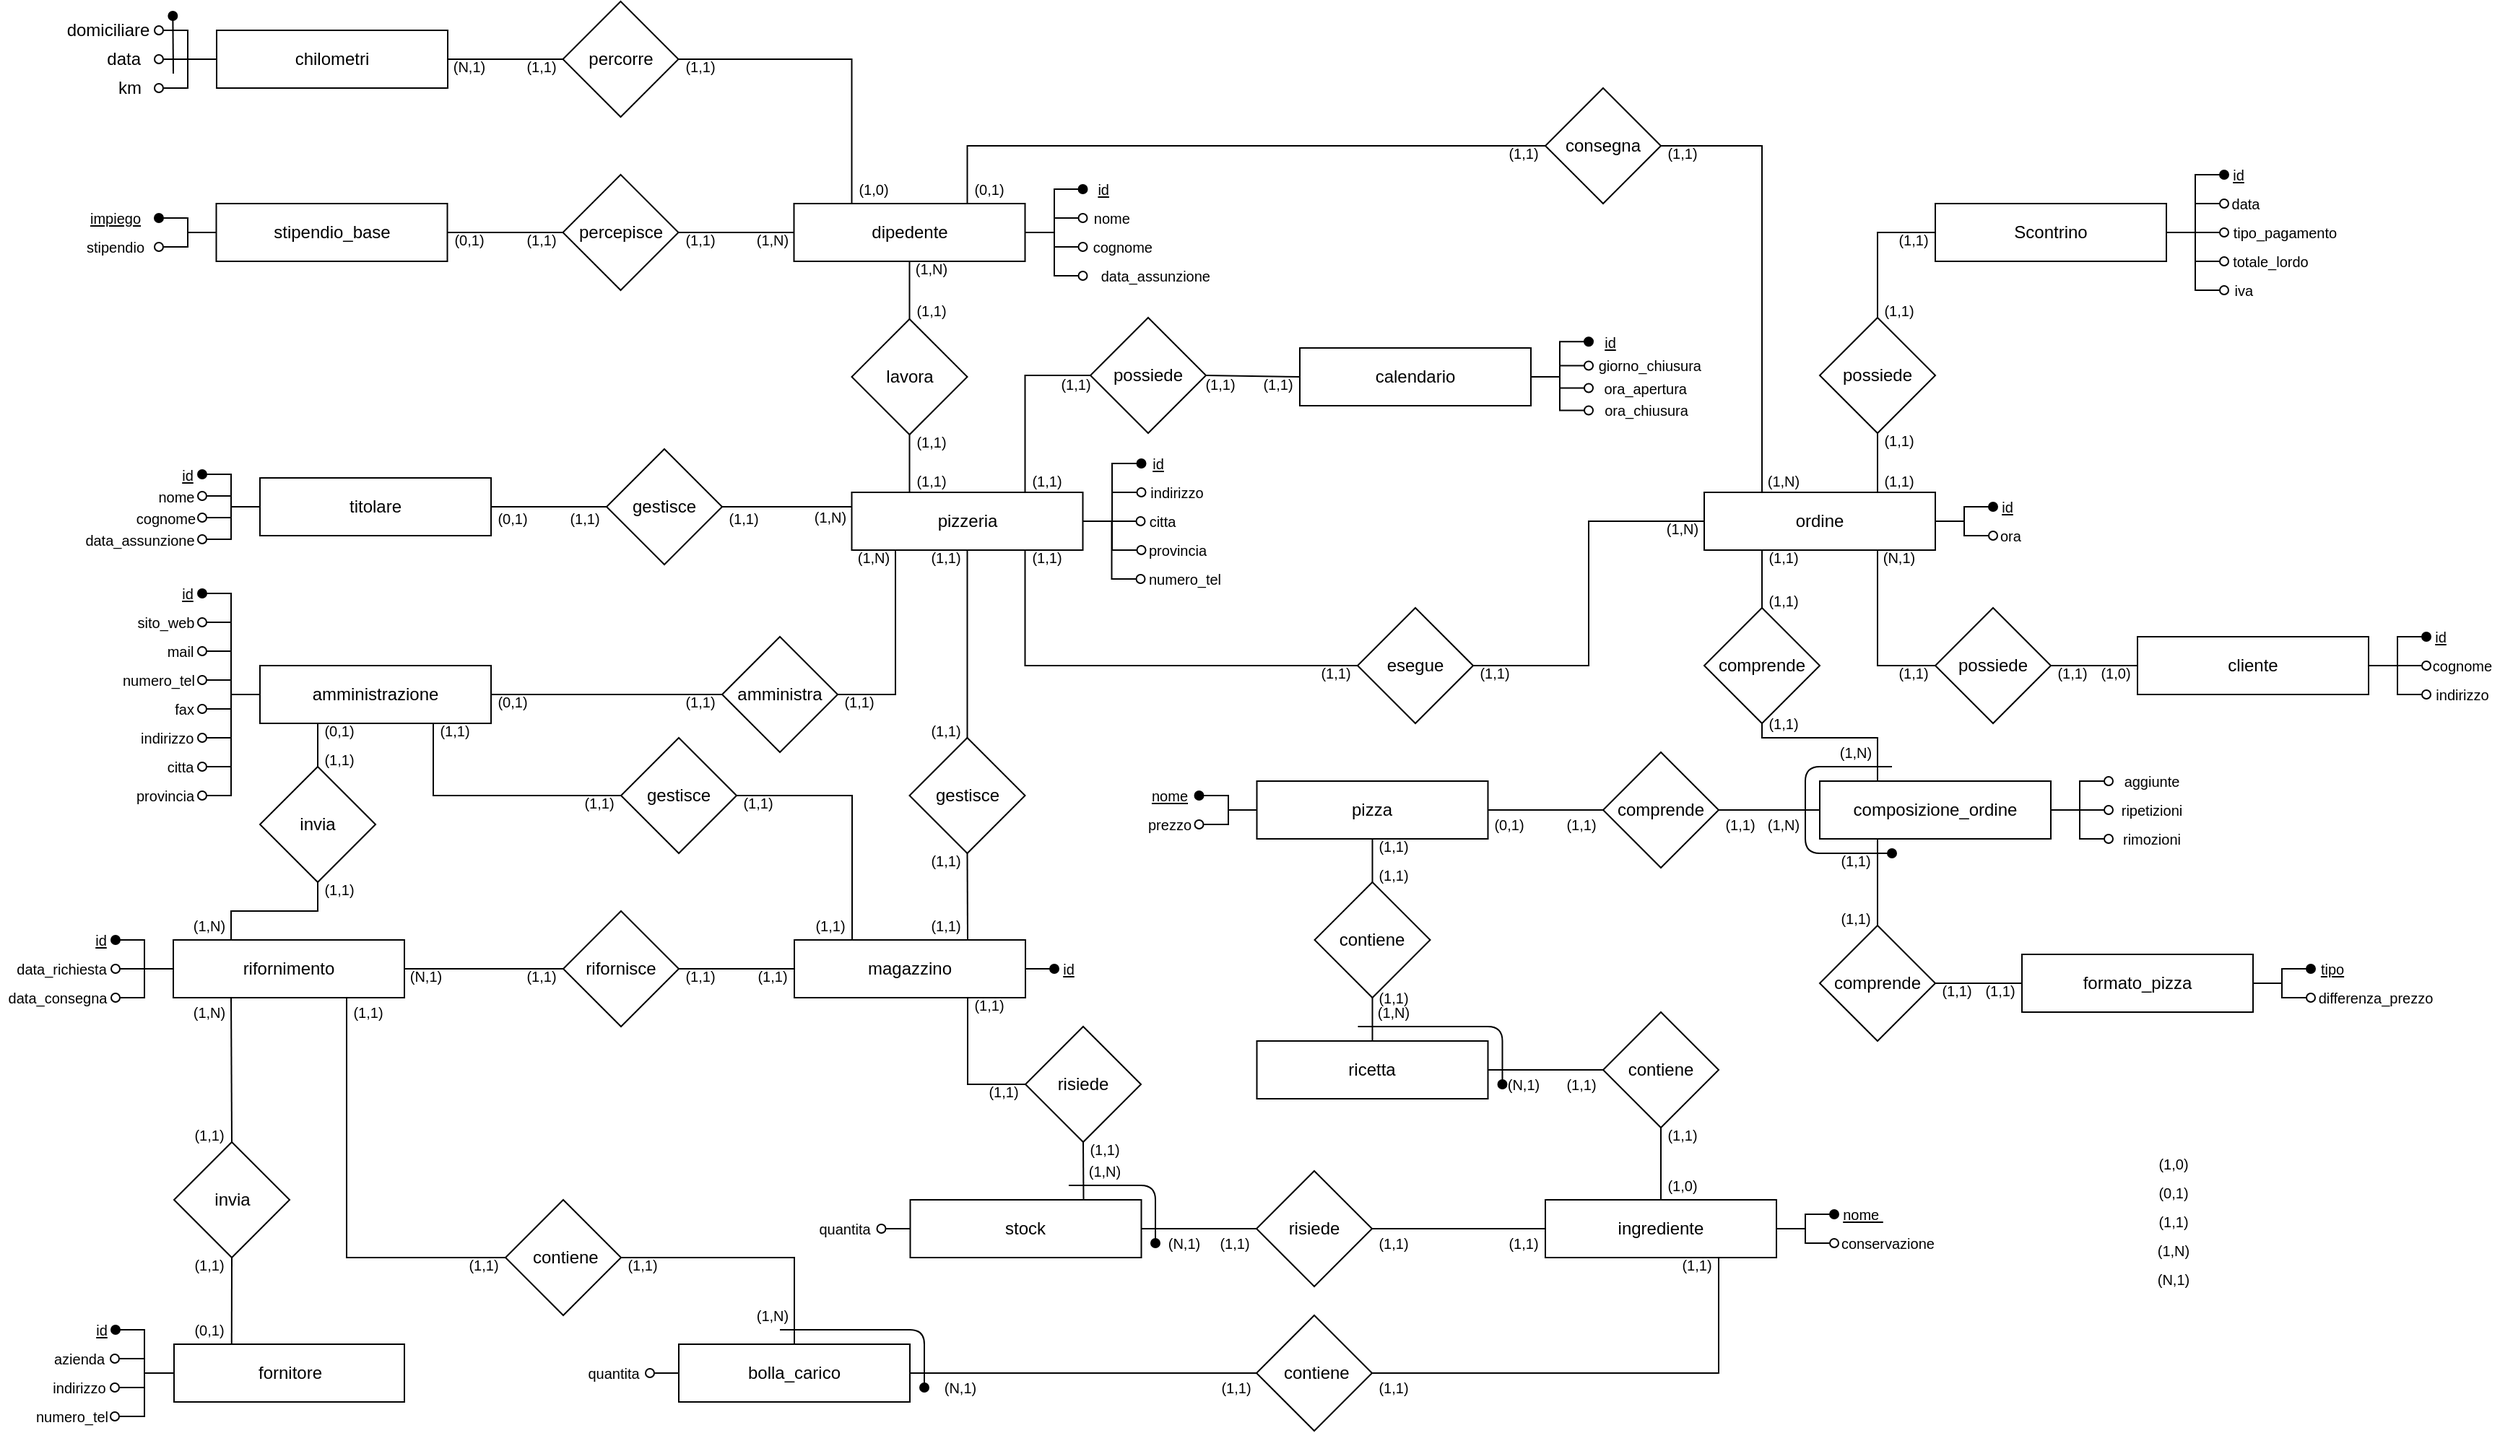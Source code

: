 <mxfile version="13.9.9" type="device"><diagram name="Page-1" id="2ca16b54-16f6-2749-3443-fa8db7711227"><mxGraphModel dx="766" dy="2156" grid="1" gridSize="10" guides="1" tooltips="1" connect="1" arrows="1" fold="1" page="1" pageScale="1" pageWidth="1600" pageHeight="1200" background="#ffffff" math="0" shadow="0"><root><object label="" id="0"><mxCell/></object><mxCell id="1" parent="0"/><mxCell id="WU8paR7OMLDLJIyQc-YD-1" value="dipedente" style="whiteSpace=wrap;html=1;align=center;comic=0;treeMoving=0;metaEdit=0;noLabel=0;portConstraintRotation=0;rounded=0;glass=0;sketch=0;shadow=0;" vertex="1" parent="1"><mxGeometry x="1789.75" y="-940" width="160" height="40" as="geometry"/></mxCell><mxCell id="WU8paR7OMLDLJIyQc-YD-2" value="titolare" style="whiteSpace=wrap;html=1;align=center;comic=0;treeMoving=0;metaEdit=0;noLabel=0;portConstraintRotation=0;rounded=0;glass=0;sketch=0;shadow=0;" vertex="1" parent="1"><mxGeometry x="1420" y="-750" width="160" height="40" as="geometry"/></mxCell><mxCell id="WU8paR7OMLDLJIyQc-YD-13" value="pizzeria" style="whiteSpace=wrap;html=1;align=center;comic=0;treeMoving=0;metaEdit=0;noLabel=0;portConstraintRotation=0;rounded=0;glass=0;sketch=0;shadow=0;" vertex="1" parent="1"><mxGeometry x="1829.75" y="-740" width="160" height="40" as="geometry"/></mxCell><mxCell id="WU8paR7OMLDLJIyQc-YD-14" value="lavora" style="rhombus;whiteSpace=wrap;html=1;" vertex="1" parent="1"><mxGeometry x="1829.75" y="-860" width="80" height="80" as="geometry"/></mxCell><mxCell id="WU8paR7OMLDLJIyQc-YD-15" value="" style="endArrow=none;html=1;entryX=0.5;entryY=1;entryDx=0;entryDy=0;exitX=0.5;exitY=0;exitDx=0;exitDy=0;" edge="1" parent="1" source="WU8paR7OMLDLJIyQc-YD-14" target="WU8paR7OMLDLJIyQc-YD-1"><mxGeometry width="50" height="50" relative="1" as="geometry"><mxPoint x="2110" y="-610" as="sourcePoint"/><mxPoint x="2100" y="-610" as="targetPoint"/></mxGeometry></mxCell><mxCell id="WU8paR7OMLDLJIyQc-YD-16" value="" style="endArrow=none;html=1;entryX=0.5;entryY=1;entryDx=0;entryDy=0;exitX=0.25;exitY=0;exitDx=0;exitDy=0;edgeStyle=elbowEdgeStyle;rounded=0;" edge="1" parent="1" source="WU8paR7OMLDLJIyQc-YD-13" target="WU8paR7OMLDLJIyQc-YD-14"><mxGeometry width="50" height="50" relative="1" as="geometry"><mxPoint x="2129.75" y="-510" as="sourcePoint"/><mxPoint x="1869.75" y="-780" as="targetPoint"/><Array as="points"><mxPoint x="1869.75" y="-760"/><mxPoint x="1909.75" y="-770"/></Array></mxGeometry></mxCell><mxCell id="WU8paR7OMLDLJIyQc-YD-17" value="consegna" style="rhombus;whiteSpace=wrap;html=1;" vertex="1" parent="1"><mxGeometry x="2310" y="-1020" width="80" height="80" as="geometry"/></mxCell><mxCell id="WU8paR7OMLDLJIyQc-YD-18" value="" style="endArrow=none;html=1;exitX=0.75;exitY=0;exitDx=0;exitDy=0;entryX=0;entryY=0.5;entryDx=0;entryDy=0;rounded=0;elbow=vertical;edgeStyle=elbowEdgeStyle;" edge="1" parent="1" source="WU8paR7OMLDLJIyQc-YD-1" target="WU8paR7OMLDLJIyQc-YD-17"><mxGeometry width="50" height="50" relative="1" as="geometry"><mxPoint x="2220" y="-1040" as="sourcePoint"/><mxPoint x="2240" y="-850" as="targetPoint"/><Array as="points"><mxPoint x="2110" y="-980"/></Array></mxGeometry></mxCell><mxCell id="WU8paR7OMLDLJIyQc-YD-19" value="Scontrino" style="whiteSpace=wrap;html=1;align=center;comic=0;treeMoving=0;metaEdit=0;noLabel=0;portConstraintRotation=0;rounded=0;glass=0;sketch=0;shadow=0;" vertex="1" parent="1"><mxGeometry x="2580" y="-940" width="160" height="40" as="geometry"/></mxCell><mxCell id="WU8paR7OMLDLJIyQc-YD-20" value="ordine" style="whiteSpace=wrap;html=1;align=center;comic=0;treeMoving=0;metaEdit=0;noLabel=0;portConstraintRotation=0;rounded=0;glass=0;sketch=0;shadow=0;" vertex="1" parent="1"><mxGeometry x="2420" y="-740" width="160" height="40" as="geometry"/></mxCell><mxCell id="WU8paR7OMLDLJIyQc-YD-21" value="possiede" style="rhombus;whiteSpace=wrap;html=1;" vertex="1" parent="1"><mxGeometry x="2500" y="-861" width="80" height="80" as="geometry"/></mxCell><mxCell id="WU8paR7OMLDLJIyQc-YD-22" value="" style="endArrow=none;html=1;entryX=0;entryY=0.5;entryDx=0;entryDy=0;exitX=0.5;exitY=0;exitDx=0;exitDy=0;edgeStyle=elbowEdgeStyle;rounded=0;elbow=vertical;" edge="1" parent="1" source="WU8paR7OMLDLJIyQc-YD-21" target="WU8paR7OMLDLJIyQc-YD-19"><mxGeometry width="50" height="50" relative="1" as="geometry"><mxPoint x="2300" y="-490" as="sourcePoint"/><mxPoint x="2350" y="-540" as="targetPoint"/><Array as="points"><mxPoint x="2560" y="-920"/></Array></mxGeometry></mxCell><mxCell id="WU8paR7OMLDLJIyQc-YD-23" value="" style="endArrow=none;html=1;entryX=0.5;entryY=1;entryDx=0;entryDy=0;exitX=0.75;exitY=0;exitDx=0;exitDy=0;" edge="1" parent="1" source="WU8paR7OMLDLJIyQc-YD-20" target="WU8paR7OMLDLJIyQc-YD-21"><mxGeometry width="50" height="50" relative="1" as="geometry"><mxPoint x="2690" y="-610" as="sourcePoint"/><mxPoint x="2780" y="-490" as="targetPoint"/></mxGeometry></mxCell><mxCell id="WU8paR7OMLDLJIyQc-YD-24" value="amministrazione" style="whiteSpace=wrap;html=1;align=center;comic=0;treeMoving=0;metaEdit=0;noLabel=0;portConstraintRotation=0;rounded=0;glass=0;sketch=0;shadow=0;" vertex="1" parent="1"><mxGeometry x="1420" y="-620" width="160" height="40" as="geometry"/></mxCell><mxCell id="WU8paR7OMLDLJIyQc-YD-25" value="amministra" style="rhombus;whiteSpace=wrap;html=1;" vertex="1" parent="1"><mxGeometry x="1740" y="-640" width="80" height="80" as="geometry"/></mxCell><mxCell id="WU8paR7OMLDLJIyQc-YD-26" value="" style="endArrow=none;html=1;exitX=1;exitY=0.5;exitDx=0;exitDy=0;entryX=0;entryY=0.5;entryDx=0;entryDy=0;" edge="1" parent="1" source="WU8paR7OMLDLJIyQc-YD-24" target="WU8paR7OMLDLJIyQc-YD-25"><mxGeometry width="50" height="50" relative="1" as="geometry"><mxPoint x="2220" y="20" as="sourcePoint"/><mxPoint x="2270" y="-30" as="targetPoint"/></mxGeometry></mxCell><mxCell id="WU8paR7OMLDLJIyQc-YD-27" value="" style="endArrow=none;html=1;exitX=1;exitY=0.5;exitDx=0;exitDy=0;entryX=0.25;entryY=1;entryDx=0;entryDy=0;edgeStyle=elbowEdgeStyle;rounded=0;" edge="1" parent="1" source="WU8paR7OMLDLJIyQc-YD-25" target="WU8paR7OMLDLJIyQc-YD-13"><mxGeometry width="50" height="50" relative="1" as="geometry"><mxPoint x="2220" y="-140" as="sourcePoint"/><mxPoint x="2270" y="-190" as="targetPoint"/><Array as="points"><mxPoint x="1860" y="-650"/></Array></mxGeometry></mxCell><mxCell id="WU8paR7OMLDLJIyQc-YD-28" value="magazzino" style="whiteSpace=wrap;html=1;align=center;comic=0;treeMoving=0;metaEdit=0;noLabel=0;portConstraintRotation=0;rounded=0;glass=0;sketch=0;shadow=0;" vertex="1" parent="1"><mxGeometry x="1790" y="-430" width="160" height="40" as="geometry"/></mxCell><mxCell id="WU8paR7OMLDLJIyQc-YD-33" value="gestisce" style="rhombus;whiteSpace=wrap;html=1;" vertex="1" parent="1"><mxGeometry x="1670" y="-570" width="80" height="80" as="geometry"/></mxCell><mxCell id="WU8paR7OMLDLJIyQc-YD-34" value="gestisce" style="rhombus;whiteSpace=wrap;html=1;" vertex="1" parent="1"><mxGeometry x="1869.75" y="-570" width="80" height="80" as="geometry"/></mxCell><mxCell id="WU8paR7OMLDLJIyQc-YD-35" value="" style="endArrow=none;html=1;exitX=0.75;exitY=0;exitDx=0;exitDy=0;rounded=0;elbow=vertical;entryX=0.5;entryY=1;entryDx=0;entryDy=0;" edge="1" parent="1" source="WU8paR7OMLDLJIyQc-YD-28" target="WU8paR7OMLDLJIyQc-YD-34"><mxGeometry width="50" height="50" relative="1" as="geometry"><mxPoint x="1970" y="-380" as="sourcePoint"/><mxPoint x="2450.5" y="10" as="targetPoint"/></mxGeometry></mxCell><mxCell id="WU8paR7OMLDLJIyQc-YD-36" value="" style="endArrow=none;html=1;exitX=0.5;exitY=0;exitDx=0;exitDy=0;entryX=0.5;entryY=1;entryDx=0;entryDy=0;rounded=0;elbow=vertical;" edge="1" parent="1" source="WU8paR7OMLDLJIyQc-YD-34" target="WU8paR7OMLDLJIyQc-YD-13"><mxGeometry width="50" height="50" relative="1" as="geometry"><mxPoint x="2200" y="-270" as="sourcePoint"/><mxPoint x="2079" y="-458" as="targetPoint"/></mxGeometry></mxCell><mxCell id="WU8paR7OMLDLJIyQc-YD-37" value="calendario" style="whiteSpace=wrap;html=1;align=center;comic=0;treeMoving=0;metaEdit=0;noLabel=0;portConstraintRotation=0;rounded=0;glass=0;sketch=0;shadow=0;" vertex="1" parent="1"><mxGeometry x="2140" y="-840" width="160" height="40" as="geometry"/></mxCell><mxCell id="WU8paR7OMLDLJIyQc-YD-38" value="possiede" style="rhombus;whiteSpace=wrap;html=1;" vertex="1" parent="1"><mxGeometry x="1995" y="-861" width="80" height="80" as="geometry"/></mxCell><mxCell id="WU8paR7OMLDLJIyQc-YD-39" value="" style="endArrow=none;html=1;exitX=0;exitY=0.5;exitDx=0;exitDy=0;entryX=1;entryY=0.5;entryDx=0;entryDy=0;rounded=0;" edge="1" parent="1" source="WU8paR7OMLDLJIyQc-YD-37" target="WU8paR7OMLDLJIyQc-YD-38"><mxGeometry width="50" height="50" relative="1" as="geometry"><mxPoint x="1830" y="-470" as="sourcePoint"/><mxPoint x="1890" y="-470" as="targetPoint"/></mxGeometry></mxCell><mxCell id="WU8paR7OMLDLJIyQc-YD-41" value="" style="endArrow=none;html=1;entryX=1;entryY=0.5;entryDx=0;entryDy=0;exitX=0.25;exitY=0;exitDx=0;exitDy=0;edgeStyle=elbowEdgeStyle;rounded=0;elbow=vertical;" edge="1" parent="1" source="WU8paR7OMLDLJIyQc-YD-20" target="WU8paR7OMLDLJIyQc-YD-17"><mxGeometry width="50" height="50" relative="1" as="geometry"><mxPoint x="2280" y="-370" as="sourcePoint"/><mxPoint x="2330" y="-420" as="targetPoint"/><Array as="points"><mxPoint x="2430" y="-980"/><mxPoint x="2430" y="-1040"/></Array></mxGeometry></mxCell><mxCell id="WU8paR7OMLDLJIyQc-YD-42" value="" style="endArrow=none;html=1;entryX=0;entryY=0.5;entryDx=0;entryDy=0;edgeStyle=elbowEdgeStyle;rounded=0;exitX=0.75;exitY=0;exitDx=0;exitDy=0;elbow=vertical;" edge="1" parent="1" source="WU8paR7OMLDLJIyQc-YD-13" target="WU8paR7OMLDLJIyQc-YD-38"><mxGeometry width="50" height="50" relative="1" as="geometry"><mxPoint x="2190" y="-400" as="sourcePoint"/><mxPoint x="2050" y="-420" as="targetPoint"/><Array as="points"><mxPoint x="2000" y="-821"/></Array></mxGeometry></mxCell><mxCell id="WU8paR7OMLDLJIyQc-YD-43" value="gestisce" style="rhombus;whiteSpace=wrap;html=1;" vertex="1" parent="1"><mxGeometry x="1660" y="-770" width="80" height="80" as="geometry"/></mxCell><mxCell id="WU8paR7OMLDLJIyQc-YD-44" value="" style="endArrow=none;html=1;exitX=0;exitY=0.25;exitDx=0;exitDy=0;entryX=1;entryY=0.5;entryDx=0;entryDy=0;rounded=0;elbow=vertical;" edge="1" parent="1" source="WU8paR7OMLDLJIyQc-YD-13" target="WU8paR7OMLDLJIyQc-YD-43"><mxGeometry width="50" height="50" relative="1" as="geometry"><mxPoint x="1820" y="-60" as="sourcePoint"/><mxPoint x="1540" y="-360" as="targetPoint"/></mxGeometry></mxCell><mxCell id="WU8paR7OMLDLJIyQc-YD-45" value="" style="endArrow=none;html=1;rounded=0;exitX=0;exitY=0.5;exitDx=0;exitDy=0;entryX=1;entryY=0.5;entryDx=0;entryDy=0;elbow=vertical;" edge="1" parent="1" source="WU8paR7OMLDLJIyQc-YD-43" target="WU8paR7OMLDLJIyQc-YD-2"><mxGeometry width="50" height="50" relative="1" as="geometry"><mxPoint x="1540" y="-392" as="sourcePoint"/><mxPoint x="1650" y="-682" as="targetPoint"/></mxGeometry></mxCell><mxCell id="WU8paR7OMLDLJIyQc-YD-46" value="rifornimento" style="whiteSpace=wrap;html=1;align=center;comic=0;treeMoving=0;metaEdit=0;noLabel=0;portConstraintRotation=0;rounded=0;glass=0;sketch=0;shadow=0;" vertex="1" parent="1"><mxGeometry x="1360" y="-430" width="160" height="40" as="geometry"/></mxCell><mxCell id="WU8paR7OMLDLJIyQc-YD-47" value="fornitore" style="whiteSpace=wrap;html=1;align=center;comic=0;treeMoving=0;metaEdit=0;noLabel=0;portConstraintRotation=0;rounded=0;glass=0;sketch=0;shadow=0;" vertex="1" parent="1"><mxGeometry x="1360.5" y="-150" width="159.5" height="40" as="geometry"/></mxCell><mxCell id="WU8paR7OMLDLJIyQc-YD-48" value="invia" style="rhombus;whiteSpace=wrap;html=1;" vertex="1" parent="1"><mxGeometry x="1420" y="-550" width="80" height="80" as="geometry"/></mxCell><mxCell id="WU8paR7OMLDLJIyQc-YD-49" value="" style="endArrow=none;html=1;exitX=0.25;exitY=0;exitDx=0;exitDy=0;entryX=0.5;entryY=1;entryDx=0;entryDy=0;edgeStyle=orthogonalEdgeStyle;rounded=0;" edge="1" parent="1" source="WU8paR7OMLDLJIyQc-YD-46" target="WU8paR7OMLDLJIyQc-YD-48"><mxGeometry width="50" height="50" relative="1" as="geometry"><mxPoint x="1460.5" y="-640" as="sourcePoint"/><mxPoint x="1510.5" y="-690" as="targetPoint"/></mxGeometry></mxCell><mxCell id="WU8paR7OMLDLJIyQc-YD-50" value="rifornisce" style="rhombus;whiteSpace=wrap;html=1;" vertex="1" parent="1"><mxGeometry x="1630" y="-450" width="80" height="80" as="geometry"/></mxCell><mxCell id="WU8paR7OMLDLJIyQc-YD-51" value="" style="endArrow=none;html=1;exitX=1;exitY=0.5;exitDx=0;exitDy=0;entryX=0;entryY=0.5;entryDx=0;entryDy=0;rounded=0;" edge="1" parent="1" source="WU8paR7OMLDLJIyQc-YD-50" target="WU8paR7OMLDLJIyQc-YD-28"><mxGeometry width="50" height="50" relative="1" as="geometry"><mxPoint x="2000" y="160" as="sourcePoint"/><mxPoint x="2050" y="110" as="targetPoint"/></mxGeometry></mxCell><mxCell id="WU8paR7OMLDLJIyQc-YD-52" value="ingrediente" style="whiteSpace=wrap;html=1;align=center;comic=0;treeMoving=0;metaEdit=0;noLabel=0;portConstraintRotation=0;rounded=0;glass=0;sketch=0;shadow=0;" vertex="1" parent="1"><mxGeometry x="2310" y="-250" width="160" height="40" as="geometry"/></mxCell><mxCell id="WU8paR7OMLDLJIyQc-YD-53" value="" style="endArrow=none;html=1;exitX=0;exitY=0.5;exitDx=0;exitDy=0;entryX=0.75;entryY=1;entryDx=0;entryDy=0;edgeStyle=elbowEdgeStyle;rounded=0;elbow=vertical;" edge="1" parent="1" source="WU8paR7OMLDLJIyQc-YD-33" target="WU8paR7OMLDLJIyQc-YD-24"><mxGeometry width="50" height="50" relative="1" as="geometry"><mxPoint x="2210" y="290" as="sourcePoint"/><mxPoint x="2260" y="240" as="targetPoint"/><Array as="points"><mxPoint x="1620" y="-530"/><mxPoint x="1650" y="-485"/></Array></mxGeometry></mxCell><mxCell id="WU8paR7OMLDLJIyQc-YD-54" value="" style="endArrow=none;html=1;exitX=0;exitY=0.5;exitDx=0;exitDy=0;entryX=1;entryY=0.5;entryDx=0;entryDy=0;rounded=0;" edge="1" parent="1" source="WU8paR7OMLDLJIyQc-YD-50" target="WU8paR7OMLDLJIyQc-YD-46"><mxGeometry width="50" height="50" relative="1" as="geometry"><mxPoint x="1710.5" y="-290" as="sourcePoint"/><mxPoint x="1760.5" y="-340" as="targetPoint"/></mxGeometry></mxCell><mxCell id="WU8paR7OMLDLJIyQc-YD-55" value="&amp;nbsp;contiene" style="rhombus;whiteSpace=wrap;html=1;" vertex="1" parent="1"><mxGeometry x="1590" y="-250" width="80" height="80" as="geometry"/></mxCell><mxCell id="WU8paR7OMLDLJIyQc-YD-56" value="" style="endArrow=none;html=1;exitX=0.75;exitY=1;exitDx=0;exitDy=0;entryX=0;entryY=0.5;entryDx=0;entryDy=0;edgeStyle=elbowEdgeStyle;rounded=0;elbow=vertical;" edge="1" parent="1" source="WU8paR7OMLDLJIyQc-YD-46" target="WU8paR7OMLDLJIyQc-YD-55"><mxGeometry width="50" height="50" relative="1" as="geometry"><mxPoint x="1640.5" y="-330" as="sourcePoint"/><mxPoint x="1690.5" y="-380" as="targetPoint"/><Array as="points"><mxPoint x="1540" y="-210"/></Array></mxGeometry></mxCell><mxCell id="WU8paR7OMLDLJIyQc-YD-57" value="risiede" style="rhombus;whiteSpace=wrap;html=1;" vertex="1" parent="1"><mxGeometry x="2110" y="-270" width="80" height="80" as="geometry"/></mxCell><mxCell id="WU8paR7OMLDLJIyQc-YD-58" value="" style="endArrow=none;html=1;entryX=0;entryY=0.5;entryDx=0;entryDy=0;exitX=1;exitY=0.5;exitDx=0;exitDy=0;rounded=0;elbow=vertical;" edge="1" parent="1" source="WU8paR7OMLDLJIyQc-YD-57" target="WU8paR7OMLDLJIyQc-YD-52"><mxGeometry width="50" height="50" relative="1" as="geometry"><mxPoint x="2380" y="300" as="sourcePoint"/><mxPoint x="2430" y="250" as="targetPoint"/></mxGeometry></mxCell><mxCell id="WU8paR7OMLDLJIyQc-YD-59" value="" style="endArrow=none;html=1;entryX=0;entryY=0.5;entryDx=0;entryDy=0;exitX=1;exitY=0.5;exitDx=0;exitDy=0;elbow=vertical;rounded=0;" edge="1" parent="1" source="WU8paR7OMLDLJIyQc-YD-226" target="WU8paR7OMLDLJIyQc-YD-57"><mxGeometry width="50" height="50" relative="1" as="geometry"><mxPoint x="2410" y="270" as="sourcePoint"/><mxPoint x="2430" y="250" as="targetPoint"/></mxGeometry></mxCell><mxCell id="WU8paR7OMLDLJIyQc-YD-60" value="&lt;u style=&quot;font-size: 10px;&quot;&gt;id&lt;/u&gt;" style="text;html=1;strokeColor=none;fillColor=none;align=right;verticalAlign=middle;whiteSpace=wrap;rounded=0;fontSize=10;" vertex="1" parent="1"><mxGeometry x="1989.75" y="-955" width="20" height="10" as="geometry"/></mxCell><mxCell id="WU8paR7OMLDLJIyQc-YD-61" value="nome&amp;nbsp;&amp;nbsp;" style="text;html=1;strokeColor=none;fillColor=none;align=right;verticalAlign=middle;whiteSpace=wrap;rounded=0;fontSize=10;spacing=2;" vertex="1" parent="1"><mxGeometry x="1989.75" y="-935" width="40" height="10" as="geometry"/></mxCell><mxCell id="WU8paR7OMLDLJIyQc-YD-62" value="cognome" style="text;html=1;strokeColor=none;fillColor=none;align=right;verticalAlign=middle;whiteSpace=wrap;rounded=0;fontSize=10;" vertex="1" parent="1"><mxGeometry x="1989.75" y="-915" width="50" height="10" as="geometry"/></mxCell><mxCell id="WU8paR7OMLDLJIyQc-YD-63" value="" style="endArrow=none;html=1;fillColor=#000000;entryX=1;entryY=0.5;entryDx=0;entryDy=0;exitX=0;exitY=0.5;exitDx=0;exitDy=0;startArrow=oval;startFill=1;edgeStyle=elbowEdgeStyle;rounded=0;" edge="1" parent="1" source="WU8paR7OMLDLJIyQc-YD-60" target="WU8paR7OMLDLJIyQc-YD-1"><mxGeometry width="50" height="50" relative="1" as="geometry"><mxPoint x="2084.286" y="-961.464" as="sourcePoint"/><mxPoint x="2115.75" y="-920" as="targetPoint"/></mxGeometry></mxCell><mxCell id="WU8paR7OMLDLJIyQc-YD-64" value="" style="endArrow=oval;html=1;fillColor=#000000;entryX=0;entryY=0.5;entryDx=0;entryDy=0;endFill=0;exitX=1;exitY=0.5;exitDx=0;exitDy=0;spacingLeft=0;spacingRight=0;textDirection=ltr;spacing=2;sourcePerimeterSpacing=0;startSize=6;endSize=6;targetPerimeterSpacing=0;edgeStyle=elbowEdgeStyle;rounded=0;" edge="1" parent="1" source="WU8paR7OMLDLJIyQc-YD-1" target="WU8paR7OMLDLJIyQc-YD-61"><mxGeometry width="50" height="50" relative="1" as="geometry"><mxPoint x="1949.75" y="-920" as="sourcePoint"/><mxPoint x="2074.286" y="-931.464" as="targetPoint"/><Array as="points"/></mxGeometry></mxCell><mxCell id="WU8paR7OMLDLJIyQc-YD-65" value="" style="endArrow=oval;html=1;fillColor=#000000;exitX=1;exitY=0.5;exitDx=0;exitDy=0;entryX=0;entryY=0.5;entryDx=0;entryDy=0;endFill=0;edgeStyle=elbowEdgeStyle;rounded=0;" edge="1" parent="1" source="WU8paR7OMLDLJIyQc-YD-1" target="WU8paR7OMLDLJIyQc-YD-62"><mxGeometry width="50" height="50" relative="1" as="geometry"><mxPoint x="2115.75" y="-920" as="sourcePoint"/><mxPoint x="2075.75" y="-905" as="targetPoint"/></mxGeometry></mxCell><mxCell id="WU8paR7OMLDLJIyQc-YD-66" value="" style="endArrow=oval;html=1;fillColor=#000000;entryX=0;entryY=0.5;entryDx=0;entryDy=0;endFill=0;exitX=1;exitY=0.5;exitDx=0;exitDy=0;edgeStyle=elbowEdgeStyle;rounded=0;" edge="1" parent="1" source="WU8paR7OMLDLJIyQc-YD-1" target="WU8paR7OMLDLJIyQc-YD-67"><mxGeometry width="50" height="50" relative="1" as="geometry"><mxPoint x="2149.75" y="-890" as="sourcePoint"/><mxPoint x="2084.286" y="-878.536" as="targetPoint"/></mxGeometry></mxCell><mxCell id="WU8paR7OMLDLJIyQc-YD-67" value="data_assunzione" style="text;html=1;strokeColor=none;fillColor=none;align=right;verticalAlign=middle;whiteSpace=wrap;rounded=0;fontSize=10;" vertex="1" parent="1"><mxGeometry x="1989.75" y="-895" width="90" height="10" as="geometry"/></mxCell><mxCell id="WU8paR7OMLDLJIyQc-YD-68" value="giorno_chiusura" style="text;html=1;strokeColor=none;fillColor=none;align=right;verticalAlign=middle;whiteSpace=wrap;rounded=0;fontSize=10;" vertex="1" parent="1"><mxGeometry x="2340" y="-832.75" width="80" height="10" as="geometry"/></mxCell><mxCell id="WU8paR7OMLDLJIyQc-YD-69" value="ora_apertura" style="text;html=1;strokeColor=none;fillColor=none;align=right;verticalAlign=middle;whiteSpace=wrap;rounded=0;fontSize=10;" vertex="1" parent="1"><mxGeometry x="2340" y="-819.75" width="70" height="15" as="geometry"/></mxCell><mxCell id="WU8paR7OMLDLJIyQc-YD-70" value="ora_chiusura" style="text;html=1;strokeColor=none;fillColor=none;align=center;verticalAlign=middle;whiteSpace=wrap;rounded=0;fontSize=10;" vertex="1" parent="1"><mxGeometry x="2340" y="-801.75" width="80" height="10" as="geometry"/></mxCell><mxCell id="WU8paR7OMLDLJIyQc-YD-71" value="" style="endArrow=oval;html=1;fillColor=#000000;fontSize=10;endFill=1;exitX=1;exitY=0.5;exitDx=0;exitDy=0;rounded=0;edgeStyle=elbowEdgeStyle;" edge="1" parent="1" source="WU8paR7OMLDLJIyQc-YD-13" target="WU8paR7OMLDLJIyQc-YD-165"><mxGeometry width="50" height="50" relative="1" as="geometry"><mxPoint x="2237.75" y="-765" as="sourcePoint"/><mxPoint x="2251.626" y="-825.128" as="targetPoint"/></mxGeometry></mxCell><mxCell id="WU8paR7OMLDLJIyQc-YD-72" value="" style="endArrow=oval;html=1;fillColor=#000000;fontSize=10;endFill=0;exitX=1;exitY=0.5;exitDx=0;exitDy=0;rounded=0;edgeStyle=elbowEdgeStyle;" edge="1" parent="1" source="WU8paR7OMLDLJIyQc-YD-13" target="WU8paR7OMLDLJIyQc-YD-166"><mxGeometry width="50" height="50" relative="1" as="geometry"><mxPoint x="2009.75" y="-610" as="sourcePoint"/><mxPoint x="2042.066" y="-660.782" as="targetPoint"/></mxGeometry></mxCell><mxCell id="WU8paR7OMLDLJIyQc-YD-73" value="" style="endArrow=oval;html=1;fillColor=#000000;fontSize=10;endFill=0;exitX=1;exitY=0.5;exitDx=0;exitDy=0;entryX=0;entryY=0.5;entryDx=0;entryDy=0;rounded=0;edgeStyle=elbowEdgeStyle;" edge="1" parent="1" source="WU8paR7OMLDLJIyQc-YD-13" target="WU8paR7OMLDLJIyQc-YD-167"><mxGeometry width="50" height="50" relative="1" as="geometry"><mxPoint x="2079.75" y="-710" as="sourcePoint"/><mxPoint x="2278.803" y="-796.93" as="targetPoint"/></mxGeometry></mxCell><mxCell id="WU8paR7OMLDLJIyQc-YD-74" value="" style="endArrow=oval;html=1;fillColor=#000000;fontSize=10;endFill=0;exitX=1;exitY=0.5;exitDx=0;exitDy=0;entryX=0;entryY=0.5;entryDx=0;entryDy=0;rounded=0;edgeStyle=elbowEdgeStyle;" edge="1" parent="1" source="WU8paR7OMLDLJIyQc-YD-13" target="WU8paR7OMLDLJIyQc-YD-168"><mxGeometry width="50" height="50" relative="1" as="geometry"><mxPoint x="2099.75" y="-690" as="sourcePoint"/><mxPoint x="2287.926" y="-778.684" as="targetPoint"/></mxGeometry></mxCell><mxCell id="WU8paR7OMLDLJIyQc-YD-75" value="" style="endArrow=oval;html=1;fillColor=#000000;fontSize=10;exitX=1;exitY=0.5;exitDx=0;exitDy=0;endFill=1;entryX=0;entryY=0.5;entryDx=0;entryDy=0;edgeStyle=elbowEdgeStyle;rounded=0;" edge="1" parent="1" source="WU8paR7OMLDLJIyQc-YD-52" target="WU8paR7OMLDLJIyQc-YD-181"><mxGeometry width="50" height="50" relative="1" as="geometry"><mxPoint x="2390" y="-120" as="sourcePoint"/><mxPoint x="2378" y="-170" as="targetPoint"/></mxGeometry></mxCell><mxCell id="WU8paR7OMLDLJIyQc-YD-76" value="" style="endArrow=oval;html=1;fillColor=#000000;fontSize=10;endFill=0;exitX=1;exitY=0.5;exitDx=0;exitDy=0;entryX=0;entryY=0.5;entryDx=0;entryDy=0;edgeStyle=elbowEdgeStyle;rounded=0;" edge="1" parent="1" source="WU8paR7OMLDLJIyQc-YD-52" target="WU8paR7OMLDLJIyQc-YD-182"><mxGeometry width="50" height="50" relative="1" as="geometry"><mxPoint x="2390" y="-130" as="sourcePoint"/><mxPoint x="2410" y="-170" as="targetPoint"/></mxGeometry></mxCell><mxCell id="WU8paR7OMLDLJIyQc-YD-77" value="" style="endArrow=oval;html=1;fillColor=#000000;fontSize=10;exitX=0;exitY=0.5;exitDx=0;exitDy=0;endFill=1;rounded=0;edgeStyle=elbowEdgeStyle;" edge="1" parent="1" source="WU8paR7OMLDLJIyQc-YD-47" target="WU8paR7OMLDLJIyQc-YD-176"><mxGeometry width="50" height="50" relative="1" as="geometry"><mxPoint x="1530.5" y="-68" as="sourcePoint"/><mxPoint x="1550.5" y="-150" as="targetPoint"/><Array as="points"><mxPoint x="1340" y="-145"/></Array></mxGeometry></mxCell><mxCell id="WU8paR7OMLDLJIyQc-YD-78" value="" style="endArrow=oval;html=1;fillColor=#000000;fontSize=10;endFill=0;exitX=0;exitY=0.5;exitDx=0;exitDy=0;entryX=1;entryY=0.5;entryDx=0;entryDy=0;rounded=0;edgeStyle=elbowEdgeStyle;" edge="1" parent="1" source="WU8paR7OMLDLJIyQc-YD-47" target="WU8paR7OMLDLJIyQc-YD-179"><mxGeometry width="50" height="50" relative="1" as="geometry"><mxPoint x="1475.5" y="-42.58" as="sourcePoint"/><mxPoint x="1580.5" y="-130" as="targetPoint"/><Array as="points"><mxPoint x="1340" y="-125"/></Array></mxGeometry></mxCell><mxCell id="WU8paR7OMLDLJIyQc-YD-79" value="" style="endArrow=oval;html=1;fillColor=#000000;fontSize=10;endFill=0;entryX=0;entryY=0.5;entryDx=0;entryDy=0;rounded=0;edgeStyle=elbowEdgeStyle;exitX=1;exitY=0.5;exitDx=0;exitDy=0;" edge="1" parent="1" source="WU8paR7OMLDLJIyQc-YD-13" target="WU8paR7OMLDLJIyQc-YD-169"><mxGeometry width="50" height="50" relative="1" as="geometry"><mxPoint x="2009.75" y="-690" as="sourcePoint"/><mxPoint x="2277.781" y="-760.552" as="targetPoint"/><Array as="points"><mxPoint x="2009.75" y="-720"/></Array></mxGeometry></mxCell><mxCell id="WU8paR7OMLDLJIyQc-YD-80" value="" style="endArrow=oval;html=1;fillColor=#000000;fontSize=10;exitX=0;exitY=0.5;exitDx=0;exitDy=0;endFill=0;entryX=1;entryY=0.5;entryDx=0;entryDy=0;rounded=0;edgeStyle=elbowEdgeStyle;" edge="1" parent="1" source="WU8paR7OMLDLJIyQc-YD-47" target="WU8paR7OMLDLJIyQc-YD-180"><mxGeometry width="50" height="50" relative="1" as="geometry"><mxPoint x="1520.5" y="-30" as="sourcePoint"/><mxPoint x="1570.5" y="-110" as="targetPoint"/><Array as="points"><mxPoint x="1340" y="-115"/></Array></mxGeometry></mxCell><mxCell id="WU8paR7OMLDLJIyQc-YD-81" value="" style="endArrow=oval;html=1;fillColor=#000000;fontSize=10;exitX=1;exitY=0.5;exitDx=0;exitDy=0;endFill=1;entryX=0;entryY=0.5;entryDx=0;entryDy=0;rounded=0;edgeStyle=elbowEdgeStyle;" edge="1" parent="1" source="WU8paR7OMLDLJIyQc-YD-20" target="WU8paR7OMLDLJIyQc-YD-82"><mxGeometry width="50" height="50" relative="1" as="geometry"><mxPoint x="2550" y="-618" as="sourcePoint"/><mxPoint x="2660" y="-730" as="targetPoint"/></mxGeometry></mxCell><mxCell id="WU8paR7OMLDLJIyQc-YD-82" value="&lt;u&gt;id&lt;/u&gt;" style="text;html=1;strokeColor=none;fillColor=none;align=center;verticalAlign=middle;whiteSpace=wrap;rounded=0;fontSize=10;" vertex="1" parent="1"><mxGeometry x="2620" y="-735" width="20" height="10" as="geometry"/></mxCell><mxCell id="WU8paR7OMLDLJIyQc-YD-83" value="" style="endArrow=oval;html=1;fillColor=#000000;fontSize=10;exitX=1;exitY=0.5;exitDx=0;exitDy=0;endFill=0;entryX=0;entryY=0.5;entryDx=0;entryDy=0;rounded=0;edgeStyle=elbowEdgeStyle;" edge="1" parent="1" source="WU8paR7OMLDLJIyQc-YD-20" target="WU8paR7OMLDLJIyQc-YD-84"><mxGeometry width="50" height="50" relative="1" as="geometry"><mxPoint x="2520" y="-630" as="sourcePoint"/><mxPoint x="2561.464" y="-598.536" as="targetPoint"/></mxGeometry></mxCell><mxCell id="WU8paR7OMLDLJIyQc-YD-84" value="ora&amp;nbsp;&amp;nbsp;" style="text;html=1;strokeColor=none;fillColor=none;align=center;verticalAlign=middle;whiteSpace=wrap;rounded=0;fontSize=10;" vertex="1" parent="1"><mxGeometry x="2620" y="-715" width="30" height="10" as="geometry"/></mxCell><mxCell id="WU8paR7OMLDLJIyQc-YD-85" value="" style="endArrow=none;html=1;fillColor=#000000;fontSize=10;entryX=1;entryY=0.5;entryDx=0;entryDy=0;exitX=0;exitY=0.5;exitDx=0;exitDy=0;startArrow=oval;startFill=1;rounded=0;edgeStyle=elbowEdgeStyle;" edge="1" parent="1" source="WU8paR7OMLDLJIyQc-YD-86" target="WU8paR7OMLDLJIyQc-YD-19"><mxGeometry width="50" height="50" relative="1" as="geometry"><mxPoint x="2740" y="-795" as="sourcePoint"/><mxPoint x="2660" y="-770" as="targetPoint"/></mxGeometry></mxCell><mxCell id="WU8paR7OMLDLJIyQc-YD-86" value="&lt;u&gt;id&lt;/u&gt;" style="text;html=1;strokeColor=none;fillColor=none;align=center;verticalAlign=middle;whiteSpace=wrap;rounded=0;fontSize=10;" vertex="1" parent="1"><mxGeometry x="2780" y="-965" width="20" height="10" as="geometry"/></mxCell><mxCell id="WU8paR7OMLDLJIyQc-YD-92" value="" style="endArrow=none;html=1;fillColor=#000000;fontSize=10;entryX=1;entryY=0.5;entryDx=0;entryDy=0;exitX=0;exitY=0.5;exitDx=0;exitDy=0;startArrow=oval;startFill=0;rounded=0;edgeStyle=elbowEdgeStyle;" edge="1" parent="1" source="WU8paR7OMLDLJIyQc-YD-93" target="WU8paR7OMLDLJIyQc-YD-19"><mxGeometry width="50" height="50" relative="1" as="geometry"><mxPoint x="2748.536" y="-811.464" as="sourcePoint"/><mxPoint x="2780" y="-760" as="targetPoint"/></mxGeometry></mxCell><mxCell id="WU8paR7OMLDLJIyQc-YD-93" value="data" style="text;html=1;strokeColor=none;fillColor=none;align=center;verticalAlign=middle;whiteSpace=wrap;rounded=0;fontSize=10;" vertex="1" parent="1"><mxGeometry x="2780" y="-945" width="30" height="10" as="geometry"/></mxCell><mxCell id="WU8paR7OMLDLJIyQc-YD-94" value="" style="endArrow=none;html=1;fillColor=#000000;fontSize=10;entryX=1;entryY=0.5;entryDx=0;entryDy=0;exitX=0;exitY=0.5;exitDx=0;exitDy=0;startArrow=oval;startFill=0;rounded=0;edgeStyle=elbowEdgeStyle;" edge="1" parent="1" source="WU8paR7OMLDLJIyQc-YD-95" target="WU8paR7OMLDLJIyQc-YD-19"><mxGeometry width="50" height="50" relative="1" as="geometry"><mxPoint x="2780" y="-830" as="sourcePoint"/><mxPoint x="2780" y="-760" as="targetPoint"/></mxGeometry></mxCell><mxCell id="WU8paR7OMLDLJIyQc-YD-95" value="tipo_pagamento&amp;nbsp;&amp;nbsp;" style="text;html=1;strokeColor=none;fillColor=none;align=center;verticalAlign=middle;whiteSpace=wrap;rounded=0;fontSize=10;" vertex="1" parent="1"><mxGeometry x="2780" y="-925" width="90" height="10" as="geometry"/></mxCell><mxCell id="WU8paR7OMLDLJIyQc-YD-96" value="" style="endArrow=none;html=1;fillColor=#000000;fontSize=10;entryX=1;entryY=0.5;entryDx=0;entryDy=0;exitX=0;exitY=0.5;exitDx=0;exitDy=0;startArrow=oval;startFill=0;rounded=0;edgeStyle=elbowEdgeStyle;" edge="1" parent="1" source="WU8paR7OMLDLJIyQc-YD-97" target="WU8paR7OMLDLJIyQc-YD-19"><mxGeometry width="50" height="50" relative="1" as="geometry"><mxPoint x="2811.464" y="-811.464" as="sourcePoint"/><mxPoint x="2780" y="-760" as="targetPoint"/></mxGeometry></mxCell><mxCell id="WU8paR7OMLDLJIyQc-YD-97" value="totale_lordo&amp;nbsp;&amp;nbsp;" style="text;html=1;strokeColor=none;fillColor=none;align=center;verticalAlign=middle;whiteSpace=wrap;rounded=0;fontSize=10;" vertex="1" parent="1"><mxGeometry x="2780" y="-905" width="70" height="10" as="geometry"/></mxCell><mxCell id="WU8paR7OMLDLJIyQc-YD-98" value="" style="endArrow=none;html=1;fillColor=#000000;fontSize=10;entryX=1;entryY=0.5;entryDx=0;entryDy=0;exitX=0;exitY=0.5;exitDx=0;exitDy=0;startArrow=oval;startFill=0;rounded=0;edgeStyle=elbowEdgeStyle;" edge="1" parent="1" source="WU8paR7OMLDLJIyQc-YD-99" target="WU8paR7OMLDLJIyQc-YD-19"><mxGeometry width="50" height="50" relative="1" as="geometry"><mxPoint x="2820" y="-795" as="sourcePoint"/><mxPoint x="2780" y="-760" as="targetPoint"/></mxGeometry></mxCell><mxCell id="WU8paR7OMLDLJIyQc-YD-99" value="iva&amp;nbsp;" style="text;html=1;strokeColor=none;fillColor=none;align=center;verticalAlign=middle;whiteSpace=wrap;rounded=0;fontSize=10;" vertex="1" parent="1"><mxGeometry x="2780" y="-885" width="30" height="10" as="geometry"/></mxCell><mxCell id="WU8paR7OMLDLJIyQc-YD-100" value="pizza" style="whiteSpace=wrap;html=1;align=center;comic=0;treeMoving=0;metaEdit=0;noLabel=0;portConstraintRotation=0;rounded=0;glass=0;sketch=0;shadow=0;" vertex="1" parent="1"><mxGeometry x="2110.25" y="-540" width="160" height="40" as="geometry"/></mxCell><mxCell id="WU8paR7OMLDLJIyQc-YD-102" value="" style="endArrow=none;html=1;entryX=0.5;entryY=1;entryDx=0;entryDy=0;exitX=0.5;exitY=0;exitDx=0;exitDy=0;elbow=vertical;rounded=0;" edge="1" parent="1" source="WU8paR7OMLDLJIyQc-YD-543" target="WU8paR7OMLDLJIyQc-YD-100"><mxGeometry width="50" height="50" relative="1" as="geometry"><mxPoint x="2300" y="-425" as="sourcePoint"/><mxPoint x="2440" y="-230" as="targetPoint"/></mxGeometry></mxCell><mxCell id="WU8paR7OMLDLJIyQc-YD-103" value="" style="endArrow=none;html=1;labelBackgroundColor=#000000;strokeColor=#000000;entryX=1;entryY=0.5;entryDx=0;entryDy=0;exitX=0;exitY=0.5;exitDx=0;exitDy=0;elbow=vertical;rounded=0;jumpStyle=arc;" edge="1" parent="1" source="WU8paR7OMLDLJIyQc-YD-541" target="WU8paR7OMLDLJIyQc-YD-232"><mxGeometry width="50" height="50" relative="1" as="geometry"><mxPoint x="2250" y="70" as="sourcePoint"/><mxPoint x="2300" y="-345.0" as="targetPoint"/></mxGeometry></mxCell><mxCell id="WU8paR7OMLDLJIyQc-YD-104" value="comprende" style="rhombus;whiteSpace=wrap;html=1;" vertex="1" parent="1"><mxGeometry x="2350" y="-560" width="80" height="80" as="geometry"/></mxCell><mxCell id="WU8paR7OMLDLJIyQc-YD-105" value="" style="endArrow=none;html=1;labelBackgroundColor=#000000;strokeColor=#000000;exitX=1;exitY=0.5;exitDx=0;exitDy=0;entryX=0;entryY=0.5;entryDx=0;entryDy=0;" edge="1" parent="1" source="WU8paR7OMLDLJIyQc-YD-100" target="WU8paR7OMLDLJIyQc-YD-104"><mxGeometry width="50" height="50" relative="1" as="geometry"><mxPoint x="2490" y="-390" as="sourcePoint"/><mxPoint x="2540" y="-440" as="targetPoint"/></mxGeometry></mxCell><mxCell id="WU8paR7OMLDLJIyQc-YD-106" value="" style="endArrow=none;html=1;labelBackgroundColor=#000000;strokeColor=#000000;entryX=0.5;entryY=0;entryDx=0;entryDy=0;exitX=0.25;exitY=1;exitDx=0;exitDy=0;" edge="1" parent="1" source="WU8paR7OMLDLJIyQc-YD-20" target="WU8paR7OMLDLJIyQc-YD-235"><mxGeometry width="50" height="50" relative="1" as="geometry"><mxPoint x="2670" y="-510" as="sourcePoint"/><mxPoint x="2540" y="-370" as="targetPoint"/></mxGeometry></mxCell><mxCell id="WU8paR7OMLDLJIyQc-YD-109" value="" style="endArrow=oval;html=1;labelBackgroundColor=#000000;strokeColor=#000000;fontSize=10;exitX=1;exitY=0.5;exitDx=0;exitDy=0;endFill=1;entryX=0;entryY=0.5;entryDx=0;entryDy=0;" edge="1" parent="1" source="WU8paR7OMLDLJIyQc-YD-28" target="WU8paR7OMLDLJIyQc-YD-110"><mxGeometry width="50" height="50" relative="1" as="geometry"><mxPoint x="1950" y="-500" as="sourcePoint"/><mxPoint x="2050" y="-540" as="targetPoint"/></mxGeometry></mxCell><mxCell id="WU8paR7OMLDLJIyQc-YD-110" value="&lt;u&gt;id&lt;/u&gt;" style="text;html=1;strokeColor=none;fillColor=none;align=center;verticalAlign=middle;whiteSpace=wrap;rounded=0;fontSize=10;" vertex="1" parent="1"><mxGeometry x="1970" y="-415" width="20" height="10" as="geometry"/></mxCell><mxCell id="WU8paR7OMLDLJIyQc-YD-111" value="" style="endArrow=oval;html=1;exitX=0;exitY=0.5;exitDx=0;exitDy=0;endFill=0;entryX=1;entryY=0.5;entryDx=0;entryDy=0;edgeStyle=elbowEdgeStyle;rounded=0;" edge="1" parent="1" source="WU8paR7OMLDLJIyQc-YD-24" target="WU8paR7OMLDLJIyQc-YD-112"><mxGeometry width="50" height="50" relative="1" as="geometry"><mxPoint x="1510" y="-385" as="sourcePoint"/><mxPoint x="1420" y="-365" as="targetPoint"/></mxGeometry></mxCell><mxCell id="WU8paR7OMLDLJIyQc-YD-112" value="&amp;nbsp; indirizzo" style="text;html=1;strokeColor=none;fillColor=none;align=left;verticalAlign=middle;whiteSpace=wrap;rounded=0;fontSize=10;" vertex="1" parent="1"><mxGeometry x="1330" y="-575" width="50" height="10" as="geometry"/></mxCell><mxCell id="WU8paR7OMLDLJIyQc-YD-113" value="" style="endArrow=oval;html=1;endFill=0;exitX=0;exitY=0.5;exitDx=0;exitDy=0;entryX=1;entryY=0.5;entryDx=0;entryDy=0;edgeStyle=elbowEdgeStyle;rounded=0;" edge="1" parent="1" source="WU8paR7OMLDLJIyQc-YD-24" target="WU8paR7OMLDLJIyQc-YD-114"><mxGeometry width="50" height="50" relative="1" as="geometry"><mxPoint x="1460" y="-405" as="sourcePoint"/><mxPoint x="1430" y="-355" as="targetPoint"/></mxGeometry></mxCell><mxCell id="WU8paR7OMLDLJIyQc-YD-114" value="numero_tel" style="text;html=1;strokeColor=none;fillColor=none;align=center;verticalAlign=middle;whiteSpace=wrap;rounded=0;fontSize=10;" vertex="1" parent="1"><mxGeometry x="1320" y="-615" width="60" height="10" as="geometry"/></mxCell><mxCell id="WU8paR7OMLDLJIyQc-YD-115" value="" style="endArrow=oval;html=1;endFill=0;exitX=0;exitY=0.5;exitDx=0;exitDy=0;entryX=1;entryY=0.5;entryDx=0;entryDy=0;edgeStyle=elbowEdgeStyle;rounded=0;" edge="1" parent="1" source="WU8paR7OMLDLJIyQc-YD-24" target="WU8paR7OMLDLJIyQc-YD-116"><mxGeometry width="50" height="50" relative="1" as="geometry"><mxPoint x="1460" y="-405" as="sourcePoint"/><mxPoint x="1460" y="-365" as="targetPoint"/></mxGeometry></mxCell><mxCell id="WU8paR7OMLDLJIyQc-YD-116" value="&amp;nbsp; fax" style="text;html=1;strokeColor=none;fillColor=none;align=center;verticalAlign=middle;whiteSpace=wrap;rounded=0;fontSize=10;" vertex="1" parent="1"><mxGeometry x="1350" y="-595" width="30" height="10" as="geometry"/></mxCell><mxCell id="WU8paR7OMLDLJIyQc-YD-117" value="" style="endArrow=oval;html=1;endFill=0;exitX=0;exitY=0.5;exitDx=0;exitDy=0;entryX=1;entryY=0.5;entryDx=0;entryDy=0;edgeStyle=elbowEdgeStyle;rounded=0;" edge="1" parent="1" source="WU8paR7OMLDLJIyQc-YD-24" target="WU8paR7OMLDLJIyQc-YD-118"><mxGeometry width="50" height="50" relative="1" as="geometry"><mxPoint x="1460" y="-405" as="sourcePoint"/><mxPoint x="1480" y="-365" as="targetPoint"/></mxGeometry></mxCell><mxCell id="WU8paR7OMLDLJIyQc-YD-118" value="mail" style="text;html=1;strokeColor=none;fillColor=none;align=center;verticalAlign=middle;whiteSpace=wrap;rounded=0;fontSize=10;" vertex="1" parent="1"><mxGeometry x="1350" y="-635" width="30" height="10" as="geometry"/></mxCell><mxCell id="WU8paR7OMLDLJIyQc-YD-119" value="" style="endArrow=oval;html=1;endFill=0;exitX=0;exitY=0.5;exitDx=0;exitDy=0;entryX=1;entryY=0.5;entryDx=0;entryDy=0;edgeStyle=elbowEdgeStyle;rounded=0;" edge="1" parent="1" source="WU8paR7OMLDLJIyQc-YD-24" target="WU8paR7OMLDLJIyQc-YD-120"><mxGeometry width="50" height="50" relative="1" as="geometry"><mxPoint x="1440" y="-575" as="sourcePoint"/><mxPoint x="1470" y="-355" as="targetPoint"/></mxGeometry></mxCell><mxCell id="WU8paR7OMLDLJIyQc-YD-120" value="sito_web" style="text;html=1;strokeColor=none;fillColor=none;align=center;verticalAlign=middle;whiteSpace=wrap;rounded=0;fontSize=10;" vertex="1" parent="1"><mxGeometry x="1330" y="-655" width="50" height="10" as="geometry"/></mxCell><mxCell id="WU8paR7OMLDLJIyQc-YD-121" value="stipendio_base" style="whiteSpace=wrap;html=1;align=center;comic=0;treeMoving=0;metaEdit=0;noLabel=0;portConstraintRotation=0;rounded=0;glass=0;sketch=0;shadow=0;" vertex="1" parent="1"><mxGeometry x="1389.75" y="-940" width="160" height="40" as="geometry"/></mxCell><mxCell id="WU8paR7OMLDLJIyQc-YD-122" value="percepisce" style="rhombus;whiteSpace=wrap;html=1;" vertex="1" parent="1"><mxGeometry x="1629.75" y="-960" width="80" height="80" as="geometry"/></mxCell><mxCell id="WU8paR7OMLDLJIyQc-YD-123" value="" style="endArrow=none;html=1;exitX=1;exitY=0.5;exitDx=0;exitDy=0;entryX=0;entryY=0.5;entryDx=0;entryDy=0;rounded=0;" edge="1" parent="1" source="WU8paR7OMLDLJIyQc-YD-121" target="WU8paR7OMLDLJIyQc-YD-122"><mxGeometry width="50" height="50" relative="1" as="geometry"><mxPoint x="2089.75" y="-420" as="sourcePoint"/><mxPoint x="2139.75" y="-470" as="targetPoint"/></mxGeometry></mxCell><mxCell id="WU8paR7OMLDLJIyQc-YD-124" value="" style="endArrow=none;html=1;exitX=1;exitY=0.5;exitDx=0;exitDy=0;rounded=0;elbow=vertical;entryX=0;entryY=0.5;entryDx=0;entryDy=0;" edge="1" parent="1" source="WU8paR7OMLDLJIyQc-YD-122" target="WU8paR7OMLDLJIyQc-YD-1"><mxGeometry width="50" height="50" relative="1" as="geometry"><mxPoint x="2089.75" y="-420" as="sourcePoint"/><mxPoint x="2069.75" y="-610" as="targetPoint"/></mxGeometry></mxCell><mxCell id="WU8paR7OMLDLJIyQc-YD-127" value="chilometri" style="whiteSpace=wrap;html=1;align=center;comic=0;treeMoving=0;metaEdit=0;noLabel=0;portConstraintRotation=0;rounded=0;glass=0;sketch=0;shadow=0;" vertex="1" parent="1"><mxGeometry x="1390" y="-1060" width="160" height="40" as="geometry"/></mxCell><mxCell id="WU8paR7OMLDLJIyQc-YD-128" value="percorre" style="rhombus;whiteSpace=wrap;html=1;" vertex="1" parent="1"><mxGeometry x="1629.75" y="-1080" width="80" height="80" as="geometry"/></mxCell><mxCell id="WU8paR7OMLDLJIyQc-YD-130" value="" style="endArrow=oval;html=1;exitX=0;exitY=0.5;exitDx=0;exitDy=0;endFill=0;entryX=1;entryY=0.5;entryDx=0;entryDy=0;rounded=0;edgeStyle=elbowEdgeStyle;" edge="1" parent="1" source="WU8paR7OMLDLJIyQc-YD-127" target="WU8paR7OMLDLJIyQc-YD-131"><mxGeometry width="50" height="50" relative="1" as="geometry"><mxPoint x="1340" y="-1140" as="sourcePoint"/><mxPoint x="1350" y="-1210" as="targetPoint"/></mxGeometry></mxCell><mxCell id="WU8paR7OMLDLJIyQc-YD-131" value="data&amp;nbsp;" style="text;html=1;strokeColor=none;fillColor=none;align=center;verticalAlign=middle;whiteSpace=wrap;rounded=0;" vertex="1" parent="1"><mxGeometry x="1305" y="-1045" width="45" height="10" as="geometry"/></mxCell><mxCell id="WU8paR7OMLDLJIyQc-YD-132" value="" style="endArrow=oval;html=1;exitX=0;exitY=0.5;exitDx=0;exitDy=0;endFill=0;entryX=1;entryY=0.5;entryDx=0;entryDy=0;rounded=0;edgeStyle=elbowEdgeStyle;" edge="1" parent="1" source="WU8paR7OMLDLJIyQc-YD-127" target="WU8paR7OMLDLJIyQc-YD-133"><mxGeometry width="50" height="50" relative="1" as="geometry"><mxPoint x="1340" y="-1140" as="sourcePoint"/><mxPoint x="1380" y="-1200" as="targetPoint"/></mxGeometry></mxCell><mxCell id="WU8paR7OMLDLJIyQc-YD-133" value="km" style="text;html=1;strokeColor=none;fillColor=none;align=center;verticalAlign=middle;whiteSpace=wrap;rounded=0;" vertex="1" parent="1"><mxGeometry x="1310" y="-1025" width="40" height="10" as="geometry"/></mxCell><mxCell id="WU8paR7OMLDLJIyQc-YD-134" value="" style="endArrow=oval;html=1;exitX=0;exitY=0.5;exitDx=0;exitDy=0;endFill=0;entryX=1;entryY=0.5;entryDx=0;entryDy=0;rounded=0;edgeStyle=elbowEdgeStyle;" edge="1" parent="1" source="WU8paR7OMLDLJIyQc-YD-127" target="WU8paR7OMLDLJIyQc-YD-135"><mxGeometry width="50" height="50" relative="1" as="geometry"><mxPoint x="1340" y="-1140" as="sourcePoint"/><mxPoint x="1340" y="-1200" as="targetPoint"/></mxGeometry></mxCell><mxCell id="WU8paR7OMLDLJIyQc-YD-135" value="domiciliare" style="text;html=1;strokeColor=none;fillColor=none;align=center;verticalAlign=middle;whiteSpace=wrap;rounded=0;" vertex="1" parent="1"><mxGeometry x="1280" y="-1065" width="70" height="10" as="geometry"/></mxCell><mxCell id="WU8paR7OMLDLJIyQc-YD-136" value="" style="endArrow=none;html=1;startArrow=oval;startFill=1;" edge="1" parent="1"><mxGeometry width="50" height="50" relative="1" as="geometry"><mxPoint x="1359.67" y="-1070" as="sourcePoint"/><mxPoint x="1360" y="-1030" as="targetPoint"/></mxGeometry></mxCell><mxCell id="WU8paR7OMLDLJIyQc-YD-137" value="" style="endArrow=oval;html=1;exitX=0;exitY=0.5;exitDx=0;exitDy=0;endFill=1;entryX=1;entryY=0.5;entryDx=0;entryDy=0;edgeStyle=elbowEdgeStyle;rounded=0;" edge="1" parent="1" source="WU8paR7OMLDLJIyQc-YD-121" target="WU8paR7OMLDLJIyQc-YD-140"><mxGeometry width="50" height="50" relative="1" as="geometry"><mxPoint x="1429.75" y="-940" as="sourcePoint"/><mxPoint x="1383.75" y="-980" as="targetPoint"/></mxGeometry></mxCell><mxCell id="WU8paR7OMLDLJIyQc-YD-138" value="" style="endArrow=oval;html=1;exitX=0;exitY=0.5;exitDx=0;exitDy=0;endFill=0;entryX=1;entryY=0.5;entryDx=0;entryDy=0;edgeStyle=elbowEdgeStyle;rounded=0;" edge="1" parent="1" source="WU8paR7OMLDLJIyQc-YD-121" target="WU8paR7OMLDLJIyQc-YD-139"><mxGeometry width="50" height="50" relative="1" as="geometry"><mxPoint x="1429.75" y="-940" as="sourcePoint"/><mxPoint x="1429.75" y="-980" as="targetPoint"/></mxGeometry></mxCell><mxCell id="WU8paR7OMLDLJIyQc-YD-139" value="stipendio" style="text;html=1;strokeColor=none;fillColor=none;align=center;verticalAlign=middle;whiteSpace=wrap;rounded=0;fontSize=10;" vertex="1" parent="1"><mxGeometry x="1290" y="-915" width="60" height="10" as="geometry"/></mxCell><mxCell id="WU8paR7OMLDLJIyQc-YD-140" value="&lt;u style=&quot;font-size: 10px;&quot;&gt;impiego&lt;/u&gt;" style="text;html=1;strokeColor=none;fillColor=none;align=center;verticalAlign=middle;whiteSpace=wrap;rounded=0;fontSize=10;" vertex="1" parent="1"><mxGeometry x="1290" y="-935" width="60" height="10" as="geometry"/></mxCell><mxCell id="WU8paR7OMLDLJIyQc-YD-141" value="&lt;u style=&quot;font-size: 10px;&quot;&gt;&lt;font style=&quot;font-size: 10px;&quot;&gt;id&lt;/font&gt;&lt;/u&gt;" style="text;html=1;strokeColor=none;fillColor=none;align=center;verticalAlign=middle;whiteSpace=wrap;rounded=0;strokeWidth=1;fontSize=10;" vertex="1" parent="1"><mxGeometry x="2340" y="-848.25" width="30" height="7.75" as="geometry"/></mxCell><mxCell id="WU8paR7OMLDLJIyQc-YD-142" value="" style="endArrow=oval;html=1;endFill=1;exitX=0;exitY=0.5;exitDx=0;exitDy=0;entryX=1;entryY=0.5;entryDx=0;entryDy=0;rounded=0;edgeStyle=elbowEdgeStyle;" edge="1" parent="1" source="WU8paR7OMLDLJIyQc-YD-100" target="WU8paR7OMLDLJIyQc-YD-143"><mxGeometry width="50" height="50" relative="1" as="geometry"><mxPoint x="2014.63" y="-500" as="sourcePoint"/><mxPoint x="2104.63" y="-610" as="targetPoint"/></mxGeometry></mxCell><mxCell id="WU8paR7OMLDLJIyQc-YD-143" value="&lt;u style=&quot;font-size: 10px;&quot;&gt;nome&lt;/u&gt;" style="text;html=1;strokeColor=none;fillColor=none;align=center;verticalAlign=middle;whiteSpace=wrap;rounded=0;fontSize=10;" vertex="1" parent="1"><mxGeometry x="2030.25" y="-535" width="40" height="10" as="geometry"/></mxCell><mxCell id="WU8paR7OMLDLJIyQc-YD-144" value="" style="endArrow=oval;html=1;endFill=0;exitX=0;exitY=0.5;exitDx=0;exitDy=0;entryX=1;entryY=0.5;entryDx=0;entryDy=0;rounded=0;edgeStyle=elbowEdgeStyle;" edge="1" parent="1" source="WU8paR7OMLDLJIyQc-YD-100" target="WU8paR7OMLDLJIyQc-YD-145"><mxGeometry width="50" height="50" relative="1" as="geometry"><mxPoint x="2014.63" y="-500" as="sourcePoint"/><mxPoint x="2010.25" y="-500" as="targetPoint"/></mxGeometry></mxCell><mxCell id="WU8paR7OMLDLJIyQc-YD-145" value="prezzo" style="text;html=1;strokeColor=none;fillColor=none;align=center;verticalAlign=middle;whiteSpace=wrap;rounded=0;fontSize=10;" vertex="1" parent="1"><mxGeometry x="2030.25" y="-515" width="40" height="10" as="geometry"/></mxCell><mxCell id="WU8paR7OMLDLJIyQc-YD-146" value="" style="endArrow=oval;html=1;endFill=0;exitX=1;exitY=0.5;exitDx=0;exitDy=0;entryX=0;entryY=0.5;entryDx=0;entryDy=0;rounded=0;edgeStyle=elbowEdgeStyle;" edge="1" parent="1" source="WU8paR7OMLDLJIyQc-YD-234" target="WU8paR7OMLDLJIyQc-YD-147"><mxGeometry width="50" height="50" relative="1" as="geometry"><mxPoint x="2680" y="-520" as="sourcePoint"/><mxPoint x="2720" y="-620" as="targetPoint"/></mxGeometry></mxCell><mxCell id="WU8paR7OMLDLJIyQc-YD-147" value="aggiunte" style="text;html=1;strokeColor=none;fillColor=none;align=center;verticalAlign=middle;whiteSpace=wrap;rounded=0;fontSize=10;" vertex="1" parent="1"><mxGeometry x="2700" y="-545" width="60" height="10" as="geometry"/></mxCell><mxCell id="WU8paR7OMLDLJIyQc-YD-148" value="" style="endArrow=oval;html=1;endFill=0;exitX=1;exitY=0.5;exitDx=0;exitDy=0;entryX=0;entryY=0.5;entryDx=0;entryDy=0;rounded=0;edgeStyle=elbowEdgeStyle;" edge="1" parent="1" source="WU8paR7OMLDLJIyQc-YD-234" target="WU8paR7OMLDLJIyQc-YD-149"><mxGeometry width="50" height="50" relative="1" as="geometry"><mxPoint x="2680" y="-520" as="sourcePoint"/><mxPoint x="2710" y="-530" as="targetPoint"/></mxGeometry></mxCell><mxCell id="WU8paR7OMLDLJIyQc-YD-149" value="rimozioni" style="text;html=1;strokeColor=none;fillColor=none;align=center;verticalAlign=middle;whiteSpace=wrap;rounded=0;fontSize=10;" vertex="1" parent="1"><mxGeometry x="2700" y="-505" width="60" height="10" as="geometry"/></mxCell><mxCell id="WU8paR7OMLDLJIyQc-YD-150" value="" style="endArrow=oval;html=1;endFill=0;exitX=1;exitY=0.5;exitDx=0;exitDy=0;entryX=0;entryY=0.5;entryDx=0;entryDy=0;rounded=0;edgeStyle=elbowEdgeStyle;" edge="1" parent="1" source="WU8paR7OMLDLJIyQc-YD-234" target="WU8paR7OMLDLJIyQc-YD-151"><mxGeometry width="50" height="50" relative="1" as="geometry"><mxPoint x="2680" y="-520" as="sourcePoint"/><mxPoint x="2760" y="-580" as="targetPoint"/></mxGeometry></mxCell><mxCell id="WU8paR7OMLDLJIyQc-YD-151" value="ripetizioni" style="text;html=1;strokeColor=none;fillColor=none;align=center;verticalAlign=middle;whiteSpace=wrap;rounded=0;fontSize=10;" vertex="1" parent="1"><mxGeometry x="2700" y="-525" width="60" height="10" as="geometry"/></mxCell><mxCell id="WU8paR7OMLDLJIyQc-YD-152" value="formato_pizza" style="whiteSpace=wrap;html=1;align=center;comic=0;treeMoving=0;metaEdit=0;noLabel=0;portConstraintRotation=0;rounded=0;glass=0;sketch=0;shadow=0;" vertex="1" parent="1"><mxGeometry x="2640" y="-420" width="160" height="40" as="geometry"/></mxCell><mxCell id="WU8paR7OMLDLJIyQc-YD-153" value="" style="endArrow=oval;html=1;endFill=1;exitX=1;exitY=0.5;exitDx=0;exitDy=0;entryX=0;entryY=0.5;entryDx=0;entryDy=0;fontSize=10;rounded=0;edgeStyle=elbowEdgeStyle;" edge="1" parent="1" source="WU8paR7OMLDLJIyQc-YD-152" target="WU8paR7OMLDLJIyQc-YD-154"><mxGeometry width="50" height="50" relative="1" as="geometry"><mxPoint x="2680" y="-340" as="sourcePoint"/><mxPoint x="2680" y="-340" as="targetPoint"/></mxGeometry></mxCell><mxCell id="WU8paR7OMLDLJIyQc-YD-154" value="&lt;u&gt;tipo&lt;/u&gt;" style="text;html=1;strokeColor=none;fillColor=none;align=center;verticalAlign=middle;whiteSpace=wrap;rounded=0;fontSize=10;" vertex="1" parent="1"><mxGeometry x="2840" y="-415" width="30" height="10" as="geometry"/></mxCell><mxCell id="WU8paR7OMLDLJIyQc-YD-155" value="" style="endArrow=oval;html=1;endFill=0;exitX=1;exitY=0.5;exitDx=0;exitDy=0;entryX=0;entryY=0.5;entryDx=0;entryDy=0;fontSize=10;rounded=0;edgeStyle=elbowEdgeStyle;" edge="1" parent="1" source="WU8paR7OMLDLJIyQc-YD-152" target="WU8paR7OMLDLJIyQc-YD-156"><mxGeometry width="50" height="50" relative="1" as="geometry"><mxPoint x="2410" y="-440" as="sourcePoint"/><mxPoint x="2750" y="-350" as="targetPoint"/></mxGeometry></mxCell><mxCell id="WU8paR7OMLDLJIyQc-YD-156" value="differenza_prezzo" style="text;html=1;strokeColor=none;fillColor=none;align=center;verticalAlign=middle;whiteSpace=wrap;rounded=0;fontSize=10;" vertex="1" parent="1"><mxGeometry x="2840" y="-395" width="90" height="10" as="geometry"/></mxCell><mxCell id="WU8paR7OMLDLJIyQc-YD-158" value="" style="endArrow=none;html=1;entryX=0.25;entryY=1;entryDx=0;entryDy=0;exitX=0.5;exitY=0;exitDx=0;exitDy=0;elbow=vertical;rounded=0;" edge="1" parent="1" source="WU8paR7OMLDLJIyQc-YD-239" target="WU8paR7OMLDLJIyQc-YD-234"><mxGeometry width="50" height="50" relative="1" as="geometry"><mxPoint x="2390" y="-60" as="sourcePoint"/><mxPoint x="2460" y="-340" as="targetPoint"/></mxGeometry></mxCell><mxCell id="WU8paR7OMLDLJIyQc-YD-159" value="esegue" style="rhombus;whiteSpace=wrap;html=1;" vertex="1" parent="1"><mxGeometry x="2180" y="-660" width="80" height="80" as="geometry"/></mxCell><mxCell id="WU8paR7OMLDLJIyQc-YD-160" value="" style="endArrow=none;html=1;entryX=0;entryY=0.5;entryDx=0;entryDy=0;edgeStyle=elbowEdgeStyle;elbow=vertical;rounded=0;exitX=0.75;exitY=1;exitDx=0;exitDy=0;" edge="1" parent="1" source="WU8paR7OMLDLJIyQc-YD-13" target="WU8paR7OMLDLJIyQc-YD-159"><mxGeometry width="50" height="50" relative="1" as="geometry"><mxPoint x="2210" y="-340" as="sourcePoint"/><mxPoint x="2310" y="-400" as="targetPoint"/><Array as="points"><mxPoint x="2050" y="-620"/><mxPoint x="2350" y="-370"/><mxPoint x="2390" y="-380"/></Array></mxGeometry></mxCell><mxCell id="WU8paR7OMLDLJIyQc-YD-161" value="" style="endArrow=none;html=1;entryX=1;entryY=0.5;entryDx=0;entryDy=0;exitX=0;exitY=0.5;exitDx=0;exitDy=0;edgeStyle=orthogonalEdgeStyle;elbow=vertical;rounded=0;" edge="1" parent="1" source="WU8paR7OMLDLJIyQc-YD-20" target="WU8paR7OMLDLJIyQc-YD-159"><mxGeometry width="50" height="50" relative="1" as="geometry"><mxPoint x="2260" y="-350" as="sourcePoint"/><mxPoint x="2310" y="-400" as="targetPoint"/></mxGeometry></mxCell><mxCell id="WU8paR7OMLDLJIyQc-YD-162" value="" style="endArrow=none;html=1;entryX=1;entryY=0.5;entryDx=0;entryDy=0;exitX=0;exitY=0.5;exitDx=0;exitDy=0;" edge="1" parent="1" source="WU8paR7OMLDLJIyQc-YD-128" target="WU8paR7OMLDLJIyQc-YD-127"><mxGeometry width="50" height="50" relative="1" as="geometry"><mxPoint x="1610" y="-1090" as="sourcePoint"/><mxPoint x="1680.25" y="-990" as="targetPoint"/></mxGeometry></mxCell><mxCell id="WU8paR7OMLDLJIyQc-YD-163" value="" style="endArrow=none;html=1;entryX=0.25;entryY=0;entryDx=0;entryDy=0;exitX=1;exitY=0.5;exitDx=0;exitDy=0;edgeStyle=elbowEdgeStyle;elbow=vertical;rounded=0;" edge="1" parent="1" source="WU8paR7OMLDLJIyQc-YD-128" target="WU8paR7OMLDLJIyQc-YD-1"><mxGeometry width="50" height="50" relative="1" as="geometry"><mxPoint x="1520.25" y="-940" as="sourcePoint"/><mxPoint x="1390.25" y="-1060" as="targetPoint"/><Array as="points"><mxPoint x="1760" y="-1040"/></Array></mxGeometry></mxCell><mxCell id="WU8paR7OMLDLJIyQc-YD-165" value="&lt;u style=&quot;font-size: 10px;&quot;&gt;id&lt;/u&gt;" style="text;html=1;strokeColor=none;fillColor=none;align=center;verticalAlign=middle;whiteSpace=wrap;rounded=0;fontSize=10;" vertex="1" parent="1"><mxGeometry x="2030.25" y="-765" width="23.88" height="10" as="geometry"/></mxCell><mxCell id="WU8paR7OMLDLJIyQc-YD-166" value="indirizzo" style="text;html=1;strokeColor=none;fillColor=none;align=center;verticalAlign=middle;whiteSpace=wrap;rounded=0;fontSize=10;" vertex="1" parent="1"><mxGeometry x="2030.25" y="-745" width="50" height="10" as="geometry"/></mxCell><mxCell id="WU8paR7OMLDLJIyQc-YD-167" value="citta" style="text;html=1;strokeColor=none;fillColor=none;align=center;verticalAlign=middle;whiteSpace=wrap;rounded=0;fontSize=10;" vertex="1" parent="1"><mxGeometry x="2029.75" y="-725" width="30" height="10" as="geometry"/></mxCell><mxCell id="WU8paR7OMLDLJIyQc-YD-168" value="provincia" style="text;html=1;strokeColor=none;fillColor=none;align=center;verticalAlign=middle;whiteSpace=wrap;rounded=0;fontSize=10;" vertex="1" parent="1"><mxGeometry x="2030.25" y="-705" width="51" height="10" as="geometry"/></mxCell><mxCell id="WU8paR7OMLDLJIyQc-YD-169" value="numero_tel" style="text;html=1;strokeColor=none;fillColor=none;align=center;verticalAlign=middle;whiteSpace=wrap;rounded=0;fontSize=10;" vertex="1" parent="1"><mxGeometry x="2029.75" y="-685" width="60.5" height="10" as="geometry"/></mxCell><mxCell id="WU8paR7OMLDLJIyQc-YD-170" value="" style="endArrow=oval;html=1;fontSize=10;endFill=0;exitX=0;exitY=0.5;exitDx=0;exitDy=0;entryX=1;entryY=0.5;entryDx=0;entryDy=0;rounded=0;edgeStyle=elbowEdgeStyle;" edge="1" parent="1" source="WU8paR7OMLDLJIyQc-YD-46" target="WU8paR7OMLDLJIyQc-YD-171"><mxGeometry width="50" height="50" relative="1" as="geometry"><mxPoint x="1311.5" y="-425" as="sourcePoint"/><mxPoint x="1251.5" y="-315" as="targetPoint"/></mxGeometry></mxCell><mxCell id="WU8paR7OMLDLJIyQc-YD-171" value="&amp;nbsp; data_richiesta" style="text;html=1;strokeColor=none;fillColor=none;align=center;verticalAlign=middle;whiteSpace=wrap;rounded=0;fontSize=10;" vertex="1" parent="1"><mxGeometry x="1240" y="-415" width="80" height="10" as="geometry"/></mxCell><mxCell id="WU8paR7OMLDLJIyQc-YD-172" value="" style="endArrow=none;html=1;fontSize=10;startArrow=oval;startFill=0;entryX=0;entryY=0.5;entryDx=0;entryDy=0;exitX=1;exitY=0.5;exitDx=0;exitDy=0;rounded=0;edgeStyle=elbowEdgeStyle;" edge="1" parent="1" source="WU8paR7OMLDLJIyQc-YD-173" target="WU8paR7OMLDLJIyQc-YD-46"><mxGeometry width="50" height="50" relative="1" as="geometry"><mxPoint x="1251.5" y="-285" as="sourcePoint"/><mxPoint x="1311.5" y="-425" as="targetPoint"/></mxGeometry></mxCell><mxCell id="WU8paR7OMLDLJIyQc-YD-173" value="data_consegna" style="text;html=1;strokeColor=none;fillColor=none;align=center;verticalAlign=middle;whiteSpace=wrap;rounded=0;fontSize=10;" vertex="1" parent="1"><mxGeometry x="1240" y="-395" width="80" height="10" as="geometry"/></mxCell><mxCell id="WU8paR7OMLDLJIyQc-YD-174" value="" style="endArrow=oval;html=1;fontSize=10;endFill=0;exitX=0;exitY=0.5;exitDx=0;exitDy=0;entryX=1;entryY=0.5;entryDx=0;entryDy=0;" edge="1" parent="1" source="WU8paR7OMLDLJIyQc-YD-220" target="WU8paR7OMLDLJIyQc-YD-175"><mxGeometry width="50" height="50" relative="1" as="geometry"><mxPoint x="1670" y="-95" as="sourcePoint"/><mxPoint x="1620.5" y="-30" as="targetPoint"/></mxGeometry></mxCell><mxCell id="WU8paR7OMLDLJIyQc-YD-175" value="quantita" style="text;html=1;strokeColor=none;fillColor=none;align=center;verticalAlign=middle;whiteSpace=wrap;rounded=0;fontSize=10;" vertex="1" parent="1"><mxGeometry x="1640" y="-135" width="50" height="10" as="geometry"/></mxCell><mxCell id="WU8paR7OMLDLJIyQc-YD-176" value="&lt;u style=&quot;font-size: 10px;&quot;&gt;id&lt;/u&gt;" style="text;html=1;strokeColor=none;fillColor=none;align=center;verticalAlign=middle;whiteSpace=wrap;rounded=0;fontSize=10;" vertex="1" parent="1"><mxGeometry x="1299.5" y="-165" width="20.5" height="10" as="geometry"/></mxCell><mxCell id="WU8paR7OMLDLJIyQc-YD-177" value="" style="endArrow=oval;html=1;fillColor=#000000;fontSize=10;exitX=0;exitY=0.5;exitDx=0;exitDy=0;endFill=0;entryX=1;entryY=0.5;entryDx=0;entryDy=0;rounded=0;edgeStyle=elbowEdgeStyle;" edge="1" parent="1" source="WU8paR7OMLDLJIyQc-YD-47" target="WU8paR7OMLDLJIyQc-YD-178"><mxGeometry width="50" height="50" relative="1" as="geometry"><mxPoint x="1520.5" y="-150" as="sourcePoint"/><mxPoint x="1594.5" y="-170" as="targetPoint"/><Array as="points"><mxPoint x="1340" y="-135"/></Array></mxGeometry></mxCell><mxCell id="WU8paR7OMLDLJIyQc-YD-178" value="&lt;font style=&quot;font-size: 10px;&quot;&gt;azienda&lt;/font&gt;" style="text;html=1;strokeColor=none;fillColor=none;align=center;verticalAlign=middle;whiteSpace=wrap;rounded=0;fontSize=10;" vertex="1" parent="1"><mxGeometry x="1269.5" y="-145" width="50" height="10" as="geometry"/></mxCell><mxCell id="WU8paR7OMLDLJIyQc-YD-179" value="&lt;font style=&quot;font-size: 10px;&quot;&gt;indirizzo&lt;/font&gt;" style="text;html=1;strokeColor=none;fillColor=none;align=center;verticalAlign=middle;whiteSpace=wrap;rounded=0;fontSize=10;" vertex="1" parent="1"><mxGeometry x="1269.5" y="-125" width="50" height="10" as="geometry"/></mxCell><mxCell id="WU8paR7OMLDLJIyQc-YD-180" value="&lt;font style=&quot;font-size: 10px;&quot;&gt;numero_tel&lt;/font&gt;" style="text;html=1;strokeColor=none;fillColor=none;align=center;verticalAlign=middle;whiteSpace=wrap;rounded=0;fontSize=10;" vertex="1" parent="1"><mxGeometry x="1259.5" y="-105" width="60" height="10" as="geometry"/></mxCell><mxCell id="WU8paR7OMLDLJIyQc-YD-181" value="&lt;u style=&quot;font-size: 10px;&quot;&gt;&lt;font style=&quot;font-size: 10px;&quot;&gt;nome&amp;nbsp;&lt;/font&gt;&lt;/u&gt;" style="text;html=1;strokeColor=none;fillColor=none;align=center;verticalAlign=middle;whiteSpace=wrap;rounded=0;fontSize=10;" vertex="1" parent="1"><mxGeometry x="2510" y="-245" width="40" height="10" as="geometry"/></mxCell><mxCell id="WU8paR7OMLDLJIyQc-YD-182" value="&lt;font style=&quot;font-size: 10px;&quot;&gt;conservazione&amp;nbsp;&amp;nbsp;&lt;/font&gt;" style="text;html=1;strokeColor=none;fillColor=none;align=center;verticalAlign=middle;whiteSpace=wrap;rounded=0;fontSize=10;" vertex="1" parent="1"><mxGeometry x="2510" y="-225" width="80" height="10" as="geometry"/></mxCell><mxCell id="WU8paR7OMLDLJIyQc-YD-185" value="" style="endArrow=none;html=1;fillColor=#000000;entryX=1;entryY=0.5;entryDx=0;entryDy=0;exitX=0;exitY=0.5;exitDx=0;exitDy=0;startArrow=oval;startFill=1;edgeStyle=elbowEdgeStyle;rounded=0;" edge="1" parent="1" source="WU8paR7OMLDLJIyQc-YD-141" target="WU8paR7OMLDLJIyQc-YD-37"><mxGeometry width="50" height="50" relative="1" as="geometry"><mxPoint x="2360" y="-850.0" as="sourcePoint"/><mxPoint x="2320" y="-820.0" as="targetPoint"/></mxGeometry></mxCell><mxCell id="WU8paR7OMLDLJIyQc-YD-186" value="" style="endArrow=oval;html=1;fillColor=#000000;entryX=0;entryY=0.5;entryDx=0;entryDy=0;endFill=0;exitX=1;exitY=0.5;exitDx=0;exitDy=0;spacingLeft=0;spacingRight=0;textDirection=ltr;spacing=2;sourcePerimeterSpacing=0;startSize=6;endSize=6;targetPerimeterSpacing=0;edgeStyle=elbowEdgeStyle;rounded=0;" edge="1" parent="1" source="WU8paR7OMLDLJIyQc-YD-37" target="WU8paR7OMLDLJIyQc-YD-68"><mxGeometry width="50" height="50" relative="1" as="geometry"><mxPoint x="2320" y="-820.0" as="sourcePoint"/><mxPoint x="2360" y="-830.0" as="targetPoint"/><Array as="points"/></mxGeometry></mxCell><mxCell id="WU8paR7OMLDLJIyQc-YD-187" value="" style="endArrow=oval;html=1;fillColor=#000000;exitX=1;exitY=0.5;exitDx=0;exitDy=0;entryX=0;entryY=0.5;entryDx=0;entryDy=0;endFill=0;edgeStyle=elbowEdgeStyle;rounded=0;" edge="1" parent="1" source="WU8paR7OMLDLJIyQc-YD-37" target="WU8paR7OMLDLJIyQc-YD-69"><mxGeometry width="50" height="50" relative="1" as="geometry"><mxPoint x="2320" y="-820.0" as="sourcePoint"/><mxPoint x="2360" y="-810.0" as="targetPoint"/></mxGeometry></mxCell><mxCell id="WU8paR7OMLDLJIyQc-YD-188" value="" style="endArrow=oval;html=1;fillColor=#000000;entryX=0;entryY=0.5;entryDx=0;entryDy=0;endFill=0;exitX=1;exitY=0.5;exitDx=0;exitDy=0;edgeStyle=elbowEdgeStyle;rounded=0;" edge="1" parent="1" source="WU8paR7OMLDLJIyQc-YD-37" target="WU8paR7OMLDLJIyQc-YD-70"><mxGeometry width="50" height="50" relative="1" as="geometry"><mxPoint x="2320" y="-820.0" as="sourcePoint"/><mxPoint x="2360" y="-790.0" as="targetPoint"/></mxGeometry></mxCell><mxCell id="WU8paR7OMLDLJIyQc-YD-189" value="&lt;u style=&quot;font-size: 10px;&quot;&gt;id&lt;/u&gt;" style="text;html=1;strokeColor=none;fillColor=none;align=center;verticalAlign=middle;whiteSpace=wrap;rounded=0;fontSize=10;" vertex="1" parent="1"><mxGeometry x="1360" y="-757.5" width="20" height="10" as="geometry"/></mxCell><mxCell id="WU8paR7OMLDLJIyQc-YD-190" value="nome&amp;nbsp;&amp;nbsp;" style="text;html=1;strokeColor=none;fillColor=none;align=center;verticalAlign=middle;whiteSpace=wrap;rounded=0;fontSize=10;spacing=2;" vertex="1" parent="1"><mxGeometry x="1350" y="-742.5" width="30" height="10" as="geometry"/></mxCell><mxCell id="WU8paR7OMLDLJIyQc-YD-191" value="cognome" style="text;html=1;strokeColor=none;fillColor=none;align=center;verticalAlign=middle;whiteSpace=wrap;rounded=0;fontSize=10;" vertex="1" parent="1"><mxGeometry x="1330" y="-727.5" width="50" height="10" as="geometry"/></mxCell><mxCell id="WU8paR7OMLDLJIyQc-YD-192" value="" style="endArrow=none;html=1;fillColor=#000000;entryX=0;entryY=0.5;entryDx=0;entryDy=0;exitX=1;exitY=0.5;exitDx=0;exitDy=0;startArrow=oval;startFill=1;edgeStyle=elbowEdgeStyle;rounded=0;" edge="1" parent="1" source="WU8paR7OMLDLJIyQc-YD-189" target="WU8paR7OMLDLJIyQc-YD-2"><mxGeometry width="50" height="50" relative="1" as="geometry"><mxPoint x="1394.536" y="-781.464" as="sourcePoint"/><mxPoint x="1260" y="-740" as="targetPoint"/></mxGeometry></mxCell><mxCell id="WU8paR7OMLDLJIyQc-YD-193" value="" style="endArrow=oval;html=1;fillColor=#000000;entryX=1;entryY=0.5;entryDx=0;entryDy=0;endFill=0;exitX=0;exitY=0.5;exitDx=0;exitDy=0;spacingLeft=0;spacingRight=0;textDirection=ltr;spacing=2;sourcePerimeterSpacing=0;startSize=6;endSize=6;targetPerimeterSpacing=0;edgeStyle=elbowEdgeStyle;rounded=0;" edge="1" parent="1" source="WU8paR7OMLDLJIyQc-YD-2" target="WU8paR7OMLDLJIyQc-YD-190"><mxGeometry width="50" height="50" relative="1" as="geometry"><mxPoint x="1260" y="-740" as="sourcePoint"/><mxPoint x="1384.536" y="-751.464" as="targetPoint"/><Array as="points"/></mxGeometry></mxCell><mxCell id="WU8paR7OMLDLJIyQc-YD-194" value="" style="endArrow=oval;html=1;fillColor=#000000;exitX=0;exitY=0.5;exitDx=0;exitDy=0;entryX=1;entryY=0.5;entryDx=0;entryDy=0;endFill=0;edgeStyle=elbowEdgeStyle;rounded=0;" edge="1" parent="1" source="WU8paR7OMLDLJIyQc-YD-2" target="WU8paR7OMLDLJIyQc-YD-191"><mxGeometry width="50" height="50" relative="1" as="geometry"><mxPoint x="1260" y="-740" as="sourcePoint"/><mxPoint x="1386" y="-725" as="targetPoint"/></mxGeometry></mxCell><mxCell id="WU8paR7OMLDLJIyQc-YD-195" value="" style="endArrow=oval;html=1;fillColor=#000000;entryX=1;entryY=0.5;entryDx=0;entryDy=0;endFill=0;exitX=0;exitY=0.5;exitDx=0;exitDy=0;edgeStyle=elbowEdgeStyle;rounded=0;" edge="1" parent="1" source="WU8paR7OMLDLJIyQc-YD-2" target="WU8paR7OMLDLJIyQc-YD-196"><mxGeometry width="50" height="50" relative="1" as="geometry"><mxPoint x="1260" y="-740" as="sourcePoint"/><mxPoint x="1394.536" y="-698.536" as="targetPoint"/></mxGeometry></mxCell><mxCell id="WU8paR7OMLDLJIyQc-YD-196" value="data_assunzione" style="text;html=1;strokeColor=none;fillColor=none;align=center;verticalAlign=middle;whiteSpace=wrap;rounded=0;fontSize=10;" vertex="1" parent="1"><mxGeometry x="1294" y="-712.5" width="86" height="10" as="geometry"/></mxCell><mxCell id="WU8paR7OMLDLJIyQc-YD-197" value="&lt;u style=&quot;font-size: 10px;&quot;&gt;id&lt;/u&gt;" style="text;html=1;strokeColor=none;fillColor=none;align=center;verticalAlign=middle;whiteSpace=wrap;rounded=0;fontSize=10;" vertex="1" parent="1"><mxGeometry x="1360" y="-675" width="20" height="10" as="geometry"/></mxCell><mxCell id="WU8paR7OMLDLJIyQc-YD-198" value="" style="endArrow=none;html=1;fillColor=#000000;entryX=0;entryY=0.5;entryDx=0;entryDy=0;exitX=1;exitY=0.5;exitDx=0;exitDy=0;startArrow=oval;startFill=1;edgeStyle=elbowEdgeStyle;rounded=0;" edge="1" parent="1" source="WU8paR7OMLDLJIyQc-YD-197" target="WU8paR7OMLDLJIyQc-YD-24"><mxGeometry width="50" height="50" relative="1" as="geometry"><mxPoint x="1360" y="-667.5" as="sourcePoint"/><mxPoint x="1400" y="-645" as="targetPoint"/></mxGeometry></mxCell><mxCell id="WU8paR7OMLDLJIyQc-YD-199" value="" style="endArrow=oval;html=1;fillColor=#000000;fontSize=10;endFill=0;exitX=0;exitY=0.5;exitDx=0;exitDy=0;entryX=1;entryY=0.5;entryDx=0;entryDy=0;rounded=0;edgeStyle=elbowEdgeStyle;" edge="1" parent="1" source="WU8paR7OMLDLJIyQc-YD-24" target="WU8paR7OMLDLJIyQc-YD-201"><mxGeometry width="50" height="50" relative="1" as="geometry"><mxPoint x="1269.25" y="-520" as="sourcePoint"/><mxPoint x="1558.303" y="-596.93" as="targetPoint"/></mxGeometry></mxCell><mxCell id="WU8paR7OMLDLJIyQc-YD-200" value="" style="endArrow=oval;html=1;fillColor=#000000;fontSize=10;endFill=0;exitX=0;exitY=0.5;exitDx=0;exitDy=0;entryX=1;entryY=0.5;entryDx=0;entryDy=0;rounded=0;edgeStyle=elbowEdgeStyle;" edge="1" parent="1" source="WU8paR7OMLDLJIyQc-YD-24" target="WU8paR7OMLDLJIyQc-YD-202"><mxGeometry width="50" height="50" relative="1" as="geometry"><mxPoint x="1269.25" y="-520" as="sourcePoint"/><mxPoint x="1567.426" y="-578.684" as="targetPoint"/></mxGeometry></mxCell><mxCell id="WU8paR7OMLDLJIyQc-YD-201" value="citta" style="text;html=1;strokeColor=none;fillColor=none;align=center;verticalAlign=middle;whiteSpace=wrap;rounded=0;fontSize=10;" vertex="1" parent="1"><mxGeometry x="1350" y="-555" width="30" height="10" as="geometry"/></mxCell><mxCell id="WU8paR7OMLDLJIyQc-YD-202" value="provincia" style="text;html=1;strokeColor=none;fillColor=none;align=center;verticalAlign=middle;whiteSpace=wrap;rounded=0;fontSize=10;" vertex="1" parent="1"><mxGeometry x="1329" y="-535" width="51" height="10" as="geometry"/></mxCell><mxCell id="WU8paR7OMLDLJIyQc-YD-203" value="cliente" style="whiteSpace=wrap;html=1;align=center;comic=0;treeMoving=0;metaEdit=0;noLabel=0;portConstraintRotation=0;rounded=0;glass=0;sketch=0;shadow=0;" vertex="1" parent="1"><mxGeometry x="2720" y="-640" width="160" height="40" as="geometry"/></mxCell><mxCell id="WU8paR7OMLDLJIyQc-YD-204" value="possiede" style="rhombus;whiteSpace=wrap;html=1;" vertex="1" parent="1"><mxGeometry x="2580" y="-660" width="80" height="80" as="geometry"/></mxCell><mxCell id="WU8paR7OMLDLJIyQc-YD-205" value="" style="endArrow=none;html=1;entryX=0;entryY=0.5;entryDx=0;entryDy=0;exitX=1;exitY=0.5;exitDx=0;exitDy=0;edgeStyle=elbowEdgeStyle;rounded=0;elbow=vertical;" edge="1" parent="1" source="WU8paR7OMLDLJIyQc-YD-204" target="WU8paR7OMLDLJIyQc-YD-203"><mxGeometry width="50" height="50" relative="1" as="geometry"><mxPoint x="2520" y="-324.5" as="sourcePoint"/><mxPoint x="2570" y="-374.5" as="targetPoint"/><Array as="points"><mxPoint x="2690" y="-620"/><mxPoint x="2780" y="-754.5"/></Array></mxGeometry></mxCell><mxCell id="WU8paR7OMLDLJIyQc-YD-206" value="" style="endArrow=none;html=1;fillColor=#000000;fontSize=10;entryX=1;entryY=0.5;entryDx=0;entryDy=0;exitX=0;exitY=0.5;exitDx=0;exitDy=0;startArrow=oval;startFill=1;rounded=0;edgeStyle=elbowEdgeStyle;" edge="1" parent="1" source="WU8paR7OMLDLJIyQc-YD-207" target="WU8paR7OMLDLJIyQc-YD-203"><mxGeometry width="50" height="50" relative="1" as="geometry"><mxPoint x="2880" y="-495" as="sourcePoint"/><mxPoint x="2800" y="-470" as="targetPoint"/></mxGeometry></mxCell><mxCell id="WU8paR7OMLDLJIyQc-YD-207" value="&lt;u&gt;id&lt;/u&gt;" style="text;html=1;strokeColor=none;fillColor=none;align=center;verticalAlign=middle;whiteSpace=wrap;rounded=0;fontSize=10;" vertex="1" parent="1"><mxGeometry x="2920" y="-645" width="20" height="10" as="geometry"/></mxCell><mxCell id="WU8paR7OMLDLJIyQc-YD-208" value="" style="endArrow=none;html=1;fillColor=#000000;fontSize=10;entryX=1;entryY=0.5;entryDx=0;entryDy=0;exitX=0;exitY=0.5;exitDx=0;exitDy=0;startArrow=oval;startFill=0;rounded=0;edgeStyle=elbowEdgeStyle;" edge="1" parent="1" source="WU8paR7OMLDLJIyQc-YD-209" target="WU8paR7OMLDLJIyQc-YD-203"><mxGeometry width="50" height="50" relative="1" as="geometry"><mxPoint x="2888.536" y="-511.464" as="sourcePoint"/><mxPoint x="2920" y="-460" as="targetPoint"/></mxGeometry></mxCell><mxCell id="WU8paR7OMLDLJIyQc-YD-209" value="cognome" style="text;html=1;strokeColor=none;fillColor=none;align=center;verticalAlign=middle;whiteSpace=wrap;rounded=0;fontSize=10;" vertex="1" parent="1"><mxGeometry x="2920" y="-625" width="50" height="10" as="geometry"/></mxCell><mxCell id="WU8paR7OMLDLJIyQc-YD-210" value="" style="endArrow=none;html=1;fillColor=#000000;fontSize=10;entryX=1;entryY=0.5;entryDx=0;entryDy=0;exitX=0;exitY=0.5;exitDx=0;exitDy=0;startArrow=oval;startFill=0;rounded=0;edgeStyle=elbowEdgeStyle;" edge="1" parent="1" source="WU8paR7OMLDLJIyQc-YD-211" target="WU8paR7OMLDLJIyQc-YD-203"><mxGeometry width="50" height="50" relative="1" as="geometry"><mxPoint x="2920" y="-530" as="sourcePoint"/><mxPoint x="2920" y="-460" as="targetPoint"/></mxGeometry></mxCell><mxCell id="WU8paR7OMLDLJIyQc-YD-211" value="indirizzo" style="text;html=1;strokeColor=none;fillColor=none;align=center;verticalAlign=middle;whiteSpace=wrap;rounded=0;fontSize=10;" vertex="1" parent="1"><mxGeometry x="2920" y="-605" width="50" height="10" as="geometry"/></mxCell><mxCell id="WU8paR7OMLDLJIyQc-YD-212" value="" style="endArrow=none;html=1;entryX=0;entryY=0.5;entryDx=0;entryDy=0;exitX=0.75;exitY=1;exitDx=0;exitDy=0;edgeStyle=elbowEdgeStyle;rounded=0;elbow=vertical;" edge="1" parent="1" source="WU8paR7OMLDLJIyQc-YD-20" target="WU8paR7OMLDLJIyQc-YD-204"><mxGeometry width="50" height="50" relative="1" as="geometry"><mxPoint x="2690" y="-545" as="sourcePoint"/><mxPoint x="2830" y="-679.5" as="targetPoint"/><Array as="points"><mxPoint x="2550" y="-620"/></Array></mxGeometry></mxCell><mxCell id="WU8paR7OMLDLJIyQc-YD-214" value="" style="endArrow=none;html=1;exitX=0.25;exitY=0;exitDx=0;exitDy=0;elbow=vertical;rounded=0;entryX=1;entryY=0.5;entryDx=0;entryDy=0;edgeStyle=elbowEdgeStyle;" edge="1" parent="1" source="WU8paR7OMLDLJIyQc-YD-28" target="WU8paR7OMLDLJIyQc-YD-33"><mxGeometry width="50" height="50" relative="1" as="geometry"><mxPoint x="1770.5" y="-380" as="sourcePoint"/><mxPoint x="1557.75" y="-400" as="targetPoint"/><Array as="points"><mxPoint x="1790" y="-530"/><mxPoint x="1790" y="-485"/></Array></mxGeometry></mxCell><mxCell id="WU8paR7OMLDLJIyQc-YD-215" value="invia" style="rhombus;whiteSpace=wrap;html=1;" vertex="1" parent="1"><mxGeometry x="1360.5" y="-290" width="80" height="80" as="geometry"/></mxCell><mxCell id="WU8paR7OMLDLJIyQc-YD-216" value="" style="endArrow=none;html=1;exitX=0.5;exitY=0;exitDx=0;exitDy=0;entryX=0.25;entryY=1;entryDx=0;entryDy=0;" edge="1" parent="1" source="WU8paR7OMLDLJIyQc-YD-215" target="WU8paR7OMLDLJIyQc-YD-46"><mxGeometry width="50" height="50" relative="1" as="geometry"><mxPoint x="1400.25" y="-275" as="sourcePoint"/><mxPoint x="1440.25" y="-310" as="targetPoint"/></mxGeometry></mxCell><mxCell id="WU8paR7OMLDLJIyQc-YD-217" value="" style="endArrow=none;html=1;exitX=0.25;exitY=0;exitDx=0;exitDy=0;entryX=0.5;entryY=1;entryDx=0;entryDy=0;" edge="1" parent="1" source="WU8paR7OMLDLJIyQc-YD-47" target="WU8paR7OMLDLJIyQc-YD-215"><mxGeometry width="50" height="50" relative="1" as="geometry"><mxPoint x="1440" y="-155" as="sourcePoint"/><mxPoint x="1480" y="-190" as="targetPoint"/></mxGeometry></mxCell><mxCell id="WU8paR7OMLDLJIyQc-YD-218" value="" style="endArrow=none;html=1;exitX=0.5;exitY=0;exitDx=0;exitDy=0;entryX=0.25;entryY=1;entryDx=0;entryDy=0;" edge="1" parent="1" source="WU8paR7OMLDLJIyQc-YD-48" target="WU8paR7OMLDLJIyQc-YD-24"><mxGeometry width="50" height="50" relative="1" as="geometry"><mxPoint x="1440.5" y="-500" as="sourcePoint"/><mxPoint x="1480.5" y="-535" as="targetPoint"/></mxGeometry></mxCell><mxCell id="WU8paR7OMLDLJIyQc-YD-219" value="" style="endArrow=none;html=1;exitX=0.75;exitY=1;exitDx=0;exitDy=0;entryX=1;entryY=0.5;entryDx=0;entryDy=0;edgeStyle=elbowEdgeStyle;rounded=0;elbow=vertical;" edge="1" parent="1" source="WU8paR7OMLDLJIyQc-YD-52" target="WU8paR7OMLDLJIyQc-YD-221"><mxGeometry width="50" height="50" relative="1" as="geometry"><mxPoint x="1960.47" y="-210" as="sourcePoint"/><mxPoint x="2219.97" y="-10" as="targetPoint"/><Array as="points"><mxPoint x="2280" y="-130"/><mxPoint x="2370" y="-90"/><mxPoint x="2080" y="-100"/></Array></mxGeometry></mxCell><mxCell id="WU8paR7OMLDLJIyQc-YD-220" value="bolla_carico" style="whiteSpace=wrap;html=1;align=center;comic=0;treeMoving=0;metaEdit=0;noLabel=0;portConstraintRotation=0;rounded=0;glass=0;sketch=0;shadow=0;" vertex="1" parent="1"><mxGeometry x="1710" y="-150" width="160" height="40" as="geometry"/></mxCell><mxCell id="WU8paR7OMLDLJIyQc-YD-221" value="&amp;nbsp;contiene" style="rhombus;whiteSpace=wrap;html=1;" vertex="1" parent="1"><mxGeometry x="2110" y="-170" width="80" height="80" as="geometry"/></mxCell><mxCell id="WU8paR7OMLDLJIyQc-YD-222" value="" style="endArrow=none;html=1;exitX=1;exitY=0.5;exitDx=0;exitDy=0;entryX=0.5;entryY=0;entryDx=0;entryDy=0;edgeStyle=orthogonalEdgeStyle;rounded=0;" edge="1" parent="1" source="WU8paR7OMLDLJIyQc-YD-55" target="WU8paR7OMLDLJIyQc-YD-220"><mxGeometry width="50" height="50" relative="1" as="geometry"><mxPoint x="1820.5" y="-195" as="sourcePoint"/><mxPoint x="2050" y="-25" as="targetPoint"/><Array as="points"><mxPoint x="1790" y="-210"/></Array></mxGeometry></mxCell><mxCell id="WU8paR7OMLDLJIyQc-YD-223" value="" style="endArrow=none;html=1;exitX=1;exitY=0.5;exitDx=0;exitDy=0;entryX=0;entryY=0.5;entryDx=0;entryDy=0;rounded=0;" edge="1" parent="1" source="WU8paR7OMLDLJIyQc-YD-220" target="WU8paR7OMLDLJIyQc-YD-221"><mxGeometry width="50" height="50" relative="1" as="geometry"><mxPoint x="1885.25" y="-215" as="sourcePoint"/><mxPoint x="2114.75" y="-45" as="targetPoint"/></mxGeometry></mxCell><mxCell id="WU8paR7OMLDLJIyQc-YD-224" value="" style="endArrow=oval;html=1;fontSize=10;endFill=0;exitX=0;exitY=0.5;exitDx=0;exitDy=0;entryX=1;entryY=0.5;entryDx=0;entryDy=0;" edge="1" parent="1" source="WU8paR7OMLDLJIyQc-YD-226" target="WU8paR7OMLDLJIyQc-YD-225"><mxGeometry width="50" height="50" relative="1" as="geometry"><mxPoint x="1830.25" y="-195" as="sourcePoint"/><mxPoint x="1780.75" y="-130" as="targetPoint"/></mxGeometry></mxCell><mxCell id="WU8paR7OMLDLJIyQc-YD-225" value="quantita" style="text;html=1;strokeColor=none;fillColor=none;align=center;verticalAlign=middle;whiteSpace=wrap;rounded=0;fontSize=10;" vertex="1" parent="1"><mxGeometry x="1800.25" y="-235" width="50" height="10" as="geometry"/></mxCell><mxCell id="WU8paR7OMLDLJIyQc-YD-226" value="stock" style="whiteSpace=wrap;html=1;align=center;comic=0;treeMoving=0;metaEdit=0;noLabel=0;portConstraintRotation=0;rounded=0;glass=0;sketch=0;shadow=0;" vertex="1" parent="1"><mxGeometry x="1870.25" y="-250" width="160" height="40" as="geometry"/></mxCell><mxCell id="WU8paR7OMLDLJIyQc-YD-227" value="risiede" style="rhombus;whiteSpace=wrap;html=1;" vertex="1" parent="1"><mxGeometry x="1950" y="-370" width="80" height="80" as="geometry"/></mxCell><mxCell id="WU8paR7OMLDLJIyQc-YD-228" value="" style="endArrow=none;html=1;exitX=0.5;exitY=1;exitDx=0;exitDy=0;entryX=0.75;entryY=0;entryDx=0;entryDy=0;rounded=0;" edge="1" parent="1" source="WU8paR7OMLDLJIyQc-YD-227" target="WU8paR7OMLDLJIyQc-YD-226"><mxGeometry width="50" height="50" relative="1" as="geometry"><mxPoint x="1930" y="-487.5" as="sourcePoint"/><mxPoint x="2120" y="-272.5" as="targetPoint"/></mxGeometry></mxCell><mxCell id="WU8paR7OMLDLJIyQc-YD-229" value="" style="endArrow=none;html=1;exitX=0;exitY=0.5;exitDx=0;exitDy=0;elbow=vertical;rounded=0;entryX=0.75;entryY=1;entryDx=0;entryDy=0;edgeStyle=elbowEdgeStyle;" edge="1" parent="1" source="WU8paR7OMLDLJIyQc-YD-227" target="WU8paR7OMLDLJIyQc-YD-28"><mxGeometry width="50" height="50" relative="1" as="geometry"><mxPoint x="1900" y="-250" as="sourcePoint"/><mxPoint x="1820" y="-355" as="targetPoint"/><Array as="points"><mxPoint x="1930" y="-330"/><mxPoint x="1860" y="-310"/></Array></mxGeometry></mxCell><mxCell id="WU8paR7OMLDLJIyQc-YD-230" value="" style="endArrow=oval;html=1;endFill=1;" edge="1" parent="1"><mxGeometry width="50" height="50" relative="1" as="geometry"><mxPoint x="1780" y="-160" as="sourcePoint"/><mxPoint x="1880" y="-120" as="targetPoint"/><Array as="points"><mxPoint x="1880" y="-160"/></Array></mxGeometry></mxCell><mxCell id="WU8paR7OMLDLJIyQc-YD-231" value="" style="endArrow=oval;html=1;endFill=1;" edge="1" parent="1"><mxGeometry width="50" height="50" relative="1" as="geometry"><mxPoint x="1980" y="-260" as="sourcePoint"/><mxPoint x="2040" y="-220" as="targetPoint"/><Array as="points"><mxPoint x="2040" y="-260"/></Array></mxGeometry></mxCell><mxCell id="WU8paR7OMLDLJIyQc-YD-232" value="ricetta" style="whiteSpace=wrap;html=1;align=center;comic=0;treeMoving=0;metaEdit=0;noLabel=0;portConstraintRotation=0;rounded=0;glass=0;sketch=0;shadow=0;" vertex="1" parent="1"><mxGeometry x="2110.25" y="-360" width="160" height="40" as="geometry"/></mxCell><mxCell id="WU8paR7OMLDLJIyQc-YD-233" value="" style="endArrow=oval;html=1;endFill=1;" edge="1" parent="1"><mxGeometry width="50" height="50" relative="1" as="geometry"><mxPoint x="2180.25" y="-370.0" as="sourcePoint"/><mxPoint x="2280.25" y="-330.0" as="targetPoint"/><Array as="points"><mxPoint x="2280.25" y="-370"/></Array></mxGeometry></mxCell><mxCell id="WU8paR7OMLDLJIyQc-YD-234" value="composizione_ordine" style="whiteSpace=wrap;html=1;align=center;comic=0;treeMoving=0;metaEdit=0;noLabel=0;portConstraintRotation=0;rounded=0;glass=0;sketch=0;shadow=0;" vertex="1" parent="1"><mxGeometry x="2500" y="-540" width="160" height="40" as="geometry"/></mxCell><mxCell id="WU8paR7OMLDLJIyQc-YD-235" value="comprende" style="rhombus;whiteSpace=wrap;html=1;" vertex="1" parent="1"><mxGeometry x="2420" y="-660" width="80" height="80" as="geometry"/></mxCell><mxCell id="WU8paR7OMLDLJIyQc-YD-236" value="" style="endArrow=none;html=1;labelBackgroundColor=#000000;strokeColor=#000000;entryX=0.25;entryY=0;entryDx=0;entryDy=0;exitX=0.5;exitY=1;exitDx=0;exitDy=0;edgeStyle=elbowEdgeStyle;elbow=vertical;rounded=0;" edge="1" parent="1" source="WU8paR7OMLDLJIyQc-YD-235" target="WU8paR7OMLDLJIyQc-YD-234"><mxGeometry width="50" height="50" relative="1" as="geometry"><mxPoint x="2539.43" y="-560" as="sourcePoint"/><mxPoint x="2539.43" y="-480" as="targetPoint"/><Array as="points"><mxPoint x="2500" y="-570"/></Array></mxGeometry></mxCell><mxCell id="WU8paR7OMLDLJIyQc-YD-237" value="" style="endArrow=none;html=1;labelBackgroundColor=#000000;strokeColor=#000000;exitX=1;exitY=0.5;exitDx=0;exitDy=0;entryX=0;entryY=0.5;entryDx=0;entryDy=0;" edge="1" parent="1" source="WU8paR7OMLDLJIyQc-YD-104" target="WU8paR7OMLDLJIyQc-YD-234"><mxGeometry width="50" height="50" relative="1" as="geometry"><mxPoint x="2410" y="-520" as="sourcePoint"/><mxPoint x="2449.75" y="-520" as="targetPoint"/></mxGeometry></mxCell><mxCell id="WU8paR7OMLDLJIyQc-YD-238" value="" style="endArrow=oval;html=1;endFill=1;" edge="1" parent="1"><mxGeometry width="50" height="50" relative="1" as="geometry"><mxPoint x="2550" y="-550" as="sourcePoint"/><mxPoint x="2550" y="-490" as="targetPoint"/><Array as="points"><mxPoint x="2490" y="-550"/><mxPoint x="2490" y="-490"/></Array></mxGeometry></mxCell><mxCell id="WU8paR7OMLDLJIyQc-YD-239" value="comprende" style="rhombus;whiteSpace=wrap;html=1;" vertex="1" parent="1"><mxGeometry x="2500" y="-440" width="80" height="80" as="geometry"/></mxCell><mxCell id="WU8paR7OMLDLJIyQc-YD-241" value="" style="endArrow=none;html=1;entryX=0;entryY=0.5;entryDx=0;entryDy=0;exitX=1;exitY=0.5;exitDx=0;exitDy=0;elbow=vertical;rounded=0;" edge="1" parent="1" source="WU8paR7OMLDLJIyQc-YD-239" target="WU8paR7OMLDLJIyQc-YD-152"><mxGeometry width="50" height="50" relative="1" as="geometry"><mxPoint x="2550" y="-390" as="sourcePoint"/><mxPoint x="2600" y="-470" as="targetPoint"/></mxGeometry></mxCell><mxCell id="WU8paR7OMLDLJIyQc-YD-242" value="" style="endArrow=oval;html=1;labelBackgroundColor=#000000;strokeColor=#000000;fontSize=10;exitX=0;exitY=0.5;exitDx=0;exitDy=0;endFill=1;entryX=1;entryY=0.5;entryDx=0;entryDy=0;edgeStyle=elbowEdgeStyle;rounded=0;" edge="1" parent="1" target="WU8paR7OMLDLJIyQc-YD-243" source="WU8paR7OMLDLJIyQc-YD-46"><mxGeometry width="50" height="50" relative="1" as="geometry"><mxPoint x="1265" y="-440" as="sourcePoint"/><mxPoint x="1365" y="-570" as="targetPoint"/></mxGeometry></mxCell><mxCell id="WU8paR7OMLDLJIyQc-YD-243" value="&lt;u&gt;id&lt;/u&gt;" style="text;html=1;strokeColor=none;fillColor=none;align=center;verticalAlign=middle;whiteSpace=wrap;rounded=0;fontSize=10;" vertex="1" parent="1"><mxGeometry x="1300" y="-435" width="20" height="10" as="geometry"/></mxCell><mxCell id="WU8paR7OMLDLJIyQc-YD-536" value="(N,1)&lt;span style=&quot;color: rgba(0 , 0 , 0 , 0) ; font-family: monospace ; font-size: 0px&quot;&gt;%3CmxGraphModel%3E%3Croot%3E%3CmxCell%20id%3D%220%22%2F%3E%3CmxCell%20id%3D%221%22%20parent%3D%220%22%2F%3E%3CmxCell%20id%3D%222%22%20value%3D%22(1%2C1)%22%20style%3D%22text%3Bhtml%3D1%3BstrokeColor%3Dnone%3BfillColor%3Dnone%3Balign%3Dleft%3BverticalAlign%3Dmiddle%3BwhiteSpace%3Dwrap%3Brounded%3D0%3BfontSize%3D10%3B%22%20vertex%3D%221%22%20parent%3D%221%22%3E%3CmxGeometry%20x%3D%221240%22%20y%3D%221280%22%20width%3D%2240%22%20height%3D%2220%22%20as%3D%22geometry%22%2F%3E%3C%2FmxCell%3E%3C%2Froot%3E%3C%2FmxGraphModel%3E&lt;/span&gt;" style="text;html=1;strokeColor=none;fillColor=none;align=center;verticalAlign=middle;whiteSpace=wrap;rounded=0;fontSize=10;" vertex="1" parent="1"><mxGeometry x="2730" y="-200" width="30" height="10" as="geometry"/></mxCell><mxCell id="WU8paR7OMLDLJIyQc-YD-537" value="(1,N)&lt;span style=&quot;color: rgba(0 , 0 , 0 , 0) ; font-family: monospace ; font-size: 0px&quot;&gt;%3CmxGraphModel%3E%3Croot%3E%3CmxCell%20id%3D%220%22%2F%3E%3CmxCell%20id%3D%221%22%20parent%3D%220%22%2F%3E%3CmxCell%20id%3D%222%22%20value%3D%22(1%2C1)%22%20style%3D%22text%3Bhtml%3D1%3BstrokeColor%3Dnone%3BfillColor%3Dnone%3Balign%3Dleft%3BverticalAlign%3Dmiddle%3BwhiteSpace%3Dwrap%3Brounded%3D0%3BfontSize%3D10%3B%22%20vertex%3D%221%22%20parent%3D%221%22%3E%3CmxGeometry%20x%3D%221240%22%20y%3D%221280%22%20width%3D%2240%22%20height%3D%2220%22%20as%3D%22geometry%22%2F%3E%3C%2FmxCell%3E%3C%2Froot%3E%3C%2FmxGraphModel%3E&lt;/span&gt;" style="text;html=1;strokeColor=none;fillColor=none;align=center;verticalAlign=middle;whiteSpace=wrap;rounded=0;fontSize=10;" vertex="1" parent="1"><mxGeometry x="2730" y="-220.25" width="30" height="10.25" as="geometry"/></mxCell><mxCell id="WU8paR7OMLDLJIyQc-YD-538" value="(0,1)&lt;span style=&quot;color: rgba(0 , 0 , 0 , 0) ; font-family: monospace ; font-size: 0px&quot;&gt;%3CmxGraphModel%3E%3Croot%3E%3CmxCell%20id%3D%220%22%2F%3E%3CmxCell%20id%3D%221%22%20parent%3D%220%22%2F%3E%3CmxCell%20id%3D%222%22%20value%3D%22(1%2C1)%22%20style%3D%22text%3Bhtml%3D1%3BstrokeColor%3Dnone%3BfillColor%3Dnone%3Balign%3Dleft%3BverticalAlign%3Dmiddle%3BwhiteSpace%3Dwrap%3Brounded%3D0%3BfontSize%3D10%3B%22%20vertex%3D%221%22%20parent%3D%221%22%3E%3CmxGeometry%20x%3D%221240%22%20y%3D%221280%22%20width%3D%2240%22%20height%3D%2220%22%20as%3D%22geometry%22%2F%3E%3C%2FmxCell%3E%3C%2Froot%3E%3C%2FmxGraphModel%3E&lt;/span&gt;" style="text;html=1;strokeColor=none;fillColor=none;align=center;verticalAlign=middle;whiteSpace=wrap;rounded=0;fontSize=10;" vertex="1" parent="1"><mxGeometry x="2730" y="-260" width="30" height="10" as="geometry"/></mxCell><mxCell id="WU8paR7OMLDLJIyQc-YD-539" value="(1,1)&lt;span style=&quot;color: rgba(0 , 0 , 0 , 0) ; font-family: monospace ; font-size: 0px&quot;&gt;%3CmxGraphModel%3E%3Croot%3E%3CmxCell%20id%3D%220%22%2F%3E%3CmxCell%20id%3D%221%22%20parent%3D%220%22%2F%3E%3CmxCell%20id%3D%222%22%20value%3D%22(1%2C1)%22%20style%3D%22text%3Bhtml%3D1%3BstrokeColor%3Dnone%3BfillColor%3Dnone%3Balign%3Dleft%3BverticalAlign%3Dmiddle%3BwhiteSpace%3Dwrap%3Brounded%3D0%3BfontSize%3D10%3B%22%20vertex%3D%221%22%20parent%3D%221%22%3E%3CmxGeometry%20x%3D%221240%22%20y%3D%221280%22%20width%3D%2240%22%20height%3D%2220%22%20as%3D%22geometry%22%2F%3E%3C%2FmxCell%3E%3C%2Froot%3E%3C%2FmxGraphModel%3E&lt;/span&gt;" style="text;html=1;strokeColor=none;fillColor=none;align=center;verticalAlign=middle;whiteSpace=wrap;rounded=0;fontSize=10;" vertex="1" parent="1"><mxGeometry x="2390" y="-300.25" width="30" height="10" as="geometry"/></mxCell><mxCell id="WU8paR7OMLDLJIyQc-YD-540" value="(1,0)&lt;span style=&quot;color: rgba(0 , 0 , 0 , 0) ; font-family: monospace ; font-size: 0px&quot;&gt;%3CmxGraphModel%3E%3Croot%3E%3CmxCell%20id%3D%220%22%2F%3E%3CmxCell%20id%3D%221%22%20parent%3D%220%22%2F%3E%3CmxCell%20id%3D%222%22%20value%3D%22(1%2C1)%22%20style%3D%22text%3Bhtml%3D1%3BstrokeColor%3Dnone%3BfillColor%3Dnone%3Balign%3Dleft%3BverticalAlign%3Dmiddle%3BwhiteSpace%3Dwrap%3Brounded%3D0%3BfontSize%3D10%3B%22%20vertex%3D%221%22%20parent%3D%221%22%3E%3CmxGeometry%20x%3D%221240%22%20y%3D%221280%22%20width%3D%2240%22%20height%3D%2220%22%20as%3D%22geometry%22%2F%3E%3C%2FmxCell%3E%3C%2Froot%3E%3C%2FmxGraphModel%3E&lt;/span&gt;" style="text;html=1;strokeColor=none;fillColor=none;align=center;verticalAlign=middle;whiteSpace=wrap;rounded=0;fontSize=10;" vertex="1" parent="1"><mxGeometry x="2730" y="-280" width="30" height="10" as="geometry"/></mxCell><mxCell id="WU8paR7OMLDLJIyQc-YD-541" value="contiene" style="rhombus;whiteSpace=wrap;html=1;" vertex="1" parent="1"><mxGeometry x="2350" y="-380" width="80" height="80" as="geometry"/></mxCell><mxCell id="WU8paR7OMLDLJIyQc-YD-542" value="" style="endArrow=none;html=1;labelBackgroundColor=#000000;strokeColor=#000000;entryX=0.5;entryY=0;entryDx=0;entryDy=0;exitX=0.5;exitY=1;exitDx=0;exitDy=0;elbow=vertical;rounded=0;jumpStyle=arc;" edge="1" parent="1" source="WU8paR7OMLDLJIyQc-YD-541" target="WU8paR7OMLDLJIyQc-YD-52"><mxGeometry width="50" height="50" relative="1" as="geometry"><mxPoint x="2379.75" y="-290.4" as="sourcePoint"/><mxPoint x="2300" y="-290.4" as="targetPoint"/></mxGeometry></mxCell><mxCell id="WU8paR7OMLDLJIyQc-YD-543" value="contiene" style="rhombus;whiteSpace=wrap;html=1;" vertex="1" parent="1"><mxGeometry x="2150.25" y="-470" width="80" height="80" as="geometry"/></mxCell><mxCell id="WU8paR7OMLDLJIyQc-YD-544" value="" style="endArrow=none;html=1;entryX=0.5;entryY=1;entryDx=0;entryDy=0;exitX=0.5;exitY=0;exitDx=0;exitDy=0;elbow=vertical;rounded=0;" edge="1" parent="1" source="WU8paR7OMLDLJIyQc-YD-232" target="WU8paR7OMLDLJIyQc-YD-543"><mxGeometry width="50" height="50" relative="1" as="geometry"><mxPoint x="2139.6" y="-380" as="sourcePoint"/><mxPoint x="2139.6" y="-410" as="targetPoint"/></mxGeometry></mxCell><mxCell id="WU8paR7OMLDLJIyQc-YD-848" value="(N,1)&lt;span style=&quot;color: rgba(0 , 0 , 0 , 0) ; font-family: monospace ; font-size: 0px&quot;&gt;%3CmxGraphModel%3E%3Croot%3E%3CmxCell%20id%3D%220%22%2F%3E%3CmxCell%20id%3D%221%22%20parent%3D%220%22%2F%3E%3CmxCell%20id%3D%222%22%20value%3D%22(1%2C1)%22%20style%3D%22text%3Bhtml%3D1%3BstrokeColor%3Dnone%3BfillColor%3Dnone%3Balign%3Dleft%3BverticalAlign%3Dmiddle%3BwhiteSpace%3Dwrap%3Brounded%3D0%3BfontSize%3D10%3B%22%20vertex%3D%221%22%20parent%3D%221%22%3E%3CmxGeometry%20x%3D%221240%22%20y%3D%221280%22%20width%3D%2240%22%20height%3D%2220%22%20as%3D%22geometry%22%2F%3E%3C%2FmxCell%3E%3C%2Froot%3E%3C%2FmxGraphModel%3E&lt;/span&gt;" style="text;html=1;strokeColor=none;fillColor=none;align=center;verticalAlign=middle;whiteSpace=wrap;rounded=0;fontSize=10;" vertex="1" parent="1"><mxGeometry x="1550" y="-1040" width="30" height="10" as="geometry"/></mxCell><mxCell id="WU8paR7OMLDLJIyQc-YD-849" value="(1,1)&lt;span style=&quot;color: rgba(0 , 0 , 0 , 0) ; font-family: monospace ; font-size: 0px&quot;&gt;%3CmxGraphModel%3E%3Croot%3E%3CmxCell%20id%3D%220%22%2F%3E%3CmxCell%20id%3D%221%22%20parent%3D%220%22%2F%3E%3CmxCell%20id%3D%222%22%20value%3D%22(1%2C1)%22%20style%3D%22text%3Bhtml%3D1%3BstrokeColor%3Dnone%3BfillColor%3Dnone%3Balign%3Dleft%3BverticalAlign%3Dmiddle%3BwhiteSpace%3Dwrap%3Brounded%3D0%3BfontSize%3D10%3B%22%20vertex%3D%221%22%20parent%3D%221%22%3E%3CmxGeometry%20x%3D%221240%22%20y%3D%221280%22%20width%3D%2240%22%20height%3D%2220%22%20as%3D%22geometry%22%2F%3E%3C%2FmxCell%3E%3C%2Froot%3E%3C%2FmxGraphModel%3E&lt;/span&gt;" style="text;html=1;strokeColor=none;fillColor=none;align=center;verticalAlign=middle;whiteSpace=wrap;rounded=0;fontSize=10;" vertex="1" parent="1"><mxGeometry x="1600" y="-1040" width="30" height="10" as="geometry"/></mxCell><mxCell id="WU8paR7OMLDLJIyQc-YD-850" value="(1,1)&lt;span style=&quot;color: rgba(0 , 0 , 0 , 0) ; font-family: monospace ; font-size: 0px&quot;&gt;%3CmxGraphModel%3E%3Croot%3E%3CmxCell%20id%3D%220%22%2F%3E%3CmxCell%20id%3D%221%22%20parent%3D%220%22%2F%3E%3CmxCell%20id%3D%222%22%20value%3D%22(1%2C1)%22%20style%3D%22text%3Bhtml%3D1%3BstrokeColor%3Dnone%3BfillColor%3Dnone%3Balign%3Dleft%3BverticalAlign%3Dmiddle%3BwhiteSpace%3Dwrap%3Brounded%3D0%3BfontSize%3D10%3B%22%20vertex%3D%221%22%20parent%3D%221%22%3E%3CmxGeometry%20x%3D%221240%22%20y%3D%221280%22%20width%3D%2240%22%20height%3D%2220%22%20as%3D%22geometry%22%2F%3E%3C%2FmxCell%3E%3C%2Froot%3E%3C%2FmxGraphModel%3E&lt;/span&gt;" style="text;html=1;strokeColor=none;fillColor=none;align=center;verticalAlign=middle;whiteSpace=wrap;rounded=0;fontSize=10;" vertex="1" parent="1"><mxGeometry x="1709.75" y="-1040" width="30" height="10" as="geometry"/></mxCell><mxCell id="WU8paR7OMLDLJIyQc-YD-851" value="(1,0)&lt;span style=&quot;color: rgba(0 , 0 , 0 , 0) ; font-family: monospace ; font-size: 0px&quot;&gt;%3CmxGraphModel%3E%3Croot%3E%3CmxCell%20id%3D%220%22%2F%3E%3CmxCell%20id%3D%221%22%20parent%3D%220%22%2F%3E%3CmxCell%20id%3D%222%22%20value%3D%22(1%2C1)%22%20style%3D%22text%3Bhtml%3D1%3BstrokeColor%3Dnone%3BfillColor%3Dnone%3Balign%3Dleft%3BverticalAlign%3Dmiddle%3BwhiteSpace%3Dwrap%3Brounded%3D0%3BfontSize%3D10%3B%22%20vertex%3D%221%22%20parent%3D%221%22%3E%3CmxGeometry%20x%3D%221240%22%20y%3D%221280%22%20width%3D%2240%22%20height%3D%2220%22%20as%3D%22geometry%22%2F%3E%3C%2FmxCell%3E%3C%2Froot%3E%3C%2FmxGraphModel%3E&lt;/span&gt;" style="text;html=1;strokeColor=none;fillColor=none;align=center;verticalAlign=middle;whiteSpace=wrap;rounded=0;fontSize=10;" vertex="1" parent="1"><mxGeometry x="1830" y="-955" width="30" height="10" as="geometry"/></mxCell><mxCell id="WU8paR7OMLDLJIyQc-YD-852" value="(0,1)&lt;span style=&quot;color: rgba(0 , 0 , 0 , 0) ; font-family: monospace ; font-size: 0px&quot;&gt;%3CmxGraphModel%3E%3Croot%3E%3CmxCell%20id%3D%220%22%2F%3E%3CmxCell%20id%3D%221%22%20parent%3D%220%22%2F%3E%3CmxCell%20id%3D%222%22%20value%3D%22(1%2C1)%22%20style%3D%22text%3Bhtml%3D1%3BstrokeColor%3Dnone%3BfillColor%3Dnone%3Balign%3Dleft%3BverticalAlign%3Dmiddle%3BwhiteSpace%3Dwrap%3Brounded%3D0%3BfontSize%3D10%3B%22%20vertex%3D%221%22%20parent%3D%221%22%3E%3CmxGeometry%20x%3D%221240%22%20y%3D%221280%22%20width%3D%2240%22%20height%3D%2220%22%20as%3D%22geometry%22%2F%3E%3C%2FmxCell%3E%3C%2Froot%3E%3C%2FmxGraphModel%3E&lt;/span&gt;" style="text;html=1;strokeColor=none;fillColor=none;align=center;verticalAlign=middle;whiteSpace=wrap;rounded=0;fontSize=10;" vertex="1" parent="1"><mxGeometry x="1549.75" y="-920" width="30" height="10" as="geometry"/></mxCell><mxCell id="WU8paR7OMLDLJIyQc-YD-853" value="(1,1)&lt;span style=&quot;color: rgba(0 , 0 , 0 , 0) ; font-family: monospace ; font-size: 0px&quot;&gt;%3CmxGraphModel%3E%3Croot%3E%3CmxCell%20id%3D%220%22%2F%3E%3CmxCell%20id%3D%221%22%20parent%3D%220%22%2F%3E%3CmxCell%20id%3D%222%22%20value%3D%22(1%2C1)%22%20style%3D%22text%3Bhtml%3D1%3BstrokeColor%3Dnone%3BfillColor%3Dnone%3Balign%3Dleft%3BverticalAlign%3Dmiddle%3BwhiteSpace%3Dwrap%3Brounded%3D0%3BfontSize%3D10%3B%22%20vertex%3D%221%22%20parent%3D%221%22%3E%3CmxGeometry%20x%3D%221240%22%20y%3D%221280%22%20width%3D%2240%22%20height%3D%2220%22%20as%3D%22geometry%22%2F%3E%3C%2FmxCell%3E%3C%2Froot%3E%3C%2FmxGraphModel%3E&lt;/span&gt;" style="text;html=1;strokeColor=none;fillColor=none;align=center;verticalAlign=middle;whiteSpace=wrap;rounded=0;fontSize=10;" vertex="1" parent="1"><mxGeometry x="1599.75" y="-920" width="30" height="10" as="geometry"/></mxCell><mxCell id="WU8paR7OMLDLJIyQc-YD-854" value="(1,1)&lt;span style=&quot;color: rgba(0 , 0 , 0 , 0) ; font-family: monospace ; font-size: 0px&quot;&gt;%3CmxGraphModel%3E%3Croot%3E%3CmxCell%20id%3D%220%22%2F%3E%3CmxCell%20id%3D%221%22%20parent%3D%220%22%2F%3E%3CmxCell%20id%3D%222%22%20value%3D%22(1%2C1)%22%20style%3D%22text%3Bhtml%3D1%3BstrokeColor%3Dnone%3BfillColor%3Dnone%3Balign%3Dleft%3BverticalAlign%3Dmiddle%3BwhiteSpace%3Dwrap%3Brounded%3D0%3BfontSize%3D10%3B%22%20vertex%3D%221%22%20parent%3D%221%22%3E%3CmxGeometry%20x%3D%221240%22%20y%3D%221280%22%20width%3D%2240%22%20height%3D%2220%22%20as%3D%22geometry%22%2F%3E%3C%2FmxCell%3E%3C%2Froot%3E%3C%2FmxGraphModel%3E&lt;/span&gt;" style="text;html=1;strokeColor=none;fillColor=none;align=center;verticalAlign=middle;whiteSpace=wrap;rounded=0;fontSize=10;" vertex="1" parent="1"><mxGeometry x="1709.75" y="-920" width="30" height="10" as="geometry"/></mxCell><mxCell id="WU8paR7OMLDLJIyQc-YD-855" value="(1,N)&lt;span style=&quot;color: rgba(0 , 0 , 0 , 0) ; font-family: monospace ; font-size: 0px&quot;&gt;%3CmxGraphModel%3E%3Croot%3E%3CmxCell%20id%3D%220%22%2F%3E%3CmxCell%20id%3D%221%22%20parent%3D%220%22%2F%3E%3CmxCell%20id%3D%222%22%20value%3D%22(1%2C1)%22%20style%3D%22text%3Bhtml%3D1%3BstrokeColor%3Dnone%3BfillColor%3Dnone%3Balign%3Dleft%3BverticalAlign%3Dmiddle%3BwhiteSpace%3Dwrap%3Brounded%3D0%3BfontSize%3D10%3B%22%20vertex%3D%221%22%20parent%3D%221%22%3E%3CmxGeometry%20x%3D%221240%22%20y%3D%221280%22%20width%3D%2240%22%20height%3D%2220%22%20as%3D%22geometry%22%2F%3E%3C%2FmxCell%3E%3C%2Froot%3E%3C%2FmxGraphModel%3E&lt;/span&gt;" style="text;html=1;strokeColor=none;fillColor=none;align=center;verticalAlign=middle;whiteSpace=wrap;rounded=0;fontSize=10;" vertex="1" parent="1"><mxGeometry x="1759.75" y="-920" width="30" height="10.25" as="geometry"/></mxCell><mxCell id="WU8paR7OMLDLJIyQc-YD-856" value="(0,1)&lt;span style=&quot;color: rgba(0 , 0 , 0 , 0) ; font-family: monospace ; font-size: 0px&quot;&gt;%3CmxGraphModel%3E%3Croot%3E%3CmxCell%20id%3D%220%22%2F%3E%3CmxCell%20id%3D%221%22%20parent%3D%220%22%2F%3E%3CmxCell%20id%3D%222%22%20value%3D%22(1%2C1)%22%20style%3D%22text%3Bhtml%3D1%3BstrokeColor%3Dnone%3BfillColor%3Dnone%3Balign%3Dleft%3BverticalAlign%3Dmiddle%3BwhiteSpace%3Dwrap%3Brounded%3D0%3BfontSize%3D10%3B%22%20vertex%3D%221%22%20parent%3D%221%22%3E%3CmxGeometry%20x%3D%221240%22%20y%3D%221280%22%20width%3D%2240%22%20height%3D%2220%22%20as%3D%22geometry%22%2F%3E%3C%2FmxCell%3E%3C%2Froot%3E%3C%2FmxGraphModel%3E&lt;/span&gt;" style="text;html=1;strokeColor=none;fillColor=none;align=center;verticalAlign=middle;whiteSpace=wrap;rounded=0;fontSize=10;" vertex="1" parent="1"><mxGeometry x="1909.75" y="-955" width="30" height="10" as="geometry"/></mxCell><mxCell id="WU8paR7OMLDLJIyQc-YD-857" value="(1,1)&lt;span style=&quot;color: rgba(0 , 0 , 0 , 0) ; font-family: monospace ; font-size: 0px&quot;&gt;%3CmxGraphModel%3E%3Croot%3E%3CmxCell%20id%3D%220%22%2F%3E%3CmxCell%20id%3D%221%22%20parent%3D%220%22%2F%3E%3CmxCell%20id%3D%222%22%20value%3D%22(1%2C1)%22%20style%3D%22text%3Bhtml%3D1%3BstrokeColor%3Dnone%3BfillColor%3Dnone%3Balign%3Dleft%3BverticalAlign%3Dmiddle%3BwhiteSpace%3Dwrap%3Brounded%3D0%3BfontSize%3D10%3B%22%20vertex%3D%221%22%20parent%3D%221%22%3E%3CmxGeometry%20x%3D%221240%22%20y%3D%221280%22%20width%3D%2240%22%20height%3D%2220%22%20as%3D%22geometry%22%2F%3E%3C%2FmxCell%3E%3C%2Froot%3E%3C%2FmxGraphModel%3E&lt;/span&gt;" style="text;html=1;strokeColor=none;fillColor=none;align=center;verticalAlign=middle;whiteSpace=wrap;rounded=0;fontSize=10;" vertex="1" parent="1"><mxGeometry x="2280" y="-980" width="30" height="10" as="geometry"/></mxCell><mxCell id="WU8paR7OMLDLJIyQc-YD-858" value="(1,1)&lt;span style=&quot;color: rgba(0 , 0 , 0 , 0) ; font-family: monospace ; font-size: 0px&quot;&gt;%3CmxGraphModel%3E%3Croot%3E%3CmxCell%20id%3D%220%22%2F%3E%3CmxCell%20id%3D%221%22%20parent%3D%220%22%2F%3E%3CmxCell%20id%3D%222%22%20value%3D%22(1%2C1)%22%20style%3D%22text%3Bhtml%3D1%3BstrokeColor%3Dnone%3BfillColor%3Dnone%3Balign%3Dleft%3BverticalAlign%3Dmiddle%3BwhiteSpace%3Dwrap%3Brounded%3D0%3BfontSize%3D10%3B%22%20vertex%3D%221%22%20parent%3D%221%22%3E%3CmxGeometry%20x%3D%221240%22%20y%3D%221280%22%20width%3D%2240%22%20height%3D%2220%22%20as%3D%22geometry%22%2F%3E%3C%2FmxCell%3E%3C%2Froot%3E%3C%2FmxGraphModel%3E&lt;/span&gt;" style="text;html=1;strokeColor=none;fillColor=none;align=center;verticalAlign=middle;whiteSpace=wrap;rounded=0;fontSize=10;" vertex="1" parent="1"><mxGeometry x="2390" y="-980" width="30" height="10" as="geometry"/></mxCell><mxCell id="WU8paR7OMLDLJIyQc-YD-859" value="(1,N)&lt;span style=&quot;color: rgba(0 , 0 , 0 , 0) ; font-family: monospace ; font-size: 0px&quot;&gt;%3CmxGraphModel%3E%3Croot%3E%3CmxCell%20id%3D%220%22%2F%3E%3CmxCell%20id%3D%221%22%20parent%3D%220%22%2F%3E%3CmxCell%20id%3D%222%22%20value%3D%22(1%2C1)%22%20style%3D%22text%3Bhtml%3D1%3BstrokeColor%3Dnone%3BfillColor%3Dnone%3Balign%3Dleft%3BverticalAlign%3Dmiddle%3BwhiteSpace%3Dwrap%3Brounded%3D0%3BfontSize%3D10%3B%22%20vertex%3D%221%22%20parent%3D%221%22%3E%3CmxGeometry%20x%3D%221240%22%20y%3D%221280%22%20width%3D%2240%22%20height%3D%2220%22%20as%3D%22geometry%22%2F%3E%3C%2FmxCell%3E%3C%2Froot%3E%3C%2FmxGraphModel%3E&lt;/span&gt;" style="text;html=1;strokeColor=none;fillColor=none;align=center;verticalAlign=middle;whiteSpace=wrap;rounded=0;fontSize=10;" vertex="1" parent="1"><mxGeometry x="2460" y="-752.75" width="30" height="10.25" as="geometry"/></mxCell><mxCell id="WU8paR7OMLDLJIyQc-YD-860" value="(1,1)&lt;span style=&quot;color: rgba(0 , 0 , 0 , 0) ; font-family: monospace ; font-size: 0px&quot;&gt;%3CmxGraphModel%3E%3Croot%3E%3CmxCell%20id%3D%220%22%2F%3E%3CmxCell%20id%3D%221%22%20parent%3D%220%22%2F%3E%3CmxCell%20id%3D%222%22%20value%3D%22(1%2C1)%22%20style%3D%22text%3Bhtml%3D1%3BstrokeColor%3Dnone%3BfillColor%3Dnone%3Balign%3Dleft%3BverticalAlign%3Dmiddle%3BwhiteSpace%3Dwrap%3Brounded%3D0%3BfontSize%3D10%3B%22%20vertex%3D%221%22%20parent%3D%221%22%3E%3CmxGeometry%20x%3D%221240%22%20y%3D%221280%22%20width%3D%2240%22%20height%3D%2220%22%20as%3D%22geometry%22%2F%3E%3C%2FmxCell%3E%3C%2Froot%3E%3C%2FmxGraphModel%3E&lt;/span&gt;" style="text;html=1;strokeColor=none;fillColor=none;align=center;verticalAlign=middle;whiteSpace=wrap;rounded=0;fontSize=10;" vertex="1" parent="1"><mxGeometry x="1949.75" y="-752.62" width="30" height="10" as="geometry"/></mxCell><mxCell id="WU8paR7OMLDLJIyQc-YD-861" value="(1,1)&lt;span style=&quot;color: rgba(0 , 0 , 0 , 0) ; font-family: monospace ; font-size: 0px&quot;&gt;%3CmxGraphModel%3E%3Croot%3E%3CmxCell%20id%3D%220%22%2F%3E%3CmxCell%20id%3D%221%22%20parent%3D%220%22%2F%3E%3CmxCell%20id%3D%222%22%20value%3D%22(1%2C1)%22%20style%3D%22text%3Bhtml%3D1%3BstrokeColor%3Dnone%3BfillColor%3Dnone%3Balign%3Dleft%3BverticalAlign%3Dmiddle%3BwhiteSpace%3Dwrap%3Brounded%3D0%3BfontSize%3D10%3B%22%20vertex%3D%221%22%20parent%3D%221%22%3E%3CmxGeometry%20x%3D%221240%22%20y%3D%221280%22%20width%3D%2240%22%20height%3D%2220%22%20as%3D%22geometry%22%2F%3E%3C%2FmxCell%3E%3C%2Froot%3E%3C%2FmxGraphModel%3E&lt;/span&gt;" style="text;html=1;strokeColor=none;fillColor=none;align=center;verticalAlign=middle;whiteSpace=wrap;rounded=0;fontSize=10;" vertex="1" parent="1"><mxGeometry x="1970" y="-819.75" width="30" height="10" as="geometry"/></mxCell><mxCell id="WU8paR7OMLDLJIyQc-YD-862" value="(1,1)&lt;span style=&quot;color: rgba(0 , 0 , 0 , 0) ; font-family: monospace ; font-size: 0px&quot;&gt;%3CmxGraphModel%3E%3Croot%3E%3CmxCell%20id%3D%220%22%2F%3E%3CmxCell%20id%3D%221%22%20parent%3D%220%22%2F%3E%3CmxCell%20id%3D%222%22%20value%3D%22(1%2C1)%22%20style%3D%22text%3Bhtml%3D1%3BstrokeColor%3Dnone%3BfillColor%3Dnone%3Balign%3Dleft%3BverticalAlign%3Dmiddle%3BwhiteSpace%3Dwrap%3Brounded%3D0%3BfontSize%3D10%3B%22%20vertex%3D%221%22%20parent%3D%221%22%3E%3CmxGeometry%20x%3D%221240%22%20y%3D%221280%22%20width%3D%2240%22%20height%3D%2220%22%20as%3D%22geometry%22%2F%3E%3C%2FmxCell%3E%3C%2Froot%3E%3C%2FmxGraphModel%3E&lt;/span&gt;" style="text;html=1;strokeColor=none;fillColor=none;align=center;verticalAlign=middle;whiteSpace=wrap;rounded=0;fontSize=10;" vertex="1" parent="1"><mxGeometry x="2070.25" y="-819.75" width="30" height="10" as="geometry"/></mxCell><mxCell id="WU8paR7OMLDLJIyQc-YD-863" value="(1,1)&lt;span style=&quot;color: rgba(0 , 0 , 0 , 0) ; font-family: monospace ; font-size: 0px&quot;&gt;%3CmxGraphModel%3E%3Croot%3E%3CmxCell%20id%3D%220%22%2F%3E%3CmxCell%20id%3D%221%22%20parent%3D%220%22%2F%3E%3CmxCell%20id%3D%222%22%20value%3D%22(1%2C1)%22%20style%3D%22text%3Bhtml%3D1%3BstrokeColor%3Dnone%3BfillColor%3Dnone%3Balign%3Dleft%3BverticalAlign%3Dmiddle%3BwhiteSpace%3Dwrap%3Brounded%3D0%3BfontSize%3D10%3B%22%20vertex%3D%221%22%20parent%3D%221%22%3E%3CmxGeometry%20x%3D%221240%22%20y%3D%221280%22%20width%3D%2240%22%20height%3D%2220%22%20as%3D%22geometry%22%2F%3E%3C%2FmxCell%3E%3C%2Froot%3E%3C%2FmxGraphModel%3E&lt;/span&gt;" style="text;html=1;strokeColor=none;fillColor=none;align=center;verticalAlign=middle;whiteSpace=wrap;rounded=0;fontSize=10;" vertex="1" parent="1"><mxGeometry x="2110.25" y="-819.75" width="30" height="10" as="geometry"/></mxCell><mxCell id="WU8paR7OMLDLJIyQc-YD-864" value="(1,1)&lt;span style=&quot;color: rgba(0 , 0 , 0 , 0) ; font-family: monospace ; font-size: 0px&quot;&gt;%3CmxGraphModel%3E%3Croot%3E%3CmxCell%20id%3D%220%22%2F%3E%3CmxCell%20id%3D%221%22%20parent%3D%220%22%2F%3E%3CmxCell%20id%3D%222%22%20value%3D%22(1%2C1)%22%20style%3D%22text%3Bhtml%3D1%3BstrokeColor%3Dnone%3BfillColor%3Dnone%3Balign%3Dleft%3BverticalAlign%3Dmiddle%3BwhiteSpace%3Dwrap%3Brounded%3D0%3BfontSize%3D10%3B%22%20vertex%3D%221%22%20parent%3D%221%22%3E%3CmxGeometry%20x%3D%221240%22%20y%3D%221280%22%20width%3D%2240%22%20height%3D%2220%22%20as%3D%22geometry%22%2F%3E%3C%2FmxCell%3E%3C%2Froot%3E%3C%2FmxGraphModel%3E&lt;/span&gt;" style="text;html=1;strokeColor=none;fillColor=none;align=center;verticalAlign=middle;whiteSpace=wrap;rounded=0;fontSize=10;" vertex="1" parent="1"><mxGeometry x="1869.75" y="-752.75" width="30" height="10" as="geometry"/></mxCell><mxCell id="WU8paR7OMLDLJIyQc-YD-865" value="(1,1)&lt;span style=&quot;color: rgba(0 , 0 , 0 , 0) ; font-family: monospace ; font-size: 0px&quot;&gt;%3CmxGraphModel%3E%3Croot%3E%3CmxCell%20id%3D%220%22%2F%3E%3CmxCell%20id%3D%221%22%20parent%3D%220%22%2F%3E%3CmxCell%20id%3D%222%22%20value%3D%22(1%2C1)%22%20style%3D%22text%3Bhtml%3D1%3BstrokeColor%3Dnone%3BfillColor%3Dnone%3Balign%3Dleft%3BverticalAlign%3Dmiddle%3BwhiteSpace%3Dwrap%3Brounded%3D0%3BfontSize%3D10%3B%22%20vertex%3D%221%22%20parent%3D%221%22%3E%3CmxGeometry%20x%3D%221240%22%20y%3D%221280%22%20width%3D%2240%22%20height%3D%2220%22%20as%3D%22geometry%22%2F%3E%3C%2FmxCell%3E%3C%2Froot%3E%3C%2FmxGraphModel%3E&lt;/span&gt;" style="text;html=1;strokeColor=none;fillColor=none;align=center;verticalAlign=middle;whiteSpace=wrap;rounded=0;fontSize=10;" vertex="1" parent="1"><mxGeometry x="1870.25" y="-780" width="30" height="10" as="geometry"/></mxCell><mxCell id="WU8paR7OMLDLJIyQc-YD-866" value="(1,1)&lt;span style=&quot;color: rgba(0 , 0 , 0 , 0) ; font-family: monospace ; font-size: 0px&quot;&gt;%3CmxGraphModel%3E%3Croot%3E%3CmxCell%20id%3D%220%22%2F%3E%3CmxCell%20id%3D%221%22%20parent%3D%220%22%2F%3E%3CmxCell%20id%3D%222%22%20value%3D%22(1%2C1)%22%20style%3D%22text%3Bhtml%3D1%3BstrokeColor%3Dnone%3BfillColor%3Dnone%3Balign%3Dleft%3BverticalAlign%3Dmiddle%3BwhiteSpace%3Dwrap%3Brounded%3D0%3BfontSize%3D10%3B%22%20vertex%3D%221%22%20parent%3D%221%22%3E%3CmxGeometry%20x%3D%221240%22%20y%3D%221280%22%20width%3D%2240%22%20height%3D%2220%22%20as%3D%22geometry%22%2F%3E%3C%2FmxCell%3E%3C%2Froot%3E%3C%2FmxGraphModel%3E&lt;/span&gt;" style="text;html=1;strokeColor=none;fillColor=none;align=center;verticalAlign=middle;whiteSpace=wrap;rounded=0;fontSize=10;" vertex="1" parent="1"><mxGeometry x="1870.25" y="-871" width="30" height="10" as="geometry"/></mxCell><mxCell id="WU8paR7OMLDLJIyQc-YD-867" value="(1,N)&lt;span style=&quot;color: rgba(0 , 0 , 0 , 0) ; font-family: monospace ; font-size: 0px&quot;&gt;%3CmxGraphModel%3E%3Croot%3E%3CmxCell%20id%3D%220%22%2F%3E%3CmxCell%20id%3D%221%22%20parent%3D%220%22%2F%3E%3CmxCell%20id%3D%222%22%20value%3D%22(1%2C1)%22%20style%3D%22text%3Bhtml%3D1%3BstrokeColor%3Dnone%3BfillColor%3Dnone%3Balign%3Dleft%3BverticalAlign%3Dmiddle%3BwhiteSpace%3Dwrap%3Brounded%3D0%3BfontSize%3D10%3B%22%20vertex%3D%221%22%20parent%3D%221%22%3E%3CmxGeometry%20x%3D%221240%22%20y%3D%221280%22%20width%3D%2240%22%20height%3D%2220%22%20as%3D%22geometry%22%2F%3E%3C%2FmxCell%3E%3C%2Froot%3E%3C%2FmxGraphModel%3E&lt;/span&gt;" style="text;html=1;strokeColor=none;fillColor=none;align=center;verticalAlign=middle;whiteSpace=wrap;rounded=0;fontSize=10;" vertex="1" parent="1"><mxGeometry x="1869.75" y="-900" width="30" height="10.25" as="geometry"/></mxCell><mxCell id="WU8paR7OMLDLJIyQc-YD-868" value="(0,1)&lt;span style=&quot;color: rgba(0 , 0 , 0 , 0) ; font-family: monospace ; font-size: 0px&quot;&gt;%3CmxGraphModel%3E%3Croot%3E%3CmxCell%20id%3D%220%22%2F%3E%3CmxCell%20id%3D%221%22%20parent%3D%220%22%2F%3E%3CmxCell%20id%3D%222%22%20value%3D%22(1%2C1)%22%20style%3D%22text%3Bhtml%3D1%3BstrokeColor%3Dnone%3BfillColor%3Dnone%3Balign%3Dleft%3BverticalAlign%3Dmiddle%3BwhiteSpace%3Dwrap%3Brounded%3D0%3BfontSize%3D10%3B%22%20vertex%3D%221%22%20parent%3D%221%22%3E%3CmxGeometry%20x%3D%221240%22%20y%3D%221280%22%20width%3D%2240%22%20height%3D%2220%22%20as%3D%22geometry%22%2F%3E%3C%2FmxCell%3E%3C%2Froot%3E%3C%2FmxGraphModel%3E&lt;/span&gt;" style="text;html=1;strokeColor=none;fillColor=none;align=center;verticalAlign=middle;whiteSpace=wrap;rounded=0;fontSize=10;" vertex="1" parent="1"><mxGeometry x="1580" y="-727.5" width="30" height="10" as="geometry"/></mxCell><mxCell id="WU8paR7OMLDLJIyQc-YD-869" value="(1,1)&lt;span style=&quot;color: rgba(0 , 0 , 0 , 0) ; font-family: monospace ; font-size: 0px&quot;&gt;%3CmxGraphModel%3E%3Croot%3E%3CmxCell%20id%3D%220%22%2F%3E%3CmxCell%20id%3D%221%22%20parent%3D%220%22%2F%3E%3CmxCell%20id%3D%222%22%20value%3D%22(1%2C1)%22%20style%3D%22text%3Bhtml%3D1%3BstrokeColor%3Dnone%3BfillColor%3Dnone%3Balign%3Dleft%3BverticalAlign%3Dmiddle%3BwhiteSpace%3Dwrap%3Brounded%3D0%3BfontSize%3D10%3B%22%20vertex%3D%221%22%20parent%3D%221%22%3E%3CmxGeometry%20x%3D%221240%22%20y%3D%221280%22%20width%3D%2240%22%20height%3D%2220%22%20as%3D%22geometry%22%2F%3E%3C%2FmxCell%3E%3C%2Froot%3E%3C%2FmxGraphModel%3E&lt;/span&gt;" style="text;html=1;strokeColor=none;fillColor=none;align=center;verticalAlign=middle;whiteSpace=wrap;rounded=0;fontSize=10;" vertex="1" parent="1"><mxGeometry x="1630" y="-727.5" width="30" height="10" as="geometry"/></mxCell><mxCell id="WU8paR7OMLDLJIyQc-YD-870" value="(1,1)&lt;span style=&quot;color: rgba(0 , 0 , 0 , 0) ; font-family: monospace ; font-size: 0px&quot;&gt;%3CmxGraphModel%3E%3Croot%3E%3CmxCell%20id%3D%220%22%2F%3E%3CmxCell%20id%3D%221%22%20parent%3D%220%22%2F%3E%3CmxCell%20id%3D%222%22%20value%3D%22(1%2C1)%22%20style%3D%22text%3Bhtml%3D1%3BstrokeColor%3Dnone%3BfillColor%3Dnone%3Balign%3Dleft%3BverticalAlign%3Dmiddle%3BwhiteSpace%3Dwrap%3Brounded%3D0%3BfontSize%3D10%3B%22%20vertex%3D%221%22%20parent%3D%221%22%3E%3CmxGeometry%20x%3D%221240%22%20y%3D%221280%22%20width%3D%2240%22%20height%3D%2220%22%20as%3D%22geometry%22%2F%3E%3C%2FmxCell%3E%3C%2Froot%3E%3C%2FmxGraphModel%3E&lt;/span&gt;" style="text;html=1;strokeColor=none;fillColor=none;align=center;verticalAlign=middle;whiteSpace=wrap;rounded=0;fontSize=10;" vertex="1" parent="1"><mxGeometry x="1739.75" y="-727.5" width="30" height="10" as="geometry"/></mxCell><mxCell id="WU8paR7OMLDLJIyQc-YD-871" value="(1,N)&lt;span style=&quot;color: rgba(0 , 0 , 0 , 0) ; font-family: monospace ; font-size: 0px&quot;&gt;%3CmxGraphModel%3E%3Croot%3E%3CmxCell%20id%3D%220%22%2F%3E%3CmxCell%20id%3D%221%22%20parent%3D%220%22%2F%3E%3CmxCell%20id%3D%222%22%20value%3D%22(1%2C1)%22%20style%3D%22text%3Bhtml%3D1%3BstrokeColor%3Dnone%3BfillColor%3Dnone%3Balign%3Dleft%3BverticalAlign%3Dmiddle%3BwhiteSpace%3Dwrap%3Brounded%3D0%3BfontSize%3D10%3B%22%20vertex%3D%221%22%20parent%3D%221%22%3E%3CmxGeometry%20x%3D%221240%22%20y%3D%221280%22%20width%3D%2240%22%20height%3D%2220%22%20as%3D%22geometry%22%2F%3E%3C%2FmxCell%3E%3C%2Froot%3E%3C%2FmxGraphModel%3E&lt;/span&gt;" style="text;html=1;strokeColor=none;fillColor=none;align=center;verticalAlign=middle;whiteSpace=wrap;rounded=0;fontSize=10;" vertex="1" parent="1"><mxGeometry x="1800.25" y="-727.75" width="30" height="10.25" as="geometry"/></mxCell><mxCell id="WU8paR7OMLDLJIyQc-YD-872" value="(1,1)&lt;span style=&quot;color: rgba(0 , 0 , 0 , 0) ; font-family: monospace ; font-size: 0px&quot;&gt;%3CmxGraphModel%3E%3Croot%3E%3CmxCell%20id%3D%220%22%2F%3E%3CmxCell%20id%3D%221%22%20parent%3D%220%22%2F%3E%3CmxCell%20id%3D%222%22%20value%3D%22(1%2C1)%22%20style%3D%22text%3Bhtml%3D1%3BstrokeColor%3Dnone%3BfillColor%3Dnone%3Balign%3Dleft%3BverticalAlign%3Dmiddle%3BwhiteSpace%3Dwrap%3Brounded%3D0%3BfontSize%3D10%3B%22%20vertex%3D%221%22%20parent%3D%221%22%3E%3CmxGeometry%20x%3D%221240%22%20y%3D%221280%22%20width%3D%2240%22%20height%3D%2220%22%20as%3D%22geometry%22%2F%3E%3C%2FmxCell%3E%3C%2Froot%3E%3C%2FmxGraphModel%3E&lt;/span&gt;" style="text;html=1;strokeColor=none;fillColor=none;align=center;verticalAlign=middle;whiteSpace=wrap;rounded=0;fontSize=10;" vertex="1" parent="1"><mxGeometry x="2540" y="-752.62" width="30" height="10" as="geometry"/></mxCell><mxCell id="WU8paR7OMLDLJIyQc-YD-873" value="(1,1)&lt;span style=&quot;color: rgba(0 , 0 , 0 , 0) ; font-family: monospace ; font-size: 0px&quot;&gt;%3CmxGraphModel%3E%3Croot%3E%3CmxCell%20id%3D%220%22%2F%3E%3CmxCell%20id%3D%221%22%20parent%3D%220%22%2F%3E%3CmxCell%20id%3D%222%22%20value%3D%22(1%2C1)%22%20style%3D%22text%3Bhtml%3D1%3BstrokeColor%3Dnone%3BfillColor%3Dnone%3Balign%3Dleft%3BverticalAlign%3Dmiddle%3BwhiteSpace%3Dwrap%3Brounded%3D0%3BfontSize%3D10%3B%22%20vertex%3D%221%22%20parent%3D%221%22%3E%3CmxGeometry%20x%3D%221240%22%20y%3D%221280%22%20width%3D%2240%22%20height%3D%2220%22%20as%3D%22geometry%22%2F%3E%3C%2FmxCell%3E%3C%2Froot%3E%3C%2FmxGraphModel%3E&lt;/span&gt;" style="text;html=1;strokeColor=none;fillColor=none;align=center;verticalAlign=middle;whiteSpace=wrap;rounded=0;fontSize=10;" vertex="1" parent="1"><mxGeometry x="2540" y="-781" width="30" height="10" as="geometry"/></mxCell><mxCell id="WU8paR7OMLDLJIyQc-YD-874" value="(1,1)&lt;span style=&quot;color: rgba(0 , 0 , 0 , 0) ; font-family: monospace ; font-size: 0px&quot;&gt;%3CmxGraphModel%3E%3Croot%3E%3CmxCell%20id%3D%220%22%2F%3E%3CmxCell%20id%3D%221%22%20parent%3D%220%22%2F%3E%3CmxCell%20id%3D%222%22%20value%3D%22(1%2C1)%22%20style%3D%22text%3Bhtml%3D1%3BstrokeColor%3Dnone%3BfillColor%3Dnone%3Balign%3Dleft%3BverticalAlign%3Dmiddle%3BwhiteSpace%3Dwrap%3Brounded%3D0%3BfontSize%3D10%3B%22%20vertex%3D%221%22%20parent%3D%221%22%3E%3CmxGeometry%20x%3D%221240%22%20y%3D%221280%22%20width%3D%2240%22%20height%3D%2220%22%20as%3D%22geometry%22%2F%3E%3C%2FmxCell%3E%3C%2Froot%3E%3C%2FmxGraphModel%3E&lt;/span&gt;" style="text;html=1;strokeColor=none;fillColor=none;align=center;verticalAlign=middle;whiteSpace=wrap;rounded=0;fontSize=10;" vertex="1" parent="1"><mxGeometry x="2540" y="-871" width="30" height="10" as="geometry"/></mxCell><mxCell id="WU8paR7OMLDLJIyQc-YD-875" value="(1,1)&lt;span style=&quot;color: rgba(0 , 0 , 0 , 0) ; font-family: monospace ; font-size: 0px&quot;&gt;%3CmxGraphModel%3E%3Croot%3E%3CmxCell%20id%3D%220%22%2F%3E%3CmxCell%20id%3D%221%22%20parent%3D%220%22%2F%3E%3CmxCell%20id%3D%222%22%20value%3D%22(1%2C1)%22%20style%3D%22text%3Bhtml%3D1%3BstrokeColor%3Dnone%3BfillColor%3Dnone%3Balign%3Dleft%3BverticalAlign%3Dmiddle%3BwhiteSpace%3Dwrap%3Brounded%3D0%3BfontSize%3D10%3B%22%20vertex%3D%221%22%20parent%3D%221%22%3E%3CmxGeometry%20x%3D%221240%22%20y%3D%221280%22%20width%3D%2240%22%20height%3D%2220%22%20as%3D%22geometry%22%2F%3E%3C%2FmxCell%3E%3C%2Froot%3E%3C%2FmxGraphModel%3E&lt;/span&gt;" style="text;html=1;strokeColor=none;fillColor=none;align=center;verticalAlign=middle;whiteSpace=wrap;rounded=0;fontSize=10;" vertex="1" parent="1"><mxGeometry x="2550" y="-919.75" width="30" height="10" as="geometry"/></mxCell><mxCell id="WU8paR7OMLDLJIyQc-YD-876" value="(N,1)&lt;span style=&quot;color: rgba(0 , 0 , 0 , 0) ; font-family: monospace ; font-size: 0px&quot;&gt;%3CmxGraphModel%3E%3Croot%3E%3CmxCell%20id%3D%220%22%2F%3E%3CmxCell%20id%3D%221%22%20parent%3D%220%22%2F%3E%3CmxCell%20id%3D%222%22%20value%3D%22(1%2C1)%22%20style%3D%22text%3Bhtml%3D1%3BstrokeColor%3Dnone%3BfillColor%3Dnone%3Balign%3Dleft%3BverticalAlign%3Dmiddle%3BwhiteSpace%3Dwrap%3Brounded%3D0%3BfontSize%3D10%3B%22%20vertex%3D%221%22%20parent%3D%221%22%3E%3CmxGeometry%20x%3D%221240%22%20y%3D%221280%22%20width%3D%2240%22%20height%3D%2220%22%20as%3D%22geometry%22%2F%3E%3C%2FmxCell%3E%3C%2Froot%3E%3C%2FmxGraphModel%3E&lt;/span&gt;" style="text;html=1;strokeColor=none;fillColor=none;align=center;verticalAlign=middle;whiteSpace=wrap;rounded=0;fontSize=10;" vertex="1" parent="1"><mxGeometry x="2540" y="-700" width="30" height="10" as="geometry"/></mxCell><mxCell id="WU8paR7OMLDLJIyQc-YD-877" value="(1,1)&lt;span style=&quot;color: rgba(0 , 0 , 0 , 0) ; font-family: monospace ; font-size: 0px&quot;&gt;%3CmxGraphModel%3E%3Croot%3E%3CmxCell%20id%3D%220%22%2F%3E%3CmxCell%20id%3D%221%22%20parent%3D%220%22%2F%3E%3CmxCell%20id%3D%222%22%20value%3D%22(1%2C1)%22%20style%3D%22text%3Bhtml%3D1%3BstrokeColor%3Dnone%3BfillColor%3Dnone%3Balign%3Dleft%3BverticalAlign%3Dmiddle%3BwhiteSpace%3Dwrap%3Brounded%3D0%3BfontSize%3D10%3B%22%20vertex%3D%221%22%20parent%3D%221%22%3E%3CmxGeometry%20x%3D%221240%22%20y%3D%221280%22%20width%3D%2240%22%20height%3D%2220%22%20as%3D%22geometry%22%2F%3E%3C%2FmxCell%3E%3C%2Froot%3E%3C%2FmxGraphModel%3E&lt;/span&gt;" style="text;html=1;strokeColor=none;fillColor=none;align=center;verticalAlign=middle;whiteSpace=wrap;rounded=0;fontSize=10;" vertex="1" parent="1"><mxGeometry x="2550" y="-620" width="30" height="10" as="geometry"/></mxCell><mxCell id="WU8paR7OMLDLJIyQc-YD-878" value="(1,1)&lt;span style=&quot;color: rgba(0 , 0 , 0 , 0) ; font-family: monospace ; font-size: 0px&quot;&gt;%3CmxGraphModel%3E%3Croot%3E%3CmxCell%20id%3D%220%22%2F%3E%3CmxCell%20id%3D%221%22%20parent%3D%220%22%2F%3E%3CmxCell%20id%3D%222%22%20value%3D%22(1%2C1)%22%20style%3D%22text%3Bhtml%3D1%3BstrokeColor%3Dnone%3BfillColor%3Dnone%3Balign%3Dleft%3BverticalAlign%3Dmiddle%3BwhiteSpace%3Dwrap%3Brounded%3D0%3BfontSize%3D10%3B%22%20vertex%3D%221%22%20parent%3D%221%22%3E%3CmxGeometry%20x%3D%221240%22%20y%3D%221280%22%20width%3D%2240%22%20height%3D%2220%22%20as%3D%22geometry%22%2F%3E%3C%2FmxCell%3E%3C%2Froot%3E%3C%2FmxGraphModel%3E&lt;/span&gt;" style="text;html=1;strokeColor=none;fillColor=none;align=center;verticalAlign=middle;whiteSpace=wrap;rounded=0;fontSize=10;" vertex="1" parent="1"><mxGeometry x="2660" y="-620" width="30" height="10" as="geometry"/></mxCell><mxCell id="WU8paR7OMLDLJIyQc-YD-879" value="(1,0)&lt;span style=&quot;color: rgba(0 , 0 , 0 , 0) ; font-family: monospace ; font-size: 0px&quot;&gt;%3CmxGraphModel%3E%3Croot%3E%3CmxCell%20id%3D%220%22%2F%3E%3CmxCell%20id%3D%221%22%20parent%3D%220%22%2F%3E%3CmxCell%20id%3D%222%22%20value%3D%22(1%2C1)%22%20style%3D%22text%3Bhtml%3D1%3BstrokeColor%3Dnone%3BfillColor%3Dnone%3Balign%3Dleft%3BverticalAlign%3Dmiddle%3BwhiteSpace%3Dwrap%3Brounded%3D0%3BfontSize%3D10%3B%22%20vertex%3D%221%22%20parent%3D%221%22%3E%3CmxGeometry%20x%3D%221240%22%20y%3D%221280%22%20width%3D%2240%22%20height%3D%2220%22%20as%3D%22geometry%22%2F%3E%3C%2FmxCell%3E%3C%2Froot%3E%3C%2FmxGraphModel%3E&lt;/span&gt;" style="text;html=1;strokeColor=none;fillColor=none;align=center;verticalAlign=middle;whiteSpace=wrap;rounded=0;fontSize=10;" vertex="1" parent="1"><mxGeometry x="2690" y="-620" width="30" height="10" as="geometry"/></mxCell><mxCell id="WU8paR7OMLDLJIyQc-YD-885" value="(1,N)&lt;span style=&quot;color: rgba(0 , 0 , 0 , 0) ; font-family: monospace ; font-size: 0px&quot;&gt;%3CmxGraphModel%3E%3Croot%3E%3CmxCell%20id%3D%220%22%2F%3E%3CmxCell%20id%3D%221%22%20parent%3D%220%22%2F%3E%3CmxCell%20id%3D%222%22%20value%3D%22(1%2C1)%22%20style%3D%22text%3Bhtml%3D1%3BstrokeColor%3Dnone%3BfillColor%3Dnone%3Balign%3Dleft%3BverticalAlign%3Dmiddle%3BwhiteSpace%3Dwrap%3Brounded%3D0%3BfontSize%3D10%3B%22%20vertex%3D%221%22%20parent%3D%221%22%3E%3CmxGeometry%20x%3D%221240%22%20y%3D%221280%22%20width%3D%2240%22%20height%3D%2220%22%20as%3D%22geometry%22%2F%3E%3C%2FmxCell%3E%3C%2Froot%3E%3C%2FmxGraphModel%3E&lt;/span&gt;" style="text;html=1;strokeColor=none;fillColor=none;align=center;verticalAlign=middle;whiteSpace=wrap;rounded=0;fontSize=10;" vertex="1" parent="1"><mxGeometry x="1830.25" y="-700" width="30" height="10.25" as="geometry"/></mxCell><mxCell id="WU8paR7OMLDLJIyQc-YD-886" value="(1,1)&lt;span style=&quot;color: rgba(0 , 0 , 0 , 0) ; font-family: monospace ; font-size: 0px&quot;&gt;%3CmxGraphModel%3E%3Croot%3E%3CmxCell%20id%3D%220%22%2F%3E%3CmxCell%20id%3D%221%22%20parent%3D%220%22%2F%3E%3CmxCell%20id%3D%222%22%20value%3D%22(1%2C1)%22%20style%3D%22text%3Bhtml%3D1%3BstrokeColor%3Dnone%3BfillColor%3Dnone%3Balign%3Dleft%3BverticalAlign%3Dmiddle%3BwhiteSpace%3Dwrap%3Brounded%3D0%3BfontSize%3D10%3B%22%20vertex%3D%221%22%20parent%3D%221%22%3E%3CmxGeometry%20x%3D%221240%22%20y%3D%221280%22%20width%3D%2240%22%20height%3D%2220%22%20as%3D%22geometry%22%2F%3E%3C%2FmxCell%3E%3C%2Froot%3E%3C%2FmxGraphModel%3E&lt;/span&gt;" style="text;html=1;strokeColor=none;fillColor=none;align=center;verticalAlign=middle;whiteSpace=wrap;rounded=0;fontSize=10;" vertex="1" parent="1"><mxGeometry x="1820" y="-600" width="30" height="10" as="geometry"/></mxCell><mxCell id="WU8paR7OMLDLJIyQc-YD-887" value="(1,1)&lt;span style=&quot;color: rgba(0 , 0 , 0 , 0) ; font-family: monospace ; font-size: 0px&quot;&gt;%3CmxGraphModel%3E%3Croot%3E%3CmxCell%20id%3D%220%22%2F%3E%3CmxCell%20id%3D%221%22%20parent%3D%220%22%2F%3E%3CmxCell%20id%3D%222%22%20value%3D%22(1%2C1)%22%20style%3D%22text%3Bhtml%3D1%3BstrokeColor%3Dnone%3BfillColor%3Dnone%3Balign%3Dleft%3BverticalAlign%3Dmiddle%3BwhiteSpace%3Dwrap%3Brounded%3D0%3BfontSize%3D10%3B%22%20vertex%3D%221%22%20parent%3D%221%22%3E%3CmxGeometry%20x%3D%221240%22%20y%3D%221280%22%20width%3D%2240%22%20height%3D%2220%22%20as%3D%22geometry%22%2F%3E%3C%2FmxCell%3E%3C%2Froot%3E%3C%2FmxGraphModel%3E&lt;/span&gt;" style="text;html=1;strokeColor=none;fillColor=none;align=center;verticalAlign=middle;whiteSpace=wrap;rounded=0;fontSize=10;" vertex="1" parent="1"><mxGeometry x="1710" y="-600" width="30" height="10" as="geometry"/></mxCell><mxCell id="WU8paR7OMLDLJIyQc-YD-888" value="(0,1)&lt;span style=&quot;color: rgba(0 , 0 , 0 , 0) ; font-family: monospace ; font-size: 0px&quot;&gt;%3CmxGraphModel%3E%3Croot%3E%3CmxCell%20id%3D%220%22%2F%3E%3CmxCell%20id%3D%221%22%20parent%3D%220%22%2F%3E%3CmxCell%20id%3D%222%22%20value%3D%22(1%2C1)%22%20style%3D%22text%3Bhtml%3D1%3BstrokeColor%3Dnone%3BfillColor%3Dnone%3Balign%3Dleft%3BverticalAlign%3Dmiddle%3BwhiteSpace%3Dwrap%3Brounded%3D0%3BfontSize%3D10%3B%22%20vertex%3D%221%22%20parent%3D%221%22%3E%3CmxGeometry%20x%3D%221240%22%20y%3D%221280%22%20width%3D%2240%22%20height%3D%2220%22%20as%3D%22geometry%22%2F%3E%3C%2FmxCell%3E%3C%2Froot%3E%3C%2FmxGraphModel%3E&lt;/span&gt;" style="text;html=1;strokeColor=none;fillColor=none;align=center;verticalAlign=middle;whiteSpace=wrap;rounded=0;fontSize=10;" vertex="1" parent="1"><mxGeometry x="1580" y="-600" width="30" height="10" as="geometry"/></mxCell><mxCell id="WU8paR7OMLDLJIyQc-YD-889" value="(0,1)&lt;span style=&quot;color: rgba(0 , 0 , 0 , 0) ; font-family: monospace ; font-size: 0px&quot;&gt;%3CmxGraphModel%3E%3Croot%3E%3CmxCell%20id%3D%220%22%2F%3E%3CmxCell%20id%3D%221%22%20parent%3D%220%22%2F%3E%3CmxCell%20id%3D%222%22%20value%3D%22(1%2C1)%22%20style%3D%22text%3Bhtml%3D1%3BstrokeColor%3Dnone%3BfillColor%3Dnone%3Balign%3Dleft%3BverticalAlign%3Dmiddle%3BwhiteSpace%3Dwrap%3Brounded%3D0%3BfontSize%3D10%3B%22%20vertex%3D%221%22%20parent%3D%221%22%3E%3CmxGeometry%20x%3D%221240%22%20y%3D%221280%22%20width%3D%2240%22%20height%3D%2220%22%20as%3D%22geometry%22%2F%3E%3C%2FmxCell%3E%3C%2Froot%3E%3C%2FmxGraphModel%3E&lt;/span&gt;" style="text;html=1;strokeColor=none;fillColor=none;align=center;verticalAlign=middle;whiteSpace=wrap;rounded=0;fontSize=10;" vertex="1" parent="1"><mxGeometry x="1460" y="-580" width="30" height="10" as="geometry"/></mxCell><mxCell id="WU8paR7OMLDLJIyQc-YD-890" value="(1,1)&lt;span style=&quot;color: rgba(0 , 0 , 0 , 0) ; font-family: monospace ; font-size: 0px&quot;&gt;%3CmxGraphModel%3E%3Croot%3E%3CmxCell%20id%3D%220%22%2F%3E%3CmxCell%20id%3D%221%22%20parent%3D%220%22%2F%3E%3CmxCell%20id%3D%222%22%20value%3D%22(1%2C1)%22%20style%3D%22text%3Bhtml%3D1%3BstrokeColor%3Dnone%3BfillColor%3Dnone%3Balign%3Dleft%3BverticalAlign%3Dmiddle%3BwhiteSpace%3Dwrap%3Brounded%3D0%3BfontSize%3D10%3B%22%20vertex%3D%221%22%20parent%3D%221%22%3E%3CmxGeometry%20x%3D%221240%22%20y%3D%221280%22%20width%3D%2240%22%20height%3D%2220%22%20as%3D%22geometry%22%2F%3E%3C%2FmxCell%3E%3C%2Froot%3E%3C%2FmxGraphModel%3E&lt;/span&gt;" style="text;html=1;strokeColor=none;fillColor=none;align=center;verticalAlign=middle;whiteSpace=wrap;rounded=0;fontSize=10;" vertex="1" parent="1"><mxGeometry x="1460" y="-560" width="30" height="10" as="geometry"/></mxCell><mxCell id="WU8paR7OMLDLJIyQc-YD-891" value="(1,1)&lt;span style=&quot;color: rgba(0 , 0 , 0 , 0) ; font-family: monospace ; font-size: 0px&quot;&gt;%3CmxGraphModel%3E%3Croot%3E%3CmxCell%20id%3D%220%22%2F%3E%3CmxCell%20id%3D%221%22%20parent%3D%220%22%2F%3E%3CmxCell%20id%3D%222%22%20value%3D%22(1%2C1)%22%20style%3D%22text%3Bhtml%3D1%3BstrokeColor%3Dnone%3BfillColor%3Dnone%3Balign%3Dleft%3BverticalAlign%3Dmiddle%3BwhiteSpace%3Dwrap%3Brounded%3D0%3BfontSize%3D10%3B%22%20vertex%3D%221%22%20parent%3D%221%22%3E%3CmxGeometry%20x%3D%221240%22%20y%3D%221280%22%20width%3D%2240%22%20height%3D%2220%22%20as%3D%22geometry%22%2F%3E%3C%2FmxCell%3E%3C%2Froot%3E%3C%2FmxGraphModel%3E&lt;/span&gt;" style="text;html=1;strokeColor=none;fillColor=none;align=center;verticalAlign=middle;whiteSpace=wrap;rounded=0;fontSize=10;" vertex="1" parent="1"><mxGeometry x="1460" y="-470" width="30" height="10" as="geometry"/></mxCell><mxCell id="WU8paR7OMLDLJIyQc-YD-892" value="(1,N)&lt;span style=&quot;color: rgba(0 , 0 , 0 , 0) ; font-family: monospace ; font-size: 0px&quot;&gt;%3CmxGraphModel%3E%3Croot%3E%3CmxCell%20id%3D%220%22%2F%3E%3CmxCell%20id%3D%221%22%20parent%3D%220%22%2F%3E%3CmxCell%20id%3D%222%22%20value%3D%22(1%2C1)%22%20style%3D%22text%3Bhtml%3D1%3BstrokeColor%3Dnone%3BfillColor%3Dnone%3Balign%3Dleft%3BverticalAlign%3Dmiddle%3BwhiteSpace%3Dwrap%3Brounded%3D0%3BfontSize%3D10%3B%22%20vertex%3D%221%22%20parent%3D%221%22%3E%3CmxGeometry%20x%3D%221240%22%20y%3D%221280%22%20width%3D%2240%22%20height%3D%2220%22%20as%3D%22geometry%22%2F%3E%3C%2FmxCell%3E%3C%2Froot%3E%3C%2FmxGraphModel%3E&lt;/span&gt;" style="text;html=1;strokeColor=none;fillColor=none;align=center;verticalAlign=middle;whiteSpace=wrap;rounded=0;fontSize=10;" vertex="1" parent="1"><mxGeometry x="1370" y="-445.25" width="30" height="10.25" as="geometry"/></mxCell><mxCell id="WU8paR7OMLDLJIyQc-YD-894" value="(1,1)&lt;span style=&quot;color: rgba(0 , 0 , 0 , 0) ; font-family: monospace ; font-size: 0px&quot;&gt;%3CmxGraphModel%3E%3Croot%3E%3CmxCell%20id%3D%220%22%2F%3E%3CmxCell%20id%3D%221%22%20parent%3D%220%22%2F%3E%3CmxCell%20id%3D%222%22%20value%3D%22(1%2C1)%22%20style%3D%22text%3Bhtml%3D1%3BstrokeColor%3Dnone%3BfillColor%3Dnone%3Balign%3Dleft%3BverticalAlign%3Dmiddle%3BwhiteSpace%3Dwrap%3Brounded%3D0%3BfontSize%3D10%3B%22%20vertex%3D%221%22%20parent%3D%221%22%3E%3CmxGeometry%20x%3D%221240%22%20y%3D%221280%22%20width%3D%2240%22%20height%3D%2220%22%20as%3D%22geometry%22%2F%3E%3C%2FmxCell%3E%3C%2Froot%3E%3C%2FmxGraphModel%3E&lt;/span&gt;" style="text;html=1;strokeColor=none;fillColor=none;align=center;verticalAlign=middle;whiteSpace=wrap;rounded=0;fontSize=10;" vertex="1" parent="1"><mxGeometry x="1540" y="-580" width="30" height="10" as="geometry"/></mxCell><mxCell id="WU8paR7OMLDLJIyQc-YD-895" value="(1,1)&lt;span style=&quot;color: rgba(0 , 0 , 0 , 0) ; font-family: monospace ; font-size: 0px&quot;&gt;%3CmxGraphModel%3E%3Croot%3E%3CmxCell%20id%3D%220%22%2F%3E%3CmxCell%20id%3D%221%22%20parent%3D%220%22%2F%3E%3CmxCell%20id%3D%222%22%20value%3D%22(1%2C1)%22%20style%3D%22text%3Bhtml%3D1%3BstrokeColor%3Dnone%3BfillColor%3Dnone%3Balign%3Dleft%3BverticalAlign%3Dmiddle%3BwhiteSpace%3Dwrap%3Brounded%3D0%3BfontSize%3D10%3B%22%20vertex%3D%221%22%20parent%3D%221%22%3E%3CmxGeometry%20x%3D%221240%22%20y%3D%221280%22%20width%3D%2240%22%20height%3D%2220%22%20as%3D%22geometry%22%2F%3E%3C%2FmxCell%3E%3C%2Froot%3E%3C%2FmxGraphModel%3E&lt;/span&gt;" style="text;html=1;strokeColor=none;fillColor=none;align=center;verticalAlign=middle;whiteSpace=wrap;rounded=0;fontSize=10;" vertex="1" parent="1"><mxGeometry x="1640" y="-530" width="30" height="10" as="geometry"/></mxCell><mxCell id="WU8paR7OMLDLJIyQc-YD-896" value="(1,1)&lt;span style=&quot;color: rgba(0 , 0 , 0 , 0) ; font-family: monospace ; font-size: 0px&quot;&gt;%3CmxGraphModel%3E%3Croot%3E%3CmxCell%20id%3D%220%22%2F%3E%3CmxCell%20id%3D%221%22%20parent%3D%220%22%2F%3E%3CmxCell%20id%3D%222%22%20value%3D%22(1%2C1)%22%20style%3D%22text%3Bhtml%3D1%3BstrokeColor%3Dnone%3BfillColor%3Dnone%3Balign%3Dleft%3BverticalAlign%3Dmiddle%3BwhiteSpace%3Dwrap%3Brounded%3D0%3BfontSize%3D10%3B%22%20vertex%3D%221%22%20parent%3D%221%22%3E%3CmxGeometry%20x%3D%221240%22%20y%3D%221280%22%20width%3D%2240%22%20height%3D%2220%22%20as%3D%22geometry%22%2F%3E%3C%2FmxCell%3E%3C%2Froot%3E%3C%2FmxGraphModel%3E&lt;/span&gt;" style="text;html=1;strokeColor=none;fillColor=none;align=center;verticalAlign=middle;whiteSpace=wrap;rounded=0;fontSize=10;" vertex="1" parent="1"><mxGeometry x="1750" y="-530" width="30" height="10" as="geometry"/></mxCell><mxCell id="WU8paR7OMLDLJIyQc-YD-897" value="(1,1)&lt;span style=&quot;color: rgba(0 , 0 , 0 , 0) ; font-family: monospace ; font-size: 0px&quot;&gt;%3CmxGraphModel%3E%3Croot%3E%3CmxCell%20id%3D%220%22%2F%3E%3CmxCell%20id%3D%221%22%20parent%3D%220%22%2F%3E%3CmxCell%20id%3D%222%22%20value%3D%22(1%2C1)%22%20style%3D%22text%3Bhtml%3D1%3BstrokeColor%3Dnone%3BfillColor%3Dnone%3Balign%3Dleft%3BverticalAlign%3Dmiddle%3BwhiteSpace%3Dwrap%3Brounded%3D0%3BfontSize%3D10%3B%22%20vertex%3D%221%22%20parent%3D%221%22%3E%3CmxGeometry%20x%3D%221240%22%20y%3D%221280%22%20width%3D%2240%22%20height%3D%2220%22%20as%3D%22geometry%22%2F%3E%3C%2FmxCell%3E%3C%2Froot%3E%3C%2FmxGraphModel%3E&lt;/span&gt;" style="text;html=1;strokeColor=none;fillColor=none;align=center;verticalAlign=middle;whiteSpace=wrap;rounded=0;fontSize=10;" vertex="1" parent="1"><mxGeometry x="1800.25" y="-445" width="30" height="10" as="geometry"/></mxCell><mxCell id="WU8paR7OMLDLJIyQc-YD-898" value="(1,1)&lt;span style=&quot;color: rgba(0 , 0 , 0 , 0) ; font-family: monospace ; font-size: 0px&quot;&gt;%3CmxGraphModel%3E%3Croot%3E%3CmxCell%20id%3D%220%22%2F%3E%3CmxCell%20id%3D%221%22%20parent%3D%220%22%2F%3E%3CmxCell%20id%3D%222%22%20value%3D%22(1%2C1)%22%20style%3D%22text%3Bhtml%3D1%3BstrokeColor%3Dnone%3BfillColor%3Dnone%3Balign%3Dleft%3BverticalAlign%3Dmiddle%3BwhiteSpace%3Dwrap%3Brounded%3D0%3BfontSize%3D10%3B%22%20vertex%3D%221%22%20parent%3D%221%22%3E%3CmxGeometry%20x%3D%221240%22%20y%3D%221280%22%20width%3D%2240%22%20height%3D%2220%22%20as%3D%22geometry%22%2F%3E%3C%2FmxCell%3E%3C%2Froot%3E%3C%2FmxGraphModel%3E&lt;/span&gt;" style="text;html=1;strokeColor=none;fillColor=none;align=center;verticalAlign=middle;whiteSpace=wrap;rounded=0;fontSize=10;" vertex="1" parent="1"><mxGeometry x="1879.75" y="-699.75" width="30" height="10" as="geometry"/></mxCell><mxCell id="WU8paR7OMLDLJIyQc-YD-899" value="(1,1)&lt;span style=&quot;color: rgba(0 , 0 , 0 , 0) ; font-family: monospace ; font-size: 0px&quot;&gt;%3CmxGraphModel%3E%3Croot%3E%3CmxCell%20id%3D%220%22%2F%3E%3CmxCell%20id%3D%221%22%20parent%3D%220%22%2F%3E%3CmxCell%20id%3D%222%22%20value%3D%22(1%2C1)%22%20style%3D%22text%3Bhtml%3D1%3BstrokeColor%3Dnone%3BfillColor%3Dnone%3Balign%3Dleft%3BverticalAlign%3Dmiddle%3BwhiteSpace%3Dwrap%3Brounded%3D0%3BfontSize%3D10%3B%22%20vertex%3D%221%22%20parent%3D%221%22%3E%3CmxGeometry%20x%3D%221240%22%20y%3D%221280%22%20width%3D%2240%22%20height%3D%2220%22%20as%3D%22geometry%22%2F%3E%3C%2FmxCell%3E%3C%2Froot%3E%3C%2FmxGraphModel%3E&lt;/span&gt;" style="text;html=1;strokeColor=none;fillColor=none;align=center;verticalAlign=middle;whiteSpace=wrap;rounded=0;fontSize=10;" vertex="1" parent="1"><mxGeometry x="1879.75" y="-580" width="30" height="10" as="geometry"/></mxCell><mxCell id="WU8paR7OMLDLJIyQc-YD-900" value="(1,1)&lt;span style=&quot;color: rgba(0 , 0 , 0 , 0) ; font-family: monospace ; font-size: 0px&quot;&gt;%3CmxGraphModel%3E%3Croot%3E%3CmxCell%20id%3D%220%22%2F%3E%3CmxCell%20id%3D%221%22%20parent%3D%220%22%2F%3E%3CmxCell%20id%3D%222%22%20value%3D%22(1%2C1)%22%20style%3D%22text%3Bhtml%3D1%3BstrokeColor%3Dnone%3BfillColor%3Dnone%3Balign%3Dleft%3BverticalAlign%3Dmiddle%3BwhiteSpace%3Dwrap%3Brounded%3D0%3BfontSize%3D10%3B%22%20vertex%3D%221%22%20parent%3D%221%22%3E%3CmxGeometry%20x%3D%221240%22%20y%3D%221280%22%20width%3D%2240%22%20height%3D%2220%22%20as%3D%22geometry%22%2F%3E%3C%2FmxCell%3E%3C%2Froot%3E%3C%2FmxGraphModel%3E&lt;/span&gt;" style="text;html=1;strokeColor=none;fillColor=none;align=center;verticalAlign=middle;whiteSpace=wrap;rounded=0;fontSize=10;" vertex="1" parent="1"><mxGeometry x="1879.75" y="-490" width="30" height="10" as="geometry"/></mxCell><mxCell id="WU8paR7OMLDLJIyQc-YD-901" value="(1,1)&lt;span style=&quot;color: rgba(0 , 0 , 0 , 0) ; font-family: monospace ; font-size: 0px&quot;&gt;%3CmxGraphModel%3E%3Croot%3E%3CmxCell%20id%3D%220%22%2F%3E%3CmxCell%20id%3D%221%22%20parent%3D%220%22%2F%3E%3CmxCell%20id%3D%222%22%20value%3D%22(1%2C1)%22%20style%3D%22text%3Bhtml%3D1%3BstrokeColor%3Dnone%3BfillColor%3Dnone%3Balign%3Dleft%3BverticalAlign%3Dmiddle%3BwhiteSpace%3Dwrap%3Brounded%3D0%3BfontSize%3D10%3B%22%20vertex%3D%221%22%20parent%3D%221%22%3E%3CmxGeometry%20x%3D%221240%22%20y%3D%221280%22%20width%3D%2240%22%20height%3D%2220%22%20as%3D%22geometry%22%2F%3E%3C%2FmxCell%3E%3C%2Froot%3E%3C%2FmxGraphModel%3E&lt;/span&gt;" style="text;html=1;strokeColor=none;fillColor=none;align=center;verticalAlign=middle;whiteSpace=wrap;rounded=0;fontSize=10;" vertex="1" parent="1"><mxGeometry x="1879.75" y="-445" width="30" height="10" as="geometry"/></mxCell><mxCell id="WU8paR7OMLDLJIyQc-YD-902" value="(1,1)&lt;span style=&quot;color: rgba(0 , 0 , 0 , 0) ; font-family: monospace ; font-size: 0px&quot;&gt;%3CmxGraphModel%3E%3Croot%3E%3CmxCell%20id%3D%220%22%2F%3E%3CmxCell%20id%3D%221%22%20parent%3D%220%22%2F%3E%3CmxCell%20id%3D%222%22%20value%3D%22(1%2C1)%22%20style%3D%22text%3Bhtml%3D1%3BstrokeColor%3Dnone%3BfillColor%3Dnone%3Balign%3Dleft%3BverticalAlign%3Dmiddle%3BwhiteSpace%3Dwrap%3Brounded%3D0%3BfontSize%3D10%3B%22%20vertex%3D%221%22%20parent%3D%221%22%3E%3CmxGeometry%20x%3D%221240%22%20y%3D%221280%22%20width%3D%2240%22%20height%3D%2220%22%20as%3D%22geometry%22%2F%3E%3C%2FmxCell%3E%3C%2Froot%3E%3C%2FmxGraphModel%3E&lt;/span&gt;" style="text;html=1;strokeColor=none;fillColor=none;align=center;verticalAlign=middle;whiteSpace=wrap;rounded=0;fontSize=10;" vertex="1" parent="1"><mxGeometry x="1949.75" y="-699.75" width="30" height="10" as="geometry"/></mxCell><mxCell id="WU8paR7OMLDLJIyQc-YD-903" value="(1,1)&lt;span style=&quot;color: rgba(0 , 0 , 0 , 0) ; font-family: monospace ; font-size: 0px&quot;&gt;%3CmxGraphModel%3E%3Croot%3E%3CmxCell%20id%3D%220%22%2F%3E%3CmxCell%20id%3D%221%22%20parent%3D%220%22%2F%3E%3CmxCell%20id%3D%222%22%20value%3D%22(1%2C1)%22%20style%3D%22text%3Bhtml%3D1%3BstrokeColor%3Dnone%3BfillColor%3Dnone%3Balign%3Dleft%3BverticalAlign%3Dmiddle%3BwhiteSpace%3Dwrap%3Brounded%3D0%3BfontSize%3D10%3B%22%20vertex%3D%221%22%20parent%3D%221%22%3E%3CmxGeometry%20x%3D%221240%22%20y%3D%221280%22%20width%3D%2240%22%20height%3D%2220%22%20as%3D%22geometry%22%2F%3E%3C%2FmxCell%3E%3C%2Froot%3E%3C%2FmxGraphModel%3E&lt;/span&gt;" style="text;html=1;strokeColor=none;fillColor=none;align=center;verticalAlign=middle;whiteSpace=wrap;rounded=0;fontSize=10;" vertex="1" parent="1"><mxGeometry x="2150.25" y="-620" width="30" height="10" as="geometry"/></mxCell><mxCell id="WU8paR7OMLDLJIyQc-YD-904" value="(1,1)&lt;span style=&quot;color: rgba(0 , 0 , 0 , 0) ; font-family: monospace ; font-size: 0px&quot;&gt;%3CmxGraphModel%3E%3Croot%3E%3CmxCell%20id%3D%220%22%2F%3E%3CmxCell%20id%3D%221%22%20parent%3D%220%22%2F%3E%3CmxCell%20id%3D%222%22%20value%3D%22(1%2C1)%22%20style%3D%22text%3Bhtml%3D1%3BstrokeColor%3Dnone%3BfillColor%3Dnone%3Balign%3Dleft%3BverticalAlign%3Dmiddle%3BwhiteSpace%3Dwrap%3Brounded%3D0%3BfontSize%3D10%3B%22%20vertex%3D%221%22%20parent%3D%221%22%3E%3CmxGeometry%20x%3D%221240%22%20y%3D%221280%22%20width%3D%2240%22%20height%3D%2220%22%20as%3D%22geometry%22%2F%3E%3C%2FmxCell%3E%3C%2Froot%3E%3C%2FmxGraphModel%3E&lt;/span&gt;" style="text;html=1;strokeColor=none;fillColor=none;align=center;verticalAlign=middle;whiteSpace=wrap;rounded=0;fontSize=10;" vertex="1" parent="1"><mxGeometry x="2260" y="-620" width="30" height="10" as="geometry"/></mxCell><mxCell id="WU8paR7OMLDLJIyQc-YD-906" value="(1,N)&lt;span style=&quot;color: rgba(0 , 0 , 0 , 0) ; font-family: monospace ; font-size: 0px&quot;&gt;%3CmxGraphModel%3E%3Croot%3E%3CmxCell%20id%3D%220%22%2F%3E%3CmxCell%20id%3D%221%22%20parent%3D%220%22%2F%3E%3CmxCell%20id%3D%222%22%20value%3D%22(1%2C1)%22%20style%3D%22text%3Bhtml%3D1%3BstrokeColor%3Dnone%3BfillColor%3Dnone%3Balign%3Dleft%3BverticalAlign%3Dmiddle%3BwhiteSpace%3Dwrap%3Brounded%3D0%3BfontSize%3D10%3B%22%20vertex%3D%221%22%20parent%3D%221%22%3E%3CmxGeometry%20x%3D%221240%22%20y%3D%221280%22%20width%3D%2240%22%20height%3D%2220%22%20as%3D%22geometry%22%2F%3E%3C%2FmxCell%3E%3C%2Froot%3E%3C%2FmxGraphModel%3E&lt;/span&gt;" style="text;html=1;strokeColor=none;fillColor=none;align=center;verticalAlign=middle;whiteSpace=wrap;rounded=0;fontSize=10;" vertex="1" parent="1"><mxGeometry x="2390" y="-720.25" width="30" height="10.25" as="geometry"/></mxCell><mxCell id="WU8paR7OMLDLJIyQc-YD-907" value="(1,N)&lt;span style=&quot;color: rgba(0 , 0 , 0 , 0) ; font-family: monospace ; font-size: 0px&quot;&gt;%3CmxGraphModel%3E%3Croot%3E%3CmxCell%20id%3D%220%22%2F%3E%3CmxCell%20id%3D%221%22%20parent%3D%220%22%2F%3E%3CmxCell%20id%3D%222%22%20value%3D%22(1%2C1)%22%20style%3D%22text%3Bhtml%3D1%3BstrokeColor%3Dnone%3BfillColor%3Dnone%3Balign%3Dleft%3BverticalAlign%3Dmiddle%3BwhiteSpace%3Dwrap%3Brounded%3D0%3BfontSize%3D10%3B%22%20vertex%3D%221%22%20parent%3D%221%22%3E%3CmxGeometry%20x%3D%221240%22%20y%3D%221280%22%20width%3D%2240%22%20height%3D%2220%22%20as%3D%22geometry%22%2F%3E%3C%2FmxCell%3E%3C%2Froot%3E%3C%2FmxGraphModel%3E&lt;/span&gt;" style="text;html=1;strokeColor=none;fillColor=none;align=center;verticalAlign=middle;whiteSpace=wrap;rounded=0;fontSize=10;" vertex="1" parent="1"><mxGeometry x="1370" y="-385" width="30" height="10.25" as="geometry"/></mxCell><mxCell id="WU8paR7OMLDLJIyQc-YD-908" value="(1,1)&lt;span style=&quot;color: rgba(0 , 0 , 0 , 0) ; font-family: monospace ; font-size: 0px&quot;&gt;%3CmxGraphModel%3E%3Croot%3E%3CmxCell%20id%3D%220%22%2F%3E%3CmxCell%20id%3D%221%22%20parent%3D%220%22%2F%3E%3CmxCell%20id%3D%222%22%20value%3D%22(1%2C1)%22%20style%3D%22text%3Bhtml%3D1%3BstrokeColor%3Dnone%3BfillColor%3Dnone%3Balign%3Dleft%3BverticalAlign%3Dmiddle%3BwhiteSpace%3Dwrap%3Brounded%3D0%3BfontSize%3D10%3B%22%20vertex%3D%221%22%20parent%3D%221%22%3E%3CmxGeometry%20x%3D%221240%22%20y%3D%221280%22%20width%3D%2240%22%20height%3D%2220%22%20as%3D%22geometry%22%2F%3E%3C%2FmxCell%3E%3C%2Froot%3E%3C%2FmxGraphModel%3E&lt;/span&gt;" style="text;html=1;strokeColor=none;fillColor=none;align=center;verticalAlign=middle;whiteSpace=wrap;rounded=0;fontSize=10;" vertex="1" parent="1"><mxGeometry x="1370" y="-300.25" width="30" height="10" as="geometry"/></mxCell><mxCell id="WU8paR7OMLDLJIyQc-YD-909" value="(1,1)&lt;span style=&quot;color: rgba(0 , 0 , 0 , 0) ; font-family: monospace ; font-size: 0px&quot;&gt;%3CmxGraphModel%3E%3Croot%3E%3CmxCell%20id%3D%220%22%2F%3E%3CmxCell%20id%3D%221%22%20parent%3D%220%22%2F%3E%3CmxCell%20id%3D%222%22%20value%3D%22(1%2C1)%22%20style%3D%22text%3Bhtml%3D1%3BstrokeColor%3Dnone%3BfillColor%3Dnone%3Balign%3Dleft%3BverticalAlign%3Dmiddle%3BwhiteSpace%3Dwrap%3Brounded%3D0%3BfontSize%3D10%3B%22%20vertex%3D%221%22%20parent%3D%221%22%3E%3CmxGeometry%20x%3D%221240%22%20y%3D%221280%22%20width%3D%2240%22%20height%3D%2220%22%20as%3D%22geometry%22%2F%3E%3C%2FmxCell%3E%3C%2Froot%3E%3C%2FmxGraphModel%3E&lt;/span&gt;" style="text;html=1;strokeColor=none;fillColor=none;align=center;verticalAlign=middle;whiteSpace=wrap;rounded=0;fontSize=10;" vertex="1" parent="1"><mxGeometry x="1370" y="-210" width="30" height="10" as="geometry"/></mxCell><mxCell id="WU8paR7OMLDLJIyQc-YD-910" value="(0,1)&lt;span style=&quot;color: rgba(0 , 0 , 0 , 0) ; font-family: monospace ; font-size: 0px&quot;&gt;%3CmxGraphModel%3E%3Croot%3E%3CmxCell%20id%3D%220%22%2F%3E%3CmxCell%20id%3D%221%22%20parent%3D%220%22%2F%3E%3CmxCell%20id%3D%222%22%20value%3D%22(1%2C1)%22%20style%3D%22text%3Bhtml%3D1%3BstrokeColor%3Dnone%3BfillColor%3Dnone%3Balign%3Dleft%3BverticalAlign%3Dmiddle%3BwhiteSpace%3Dwrap%3Brounded%3D0%3BfontSize%3D10%3B%22%20vertex%3D%221%22%20parent%3D%221%22%3E%3CmxGeometry%20x%3D%221240%22%20y%3D%221280%22%20width%3D%2240%22%20height%3D%2220%22%20as%3D%22geometry%22%2F%3E%3C%2FmxCell%3E%3C%2Froot%3E%3C%2FmxGraphModel%3E&lt;/span&gt;" style="text;html=1;strokeColor=none;fillColor=none;align=center;verticalAlign=middle;whiteSpace=wrap;rounded=0;fontSize=10;" vertex="1" parent="1"><mxGeometry x="1370" y="-165" width="30" height="10" as="geometry"/></mxCell><mxCell id="WU8paR7OMLDLJIyQc-YD-911" value="(N,1)&lt;span style=&quot;color: rgba(0 , 0 , 0 , 0) ; font-family: monospace ; font-size: 0px&quot;&gt;%3CmxGraphModel%3E%3Croot%3E%3CmxCell%20id%3D%220%22%2F%3E%3CmxCell%20id%3D%221%22%20parent%3D%220%22%2F%3E%3CmxCell%20id%3D%222%22%20value%3D%22(1%2C1)%22%20style%3D%22text%3Bhtml%3D1%3BstrokeColor%3Dnone%3BfillColor%3Dnone%3Balign%3Dleft%3BverticalAlign%3Dmiddle%3BwhiteSpace%3Dwrap%3Brounded%3D0%3BfontSize%3D10%3B%22%20vertex%3D%221%22%20parent%3D%221%22%3E%3CmxGeometry%20x%3D%221240%22%20y%3D%221280%22%20width%3D%2240%22%20height%3D%2220%22%20as%3D%22geometry%22%2F%3E%3C%2FmxCell%3E%3C%2Froot%3E%3C%2FmxGraphModel%3E&lt;/span&gt;" style="text;html=1;strokeColor=none;fillColor=none;align=center;verticalAlign=middle;whiteSpace=wrap;rounded=0;fontSize=10;" vertex="1" parent="1"><mxGeometry x="1519.75" y="-410" width="30" height="10" as="geometry"/></mxCell><mxCell id="WU8paR7OMLDLJIyQc-YD-912" value="(1,1)&lt;span style=&quot;color: rgba(0 , 0 , 0 , 0) ; font-family: monospace ; font-size: 0px&quot;&gt;%3CmxGraphModel%3E%3Croot%3E%3CmxCell%20id%3D%220%22%2F%3E%3CmxCell%20id%3D%221%22%20parent%3D%220%22%2F%3E%3CmxCell%20id%3D%222%22%20value%3D%22(1%2C1)%22%20style%3D%22text%3Bhtml%3D1%3BstrokeColor%3Dnone%3BfillColor%3Dnone%3Balign%3Dleft%3BverticalAlign%3Dmiddle%3BwhiteSpace%3Dwrap%3Brounded%3D0%3BfontSize%3D10%3B%22%20vertex%3D%221%22%20parent%3D%221%22%3E%3CmxGeometry%20x%3D%221240%22%20y%3D%221280%22%20width%3D%2240%22%20height%3D%2220%22%20as%3D%22geometry%22%2F%3E%3C%2FmxCell%3E%3C%2Froot%3E%3C%2FmxGraphModel%3E&lt;/span&gt;" style="text;html=1;strokeColor=none;fillColor=none;align=center;verticalAlign=middle;whiteSpace=wrap;rounded=0;fontSize=10;" vertex="1" parent="1"><mxGeometry x="1599.75" y="-410" width="30" height="10" as="geometry"/></mxCell><mxCell id="WU8paR7OMLDLJIyQc-YD-913" value="(1,1)&lt;span style=&quot;color: rgba(0 , 0 , 0 , 0) ; font-family: monospace ; font-size: 0px&quot;&gt;%3CmxGraphModel%3E%3Croot%3E%3CmxCell%20id%3D%220%22%2F%3E%3CmxCell%20id%3D%221%22%20parent%3D%220%22%2F%3E%3CmxCell%20id%3D%222%22%20value%3D%22(1%2C1)%22%20style%3D%22text%3Bhtml%3D1%3BstrokeColor%3Dnone%3BfillColor%3Dnone%3Balign%3Dleft%3BverticalAlign%3Dmiddle%3BwhiteSpace%3Dwrap%3Brounded%3D0%3BfontSize%3D10%3B%22%20vertex%3D%221%22%20parent%3D%221%22%3E%3CmxGeometry%20x%3D%221240%22%20y%3D%221280%22%20width%3D%2240%22%20height%3D%2220%22%20as%3D%22geometry%22%2F%3E%3C%2FmxCell%3E%3C%2Froot%3E%3C%2FmxGraphModel%3E&lt;/span&gt;" style="text;html=1;strokeColor=none;fillColor=none;align=center;verticalAlign=middle;whiteSpace=wrap;rounded=0;fontSize=10;" vertex="1" parent="1"><mxGeometry x="1710" y="-410" width="30" height="10" as="geometry"/></mxCell><mxCell id="WU8paR7OMLDLJIyQc-YD-914" value="(1,1)&lt;span style=&quot;color: rgba(0 , 0 , 0 , 0) ; font-family: monospace ; font-size: 0px&quot;&gt;%3CmxGraphModel%3E%3Croot%3E%3CmxCell%20id%3D%220%22%2F%3E%3CmxCell%20id%3D%221%22%20parent%3D%220%22%2F%3E%3CmxCell%20id%3D%222%22%20value%3D%22(1%2C1)%22%20style%3D%22text%3Bhtml%3D1%3BstrokeColor%3Dnone%3BfillColor%3Dnone%3Balign%3Dleft%3BverticalAlign%3Dmiddle%3BwhiteSpace%3Dwrap%3Brounded%3D0%3BfontSize%3D10%3B%22%20vertex%3D%221%22%20parent%3D%221%22%3E%3CmxGeometry%20x%3D%221240%22%20y%3D%221280%22%20width%3D%2240%22%20height%3D%2220%22%20as%3D%22geometry%22%2F%3E%3C%2FmxCell%3E%3C%2Froot%3E%3C%2FmxGraphModel%3E&lt;/span&gt;" style="text;html=1;strokeColor=none;fillColor=none;align=center;verticalAlign=middle;whiteSpace=wrap;rounded=0;fontSize=10;" vertex="1" parent="1"><mxGeometry x="1759.75" y="-410" width="30" height="10" as="geometry"/></mxCell><mxCell id="WU8paR7OMLDLJIyQc-YD-915" value="(1,1)&lt;span style=&quot;color: rgba(0 , 0 , 0 , 0) ; font-family: monospace ; font-size: 0px&quot;&gt;%3CmxGraphModel%3E%3Croot%3E%3CmxCell%20id%3D%220%22%2F%3E%3CmxCell%20id%3D%221%22%20parent%3D%220%22%2F%3E%3CmxCell%20id%3D%222%22%20value%3D%22(1%2C1)%22%20style%3D%22text%3Bhtml%3D1%3BstrokeColor%3Dnone%3BfillColor%3Dnone%3Balign%3Dleft%3BverticalAlign%3Dmiddle%3BwhiteSpace%3Dwrap%3Brounded%3D0%3BfontSize%3D10%3B%22%20vertex%3D%221%22%20parent%3D%221%22%3E%3CmxGeometry%20x%3D%221240%22%20y%3D%221280%22%20width%3D%2240%22%20height%3D%2220%22%20as%3D%22geometry%22%2F%3E%3C%2FmxCell%3E%3C%2Froot%3E%3C%2FmxGraphModel%3E&lt;/span&gt;" style="text;html=1;strokeColor=none;fillColor=none;align=center;verticalAlign=middle;whiteSpace=wrap;rounded=0;fontSize=10;" vertex="1" parent="1"><mxGeometry x="1480" y="-385" width="30" height="10" as="geometry"/></mxCell><mxCell id="WU8paR7OMLDLJIyQc-YD-919" value="(1,1)&lt;span style=&quot;color: rgba(0 , 0 , 0 , 0) ; font-family: monospace ; font-size: 0px&quot;&gt;%3CmxGraphModel%3E%3Croot%3E%3CmxCell%20id%3D%220%22%2F%3E%3CmxCell%20id%3D%221%22%20parent%3D%220%22%2F%3E%3CmxCell%20id%3D%222%22%20value%3D%22(1%2C1)%22%20style%3D%22text%3Bhtml%3D1%3BstrokeColor%3Dnone%3BfillColor%3Dnone%3Balign%3Dleft%3BverticalAlign%3Dmiddle%3BwhiteSpace%3Dwrap%3Brounded%3D0%3BfontSize%3D10%3B%22%20vertex%3D%221%22%20parent%3D%221%22%3E%3CmxGeometry%20x%3D%221240%22%20y%3D%221280%22%20width%3D%2240%22%20height%3D%2220%22%20as%3D%22geometry%22%2F%3E%3C%2FmxCell%3E%3C%2Froot%3E%3C%2FmxGraphModel%3E&lt;/span&gt;" style="text;html=1;strokeColor=none;fillColor=none;align=center;verticalAlign=middle;whiteSpace=wrap;rounded=0;fontSize=10;" vertex="1" parent="1"><mxGeometry x="1560" y="-210" width="30" height="10" as="geometry"/></mxCell><mxCell id="WU8paR7OMLDLJIyQc-YD-920" value="(1,1)&lt;span style=&quot;color: rgba(0 , 0 , 0 , 0) ; font-family: monospace ; font-size: 0px&quot;&gt;%3CmxGraphModel%3E%3Croot%3E%3CmxCell%20id%3D%220%22%2F%3E%3CmxCell%20id%3D%221%22%20parent%3D%220%22%2F%3E%3CmxCell%20id%3D%222%22%20value%3D%22(1%2C1)%22%20style%3D%22text%3Bhtml%3D1%3BstrokeColor%3Dnone%3BfillColor%3Dnone%3Balign%3Dleft%3BverticalAlign%3Dmiddle%3BwhiteSpace%3Dwrap%3Brounded%3D0%3BfontSize%3D10%3B%22%20vertex%3D%221%22%20parent%3D%221%22%3E%3CmxGeometry%20x%3D%221240%22%20y%3D%221280%22%20width%3D%2240%22%20height%3D%2220%22%20as%3D%22geometry%22%2F%3E%3C%2FmxCell%3E%3C%2Froot%3E%3C%2FmxGraphModel%3E&lt;/span&gt;" style="text;html=1;strokeColor=none;fillColor=none;align=center;verticalAlign=middle;whiteSpace=wrap;rounded=0;fontSize=10;" vertex="1" parent="1"><mxGeometry x="1670" y="-210" width="30" height="10" as="geometry"/></mxCell><mxCell id="WU8paR7OMLDLJIyQc-YD-921" value="(1,N)&lt;span style=&quot;color: rgba(0 , 0 , 0 , 0) ; font-family: monospace ; font-size: 0px&quot;&gt;%3CmxGraphModel%3E%3Croot%3E%3CmxCell%20id%3D%220%22%2F%3E%3CmxCell%20id%3D%221%22%20parent%3D%220%22%2F%3E%3CmxCell%20id%3D%222%22%20value%3D%22(1%2C1)%22%20style%3D%22text%3Bhtml%3D1%3BstrokeColor%3Dnone%3BfillColor%3Dnone%3Balign%3Dleft%3BverticalAlign%3Dmiddle%3BwhiteSpace%3Dwrap%3Brounded%3D0%3BfontSize%3D10%3B%22%20vertex%3D%221%22%20parent%3D%221%22%3E%3CmxGeometry%20x%3D%221240%22%20y%3D%221280%22%20width%3D%2240%22%20height%3D%2220%22%20as%3D%22geometry%22%2F%3E%3C%2FmxCell%3E%3C%2Froot%3E%3C%2FmxGraphModel%3E&lt;/span&gt;" style="text;html=1;strokeColor=none;fillColor=none;align=center;verticalAlign=middle;whiteSpace=wrap;rounded=0;fontSize=10;" vertex="1" parent="1"><mxGeometry x="1759.75" y="-175.25" width="30" height="10.25" as="geometry"/></mxCell><mxCell id="WU8paR7OMLDLJIyQc-YD-922" value="(1,1)&lt;span style=&quot;color: rgba(0 , 0 , 0 , 0) ; font-family: monospace ; font-size: 0px&quot;&gt;%3CmxGraphModel%3E%3Croot%3E%3CmxCell%20id%3D%220%22%2F%3E%3CmxCell%20id%3D%221%22%20parent%3D%220%22%2F%3E%3CmxCell%20id%3D%222%22%20value%3D%22(1%2C1)%22%20style%3D%22text%3Bhtml%3D1%3BstrokeColor%3Dnone%3BfillColor%3Dnone%3Balign%3Dleft%3BverticalAlign%3Dmiddle%3BwhiteSpace%3Dwrap%3Brounded%3D0%3BfontSize%3D10%3B%22%20vertex%3D%221%22%20parent%3D%221%22%3E%3CmxGeometry%20x%3D%221240%22%20y%3D%221280%22%20width%3D%2240%22%20height%3D%2220%22%20as%3D%22geometry%22%2F%3E%3C%2FmxCell%3E%3C%2Froot%3E%3C%2FmxGraphModel%3E&lt;/span&gt;" style="text;html=1;strokeColor=none;fillColor=none;align=center;verticalAlign=middle;whiteSpace=wrap;rounded=0;fontSize=10;" vertex="1" parent="1"><mxGeometry x="1909.75" y="-390" width="30" height="10" as="geometry"/></mxCell><mxCell id="WU8paR7OMLDLJIyQc-YD-923" value="(1,1)&lt;span style=&quot;color: rgba(0 , 0 , 0 , 0) ; font-family: monospace ; font-size: 0px&quot;&gt;%3CmxGraphModel%3E%3Croot%3E%3CmxCell%20id%3D%220%22%2F%3E%3CmxCell%20id%3D%221%22%20parent%3D%220%22%2F%3E%3CmxCell%20id%3D%222%22%20value%3D%22(1%2C1)%22%20style%3D%22text%3Bhtml%3D1%3BstrokeColor%3Dnone%3BfillColor%3Dnone%3Balign%3Dleft%3BverticalAlign%3Dmiddle%3BwhiteSpace%3Dwrap%3Brounded%3D0%3BfontSize%3D10%3B%22%20vertex%3D%221%22%20parent%3D%221%22%3E%3CmxGeometry%20x%3D%221240%22%20y%3D%221280%22%20width%3D%2240%22%20height%3D%2220%22%20as%3D%22geometry%22%2F%3E%3C%2FmxCell%3E%3C%2Froot%3E%3C%2FmxGraphModel%3E&lt;/span&gt;" style="text;html=1;strokeColor=none;fillColor=none;align=center;verticalAlign=middle;whiteSpace=wrap;rounded=0;fontSize=10;" vertex="1" parent="1"><mxGeometry x="1920" y="-330" width="30" height="10" as="geometry"/></mxCell><mxCell id="WU8paR7OMLDLJIyQc-YD-924" value="(1,1)&lt;span style=&quot;color: rgba(0 , 0 , 0 , 0) ; font-family: monospace ; font-size: 0px&quot;&gt;%3CmxGraphModel%3E%3Croot%3E%3CmxCell%20id%3D%220%22%2F%3E%3CmxCell%20id%3D%221%22%20parent%3D%220%22%2F%3E%3CmxCell%20id%3D%222%22%20value%3D%22(1%2C1)%22%20style%3D%22text%3Bhtml%3D1%3BstrokeColor%3Dnone%3BfillColor%3Dnone%3Balign%3Dleft%3BverticalAlign%3Dmiddle%3BwhiteSpace%3Dwrap%3Brounded%3D0%3BfontSize%3D10%3B%22%20vertex%3D%221%22%20parent%3D%221%22%3E%3CmxGeometry%20x%3D%221240%22%20y%3D%221280%22%20width%3D%2240%22%20height%3D%2220%22%20as%3D%22geometry%22%2F%3E%3C%2FmxCell%3E%3C%2Froot%3E%3C%2FmxGraphModel%3E&lt;/span&gt;" style="text;html=1;strokeColor=none;fillColor=none;align=center;verticalAlign=middle;whiteSpace=wrap;rounded=0;fontSize=10;" vertex="1" parent="1"><mxGeometry x="1990" y="-290.25" width="30" height="10" as="geometry"/></mxCell><mxCell id="WU8paR7OMLDLJIyQc-YD-925" value="(1,N)&lt;span style=&quot;color: rgba(0 , 0 , 0 , 0) ; font-family: monospace ; font-size: 0px&quot;&gt;%3CmxGraphModel%3E%3Croot%3E%3CmxCell%20id%3D%220%22%2F%3E%3CmxCell%20id%3D%221%22%20parent%3D%220%22%2F%3E%3CmxCell%20id%3D%222%22%20value%3D%22(1%2C1)%22%20style%3D%22text%3Bhtml%3D1%3BstrokeColor%3Dnone%3BfillColor%3Dnone%3Balign%3Dleft%3BverticalAlign%3Dmiddle%3BwhiteSpace%3Dwrap%3Brounded%3D0%3BfontSize%3D10%3B%22%20vertex%3D%221%22%20parent%3D%221%22%3E%3CmxGeometry%20x%3D%221240%22%20y%3D%221280%22%20width%3D%2240%22%20height%3D%2220%22%20as%3D%22geometry%22%2F%3E%3C%2FmxCell%3E%3C%2Froot%3E%3C%2FmxGraphModel%3E&lt;/span&gt;" style="text;html=1;strokeColor=none;fillColor=none;align=center;verticalAlign=middle;whiteSpace=wrap;rounded=0;fontSize=10;" vertex="1" parent="1"><mxGeometry x="1990" y="-275" width="30" height="10.25" as="geometry"/></mxCell><mxCell id="WU8paR7OMLDLJIyQc-YD-926" value="(N,1)&lt;span style=&quot;color: rgba(0 , 0 , 0 , 0) ; font-family: monospace ; font-size: 0px&quot;&gt;%3CmxGraphModel%3E%3Croot%3E%3CmxCell%20id%3D%220%22%2F%3E%3CmxCell%20id%3D%221%22%20parent%3D%220%22%2F%3E%3CmxCell%20id%3D%222%22%20value%3D%22(1%2C1)%22%20style%3D%22text%3Bhtml%3D1%3BstrokeColor%3Dnone%3BfillColor%3Dnone%3Balign%3Dleft%3BverticalAlign%3Dmiddle%3BwhiteSpace%3Dwrap%3Brounded%3D0%3BfontSize%3D10%3B%22%20vertex%3D%221%22%20parent%3D%221%22%3E%3CmxGeometry%20x%3D%221240%22%20y%3D%221280%22%20width%3D%2240%22%20height%3D%2220%22%20as%3D%22geometry%22%2F%3E%3C%2FmxCell%3E%3C%2Froot%3E%3C%2FmxGraphModel%3E&lt;/span&gt;" style="text;html=1;strokeColor=none;fillColor=none;align=center;verticalAlign=middle;whiteSpace=wrap;rounded=0;fontSize=10;" vertex="1" parent="1"><mxGeometry x="1890" y="-125" width="30" height="10" as="geometry"/></mxCell><mxCell id="WU8paR7OMLDLJIyQc-YD-927" value="(1,1)&lt;span style=&quot;color: rgba(0 , 0 , 0 , 0) ; font-family: monospace ; font-size: 0px&quot;&gt;%3CmxGraphModel%3E%3Croot%3E%3CmxCell%20id%3D%220%22%2F%3E%3CmxCell%20id%3D%221%22%20parent%3D%220%22%2F%3E%3CmxCell%20id%3D%222%22%20value%3D%22(1%2C1)%22%20style%3D%22text%3Bhtml%3D1%3BstrokeColor%3Dnone%3BfillColor%3Dnone%3Balign%3Dleft%3BverticalAlign%3Dmiddle%3BwhiteSpace%3Dwrap%3Brounded%3D0%3BfontSize%3D10%3B%22%20vertex%3D%221%22%20parent%3D%221%22%3E%3CmxGeometry%20x%3D%221240%22%20y%3D%221280%22%20width%3D%2240%22%20height%3D%2220%22%20as%3D%22geometry%22%2F%3E%3C%2FmxCell%3E%3C%2Froot%3E%3C%2FmxGraphModel%3E&lt;/span&gt;" style="text;html=1;strokeColor=none;fillColor=none;align=center;verticalAlign=middle;whiteSpace=wrap;rounded=0;fontSize=10;" vertex="1" parent="1"><mxGeometry x="2081.25" y="-125" width="30" height="10" as="geometry"/></mxCell><mxCell id="WU8paR7OMLDLJIyQc-YD-928" value="(1,1)&lt;span style=&quot;color: rgba(0 , 0 , 0 , 0) ; font-family: monospace ; font-size: 0px&quot;&gt;%3CmxGraphModel%3E%3Croot%3E%3CmxCell%20id%3D%220%22%2F%3E%3CmxCell%20id%3D%221%22%20parent%3D%220%22%2F%3E%3CmxCell%20id%3D%222%22%20value%3D%22(1%2C1)%22%20style%3D%22text%3Bhtml%3D1%3BstrokeColor%3Dnone%3BfillColor%3Dnone%3Balign%3Dleft%3BverticalAlign%3Dmiddle%3BwhiteSpace%3Dwrap%3Brounded%3D0%3BfontSize%3D10%3B%22%20vertex%3D%221%22%20parent%3D%221%22%3E%3CmxGeometry%20x%3D%221240%22%20y%3D%221280%22%20width%3D%2240%22%20height%3D%2220%22%20as%3D%22geometry%22%2F%3E%3C%2FmxCell%3E%3C%2Froot%3E%3C%2FmxGraphModel%3E&lt;/span&gt;" style="text;html=1;strokeColor=none;fillColor=none;align=center;verticalAlign=middle;whiteSpace=wrap;rounded=0;fontSize=10;" vertex="1" parent="1"><mxGeometry x="2190" y="-125" width="30" height="10" as="geometry"/></mxCell><mxCell id="WU8paR7OMLDLJIyQc-YD-929" value="(1,1)&lt;span style=&quot;color: rgba(0 , 0 , 0 , 0) ; font-family: monospace ; font-size: 0px&quot;&gt;%3CmxGraphModel%3E%3Croot%3E%3CmxCell%20id%3D%220%22%2F%3E%3CmxCell%20id%3D%221%22%20parent%3D%220%22%2F%3E%3CmxCell%20id%3D%222%22%20value%3D%22(1%2C1)%22%20style%3D%22text%3Bhtml%3D1%3BstrokeColor%3Dnone%3BfillColor%3Dnone%3Balign%3Dleft%3BverticalAlign%3Dmiddle%3BwhiteSpace%3Dwrap%3Brounded%3D0%3BfontSize%3D10%3B%22%20vertex%3D%221%22%20parent%3D%221%22%3E%3CmxGeometry%20x%3D%221240%22%20y%3D%221280%22%20width%3D%2240%22%20height%3D%2220%22%20as%3D%22geometry%22%2F%3E%3C%2FmxCell%3E%3C%2Froot%3E%3C%2FmxGraphModel%3E&lt;/span&gt;" style="text;html=1;strokeColor=none;fillColor=none;align=center;verticalAlign=middle;whiteSpace=wrap;rounded=0;fontSize=10;" vertex="1" parent="1"><mxGeometry x="2400" y="-210" width="30" height="10" as="geometry"/></mxCell><mxCell id="WU8paR7OMLDLJIyQc-YD-930" value="(N,1)&lt;span style=&quot;color: rgba(0 , 0 , 0 , 0) ; font-family: monospace ; font-size: 0px&quot;&gt;%3CmxGraphModel%3E%3Croot%3E%3CmxCell%20id%3D%220%22%2F%3E%3CmxCell%20id%3D%221%22%20parent%3D%220%22%2F%3E%3CmxCell%20id%3D%222%22%20value%3D%22(1%2C1)%22%20style%3D%22text%3Bhtml%3D1%3BstrokeColor%3Dnone%3BfillColor%3Dnone%3Balign%3Dleft%3BverticalAlign%3Dmiddle%3BwhiteSpace%3Dwrap%3Brounded%3D0%3BfontSize%3D10%3B%22%20vertex%3D%221%22%20parent%3D%221%22%3E%3CmxGeometry%20x%3D%221240%22%20y%3D%221280%22%20width%3D%2240%22%20height%3D%2220%22%20as%3D%22geometry%22%2F%3E%3C%2FmxCell%3E%3C%2Froot%3E%3C%2FmxGraphModel%3E&lt;/span&gt;" style="text;html=1;strokeColor=none;fillColor=none;align=center;verticalAlign=middle;whiteSpace=wrap;rounded=0;fontSize=10;" vertex="1" parent="1"><mxGeometry x="2045" y="-225" width="30" height="10" as="geometry"/></mxCell><mxCell id="WU8paR7OMLDLJIyQc-YD-931" value="(1,1)&lt;span style=&quot;color: rgba(0 , 0 , 0 , 0) ; font-family: monospace ; font-size: 0px&quot;&gt;%3CmxGraphModel%3E%3Croot%3E%3CmxCell%20id%3D%220%22%2F%3E%3CmxCell%20id%3D%221%22%20parent%3D%220%22%2F%3E%3CmxCell%20id%3D%222%22%20value%3D%22(1%2C1)%22%20style%3D%22text%3Bhtml%3D1%3BstrokeColor%3Dnone%3BfillColor%3Dnone%3Balign%3Dleft%3BverticalAlign%3Dmiddle%3BwhiteSpace%3Dwrap%3Brounded%3D0%3BfontSize%3D10%3B%22%20vertex%3D%221%22%20parent%3D%221%22%3E%3CmxGeometry%20x%3D%221240%22%20y%3D%221280%22%20width%3D%2240%22%20height%3D%2220%22%20as%3D%22geometry%22%2F%3E%3C%2FmxCell%3E%3C%2Froot%3E%3C%2FmxGraphModel%3E&lt;/span&gt;" style="text;html=1;strokeColor=none;fillColor=none;align=center;verticalAlign=middle;whiteSpace=wrap;rounded=0;fontSize=10;" vertex="1" parent="1"><mxGeometry x="2079.75" y="-225" width="30" height="10" as="geometry"/></mxCell><mxCell id="WU8paR7OMLDLJIyQc-YD-932" value="(1,1)&lt;span style=&quot;color: rgba(0 , 0 , 0 , 0) ; font-family: monospace ; font-size: 0px&quot;&gt;%3CmxGraphModel%3E%3Croot%3E%3CmxCell%20id%3D%220%22%2F%3E%3CmxCell%20id%3D%221%22%20parent%3D%220%22%2F%3E%3CmxCell%20id%3D%222%22%20value%3D%22(1%2C1)%22%20style%3D%22text%3Bhtml%3D1%3BstrokeColor%3Dnone%3BfillColor%3Dnone%3Balign%3Dleft%3BverticalAlign%3Dmiddle%3BwhiteSpace%3Dwrap%3Brounded%3D0%3BfontSize%3D10%3B%22%20vertex%3D%221%22%20parent%3D%221%22%3E%3CmxGeometry%20x%3D%221240%22%20y%3D%221280%22%20width%3D%2240%22%20height%3D%2220%22%20as%3D%22geometry%22%2F%3E%3C%2FmxCell%3E%3C%2Froot%3E%3C%2FmxGraphModel%3E&lt;/span&gt;" style="text;html=1;strokeColor=none;fillColor=none;align=center;verticalAlign=middle;whiteSpace=wrap;rounded=0;fontSize=10;" vertex="1" parent="1"><mxGeometry x="2190" y="-225" width="30" height="10" as="geometry"/></mxCell><mxCell id="WU8paR7OMLDLJIyQc-YD-933" value="(1,1)&lt;span style=&quot;color: rgba(0 , 0 , 0 , 0) ; font-family: monospace ; font-size: 0px&quot;&gt;%3CmxGraphModel%3E%3Croot%3E%3CmxCell%20id%3D%220%22%2F%3E%3CmxCell%20id%3D%221%22%20parent%3D%220%22%2F%3E%3CmxCell%20id%3D%222%22%20value%3D%22(1%2C1)%22%20style%3D%22text%3Bhtml%3D1%3BstrokeColor%3Dnone%3BfillColor%3Dnone%3Balign%3Dleft%3BverticalAlign%3Dmiddle%3BwhiteSpace%3Dwrap%3Brounded%3D0%3BfontSize%3D10%3B%22%20vertex%3D%221%22%20parent%3D%221%22%3E%3CmxGeometry%20x%3D%221240%22%20y%3D%221280%22%20width%3D%2240%22%20height%3D%2220%22%20as%3D%22geometry%22%2F%3E%3C%2FmxCell%3E%3C%2Froot%3E%3C%2FmxGraphModel%3E&lt;/span&gt;" style="text;html=1;strokeColor=none;fillColor=none;align=center;verticalAlign=middle;whiteSpace=wrap;rounded=0;fontSize=10;" vertex="1" parent="1"><mxGeometry x="2280" y="-225" width="30" height="10" as="geometry"/></mxCell><mxCell id="WU8paR7OMLDLJIyQc-YD-934" value="(1,0)&lt;span style=&quot;color: rgba(0 , 0 , 0 , 0) ; font-family: monospace ; font-size: 0px&quot;&gt;%3CmxGraphModel%3E%3Croot%3E%3CmxCell%20id%3D%220%22%2F%3E%3CmxCell%20id%3D%221%22%20parent%3D%220%22%2F%3E%3CmxCell%20id%3D%222%22%20value%3D%22(1%2C1)%22%20style%3D%22text%3Bhtml%3D1%3BstrokeColor%3Dnone%3BfillColor%3Dnone%3Balign%3Dleft%3BverticalAlign%3Dmiddle%3BwhiteSpace%3Dwrap%3Brounded%3D0%3BfontSize%3D10%3B%22%20vertex%3D%221%22%20parent%3D%221%22%3E%3CmxGeometry%20x%3D%221240%22%20y%3D%221280%22%20width%3D%2240%22%20height%3D%2220%22%20as%3D%22geometry%22%2F%3E%3C%2FmxCell%3E%3C%2Froot%3E%3C%2FmxGraphModel%3E&lt;/span&gt;" style="text;html=1;strokeColor=none;fillColor=none;align=center;verticalAlign=middle;whiteSpace=wrap;rounded=0;fontSize=10;" vertex="1" parent="1"><mxGeometry x="2390" y="-264.75" width="30" height="10" as="geometry"/></mxCell><mxCell id="WU8paR7OMLDLJIyQc-YD-937" value="(1,1)&lt;span style=&quot;color: rgba(0 , 0 , 0 , 0) ; font-family: monospace ; font-size: 0px&quot;&gt;%3CmxGraphModel%3E%3Croot%3E%3CmxCell%20id%3D%220%22%2F%3E%3CmxCell%20id%3D%221%22%20parent%3D%220%22%2F%3E%3CmxCell%20id%3D%222%22%20value%3D%22(1%2C1)%22%20style%3D%22text%3Bhtml%3D1%3BstrokeColor%3Dnone%3BfillColor%3Dnone%3Balign%3Dleft%3BverticalAlign%3Dmiddle%3BwhiteSpace%3Dwrap%3Brounded%3D0%3BfontSize%3D10%3B%22%20vertex%3D%221%22%20parent%3D%221%22%3E%3CmxGeometry%20x%3D%221240%22%20y%3D%221280%22%20width%3D%2240%22%20height%3D%2220%22%20as%3D%22geometry%22%2F%3E%3C%2FmxCell%3E%3C%2Froot%3E%3C%2FmxGraphModel%3E&lt;/span&gt;" style="text;html=1;strokeColor=none;fillColor=none;align=center;verticalAlign=middle;whiteSpace=wrap;rounded=0;fontSize=10;" vertex="1" parent="1"><mxGeometry x="2730" y="-240" width="30" height="10" as="geometry"/></mxCell><mxCell id="WU8paR7OMLDLJIyQc-YD-938" value="(1,1)&lt;span style=&quot;color: rgba(0 , 0 , 0 , 0) ; font-family: monospace ; font-size: 0px&quot;&gt;%3CmxGraphModel%3E%3Croot%3E%3CmxCell%20id%3D%220%22%2F%3E%3CmxCell%20id%3D%221%22%20parent%3D%220%22%2F%3E%3CmxCell%20id%3D%222%22%20value%3D%22(1%2C1)%22%20style%3D%22text%3Bhtml%3D1%3BstrokeColor%3Dnone%3BfillColor%3Dnone%3Balign%3Dleft%3BverticalAlign%3Dmiddle%3BwhiteSpace%3Dwrap%3Brounded%3D0%3BfontSize%3D10%3B%22%20vertex%3D%221%22%20parent%3D%221%22%3E%3CmxGeometry%20x%3D%221240%22%20y%3D%221280%22%20width%3D%2240%22%20height%3D%2220%22%20as%3D%22geometry%22%2F%3E%3C%2FmxCell%3E%3C%2Froot%3E%3C%2FmxGraphModel%3E&lt;/span&gt;" style="text;html=1;strokeColor=none;fillColor=none;align=center;verticalAlign=middle;whiteSpace=wrap;rounded=0;fontSize=10;" vertex="1" parent="1"><mxGeometry x="2320" y="-335" width="30" height="10" as="geometry"/></mxCell><mxCell id="WU8paR7OMLDLJIyQc-YD-939" value="(N,1)&lt;span style=&quot;color: rgba(0 , 0 , 0 , 0) ; font-family: monospace ; font-size: 0px&quot;&gt;%3CmxGraphModel%3E%3Croot%3E%3CmxCell%20id%3D%220%22%2F%3E%3CmxCell%20id%3D%221%22%20parent%3D%220%22%2F%3E%3CmxCell%20id%3D%222%22%20value%3D%22(1%2C1)%22%20style%3D%22text%3Bhtml%3D1%3BstrokeColor%3Dnone%3BfillColor%3Dnone%3Balign%3Dleft%3BverticalAlign%3Dmiddle%3BwhiteSpace%3Dwrap%3Brounded%3D0%3BfontSize%3D10%3B%22%20vertex%3D%221%22%20parent%3D%221%22%3E%3CmxGeometry%20x%3D%221240%22%20y%3D%221280%22%20width%3D%2240%22%20height%3D%2220%22%20as%3D%22geometry%22%2F%3E%3C%2FmxCell%3E%3C%2Froot%3E%3C%2FmxGraphModel%3E&lt;/span&gt;" style="text;html=1;strokeColor=none;fillColor=none;align=center;verticalAlign=middle;whiteSpace=wrap;rounded=0;fontSize=10;" vertex="1" parent="1"><mxGeometry x="2280" y="-335" width="30" height="10" as="geometry"/></mxCell><mxCell id="WU8paR7OMLDLJIyQc-YD-940" value="(1,1)&lt;span style=&quot;color: rgba(0 , 0 , 0 , 0) ; font-family: monospace ; font-size: 0px&quot;&gt;%3CmxGraphModel%3E%3Croot%3E%3CmxCell%20id%3D%220%22%2F%3E%3CmxCell%20id%3D%221%22%20parent%3D%220%22%2F%3E%3CmxCell%20id%3D%222%22%20value%3D%22(1%2C1)%22%20style%3D%22text%3Bhtml%3D1%3BstrokeColor%3Dnone%3BfillColor%3Dnone%3Balign%3Dleft%3BverticalAlign%3Dmiddle%3BwhiteSpace%3Dwrap%3Brounded%3D0%3BfontSize%3D10%3B%22%20vertex%3D%221%22%20parent%3D%221%22%3E%3CmxGeometry%20x%3D%221240%22%20y%3D%221280%22%20width%3D%2240%22%20height%3D%2220%22%20as%3D%22geometry%22%2F%3E%3C%2FmxCell%3E%3C%2Froot%3E%3C%2FmxGraphModel%3E&lt;/span&gt;" style="text;html=1;strokeColor=none;fillColor=none;align=center;verticalAlign=middle;whiteSpace=wrap;rounded=0;fontSize=10;" vertex="1" parent="1"><mxGeometry x="2190" y="-500" width="30" height="10" as="geometry"/></mxCell><mxCell id="WU8paR7OMLDLJIyQc-YD-941" value="(1,1)&lt;span style=&quot;color: rgba(0 , 0 , 0 , 0) ; font-family: monospace ; font-size: 0px&quot;&gt;%3CmxGraphModel%3E%3Croot%3E%3CmxCell%20id%3D%220%22%2F%3E%3CmxCell%20id%3D%221%22%20parent%3D%220%22%2F%3E%3CmxCell%20id%3D%222%22%20value%3D%22(1%2C1)%22%20style%3D%22text%3Bhtml%3D1%3BstrokeColor%3Dnone%3BfillColor%3Dnone%3Balign%3Dleft%3BverticalAlign%3Dmiddle%3BwhiteSpace%3Dwrap%3Brounded%3D0%3BfontSize%3D10%3B%22%20vertex%3D%221%22%20parent%3D%221%22%3E%3CmxGeometry%20x%3D%221240%22%20y%3D%221280%22%20width%3D%2240%22%20height%3D%2220%22%20as%3D%22geometry%22%2F%3E%3C%2FmxCell%3E%3C%2Froot%3E%3C%2FmxGraphModel%3E&lt;/span&gt;" style="text;html=1;strokeColor=none;fillColor=none;align=center;verticalAlign=middle;whiteSpace=wrap;rounded=0;fontSize=10;" vertex="1" parent="1"><mxGeometry x="2190" y="-480" width="30" height="10" as="geometry"/></mxCell><mxCell id="WU8paR7OMLDLJIyQc-YD-942" value="(1,1)&lt;span style=&quot;color: rgba(0 , 0 , 0 , 0) ; font-family: monospace ; font-size: 0px&quot;&gt;%3CmxGraphModel%3E%3Croot%3E%3CmxCell%20id%3D%220%22%2F%3E%3CmxCell%20id%3D%221%22%20parent%3D%220%22%2F%3E%3CmxCell%20id%3D%222%22%20value%3D%22(1%2C1)%22%20style%3D%22text%3Bhtml%3D1%3BstrokeColor%3Dnone%3BfillColor%3Dnone%3Balign%3Dleft%3BverticalAlign%3Dmiddle%3BwhiteSpace%3Dwrap%3Brounded%3D0%3BfontSize%3D10%3B%22%20vertex%3D%221%22%20parent%3D%221%22%3E%3CmxGeometry%20x%3D%221240%22%20y%3D%221280%22%20width%3D%2240%22%20height%3D%2220%22%20as%3D%22geometry%22%2F%3E%3C%2FmxCell%3E%3C%2Froot%3E%3C%2FmxGraphModel%3E&lt;/span&gt;" style="text;html=1;strokeColor=none;fillColor=none;align=center;verticalAlign=middle;whiteSpace=wrap;rounded=0;fontSize=10;" vertex="1" parent="1"><mxGeometry x="2190" y="-395" width="30" height="10" as="geometry"/></mxCell><mxCell id="WU8paR7OMLDLJIyQc-YD-943" value="(1,N)&lt;span style=&quot;color: rgba(0 , 0 , 0 , 0) ; font-family: monospace ; font-size: 0px&quot;&gt;%3CmxGraphModel%3E%3Croot%3E%3CmxCell%20id%3D%220%22%2F%3E%3CmxCell%20id%3D%221%22%20parent%3D%220%22%2F%3E%3CmxCell%20id%3D%222%22%20value%3D%22(1%2C1)%22%20style%3D%22text%3Bhtml%3D1%3BstrokeColor%3Dnone%3BfillColor%3Dnone%3Balign%3Dleft%3BverticalAlign%3Dmiddle%3BwhiteSpace%3Dwrap%3Brounded%3D0%3BfontSize%3D10%3B%22%20vertex%3D%221%22%20parent%3D%221%22%3E%3CmxGeometry%20x%3D%221240%22%20y%3D%221280%22%20width%3D%2240%22%20height%3D%2220%22%20as%3D%22geometry%22%2F%3E%3C%2FmxCell%3E%3C%2Froot%3E%3C%2FmxGraphModel%3E&lt;/span&gt;" style="text;html=1;strokeColor=none;fillColor=none;align=center;verticalAlign=middle;whiteSpace=wrap;rounded=0;fontSize=10;" vertex="1" parent="1"><mxGeometry x="2190" y="-385" width="30" height="10.25" as="geometry"/></mxCell><mxCell id="WU8paR7OMLDLJIyQc-YD-944" value="(0,1)&lt;span style=&quot;color: rgba(0 , 0 , 0 , 0) ; font-family: monospace ; font-size: 0px&quot;&gt;%3CmxGraphModel%3E%3Croot%3E%3CmxCell%20id%3D%220%22%2F%3E%3CmxCell%20id%3D%221%22%20parent%3D%220%22%2F%3E%3CmxCell%20id%3D%222%22%20value%3D%22(1%2C1)%22%20style%3D%22text%3Bhtml%3D1%3BstrokeColor%3Dnone%3BfillColor%3Dnone%3Balign%3Dleft%3BverticalAlign%3Dmiddle%3BwhiteSpace%3Dwrap%3Brounded%3D0%3BfontSize%3D10%3B%22%20vertex%3D%221%22%20parent%3D%221%22%3E%3CmxGeometry%20x%3D%221240%22%20y%3D%221280%22%20width%3D%2240%22%20height%3D%2220%22%20as%3D%22geometry%22%2F%3E%3C%2FmxCell%3E%3C%2Froot%3E%3C%2FmxGraphModel%3E&lt;/span&gt;" style="text;html=1;strokeColor=none;fillColor=none;align=center;verticalAlign=middle;whiteSpace=wrap;rounded=0;fontSize=10;" vertex="1" parent="1"><mxGeometry x="2270" y="-515" width="30" height="10" as="geometry"/></mxCell><mxCell id="WU8paR7OMLDLJIyQc-YD-945" value="(1,1)&lt;span style=&quot;color: rgba(0 , 0 , 0 , 0) ; font-family: monospace ; font-size: 0px&quot;&gt;%3CmxGraphModel%3E%3Croot%3E%3CmxCell%20id%3D%220%22%2F%3E%3CmxCell%20id%3D%221%22%20parent%3D%220%22%2F%3E%3CmxCell%20id%3D%222%22%20value%3D%22(1%2C1)%22%20style%3D%22text%3Bhtml%3D1%3BstrokeColor%3Dnone%3BfillColor%3Dnone%3Balign%3Dleft%3BverticalAlign%3Dmiddle%3BwhiteSpace%3Dwrap%3Brounded%3D0%3BfontSize%3D10%3B%22%20vertex%3D%221%22%20parent%3D%221%22%3E%3CmxGeometry%20x%3D%221240%22%20y%3D%221280%22%20width%3D%2240%22%20height%3D%2220%22%20as%3D%22geometry%22%2F%3E%3C%2FmxCell%3E%3C%2Froot%3E%3C%2FmxGraphModel%3E&lt;/span&gt;" style="text;html=1;strokeColor=none;fillColor=none;align=center;verticalAlign=middle;whiteSpace=wrap;rounded=0;fontSize=10;" vertex="1" parent="1"><mxGeometry x="2320" y="-515" width="30" height="10" as="geometry"/></mxCell><mxCell id="WU8paR7OMLDLJIyQc-YD-946" value="(1,1)&lt;span style=&quot;color: rgba(0 , 0 , 0 , 0) ; font-family: monospace ; font-size: 0px&quot;&gt;%3CmxGraphModel%3E%3Croot%3E%3CmxCell%20id%3D%220%22%2F%3E%3CmxCell%20id%3D%221%22%20parent%3D%220%22%2F%3E%3CmxCell%20id%3D%222%22%20value%3D%22(1%2C1)%22%20style%3D%22text%3Bhtml%3D1%3BstrokeColor%3Dnone%3BfillColor%3Dnone%3Balign%3Dleft%3BverticalAlign%3Dmiddle%3BwhiteSpace%3Dwrap%3Brounded%3D0%3BfontSize%3D10%3B%22%20vertex%3D%221%22%20parent%3D%221%22%3E%3CmxGeometry%20x%3D%221240%22%20y%3D%221280%22%20width%3D%2240%22%20height%3D%2220%22%20as%3D%22geometry%22%2F%3E%3C%2FmxCell%3E%3C%2Froot%3E%3C%2FmxGraphModel%3E&lt;/span&gt;" style="text;html=1;strokeColor=none;fillColor=none;align=center;verticalAlign=middle;whiteSpace=wrap;rounded=0;fontSize=10;" vertex="1" parent="1"><mxGeometry x="2430" y="-515" width="30" height="10" as="geometry"/></mxCell><mxCell id="WU8paR7OMLDLJIyQc-YD-947" value="(1,N)&lt;span style=&quot;color: rgba(0 , 0 , 0 , 0) ; font-family: monospace ; font-size: 0px&quot;&gt;%3CmxGraphModel%3E%3Croot%3E%3CmxCell%20id%3D%220%22%2F%3E%3CmxCell%20id%3D%221%22%20parent%3D%220%22%2F%3E%3CmxCell%20id%3D%222%22%20value%3D%22(1%2C1)%22%20style%3D%22text%3Bhtml%3D1%3BstrokeColor%3Dnone%3BfillColor%3Dnone%3Balign%3Dleft%3BverticalAlign%3Dmiddle%3BwhiteSpace%3Dwrap%3Brounded%3D0%3BfontSize%3D10%3B%22%20vertex%3D%221%22%20parent%3D%221%22%3E%3CmxGeometry%20x%3D%221240%22%20y%3D%221280%22%20width%3D%2240%22%20height%3D%2220%22%20as%3D%22geometry%22%2F%3E%3C%2FmxCell%3E%3C%2Froot%3E%3C%2FmxGraphModel%3E&lt;/span&gt;" style="text;html=1;strokeColor=none;fillColor=none;align=center;verticalAlign=middle;whiteSpace=wrap;rounded=0;fontSize=10;" vertex="1" parent="1"><mxGeometry x="2460" y="-515.25" width="30" height="10.25" as="geometry"/></mxCell><mxCell id="WU8paR7OMLDLJIyQc-YD-948" value="(1,1)&lt;span style=&quot;color: rgba(0 , 0 , 0 , 0) ; font-family: monospace ; font-size: 0px&quot;&gt;%3CmxGraphModel%3E%3Croot%3E%3CmxCell%20id%3D%220%22%2F%3E%3CmxCell%20id%3D%221%22%20parent%3D%220%22%2F%3E%3CmxCell%20id%3D%222%22%20value%3D%22(1%2C1)%22%20style%3D%22text%3Bhtml%3D1%3BstrokeColor%3Dnone%3BfillColor%3Dnone%3Balign%3Dleft%3BverticalAlign%3Dmiddle%3BwhiteSpace%3Dwrap%3Brounded%3D0%3BfontSize%3D10%3B%22%20vertex%3D%221%22%20parent%3D%221%22%3E%3CmxGeometry%20x%3D%221240%22%20y%3D%221280%22%20width%3D%2240%22%20height%3D%2220%22%20as%3D%22geometry%22%2F%3E%3C%2FmxCell%3E%3C%2Froot%3E%3C%2FmxGraphModel%3E&lt;/span&gt;" style="text;html=1;strokeColor=none;fillColor=none;align=center;verticalAlign=middle;whiteSpace=wrap;rounded=0;fontSize=10;" vertex="1" parent="1"><mxGeometry x="2460" y="-700" width="30" height="10" as="geometry"/></mxCell><mxCell id="WU8paR7OMLDLJIyQc-YD-949" value="(1,1)&lt;span style=&quot;color: rgba(0 , 0 , 0 , 0) ; font-family: monospace ; font-size: 0px&quot;&gt;%3CmxGraphModel%3E%3Croot%3E%3CmxCell%20id%3D%220%22%2F%3E%3CmxCell%20id%3D%221%22%20parent%3D%220%22%2F%3E%3CmxCell%20id%3D%222%22%20value%3D%22(1%2C1)%22%20style%3D%22text%3Bhtml%3D1%3BstrokeColor%3Dnone%3BfillColor%3Dnone%3Balign%3Dleft%3BverticalAlign%3Dmiddle%3BwhiteSpace%3Dwrap%3Brounded%3D0%3BfontSize%3D10%3B%22%20vertex%3D%221%22%20parent%3D%221%22%3E%3CmxGeometry%20x%3D%221240%22%20y%3D%221280%22%20width%3D%2240%22%20height%3D%2220%22%20as%3D%22geometry%22%2F%3E%3C%2FmxCell%3E%3C%2Froot%3E%3C%2FmxGraphModel%3E&lt;/span&gt;" style="text;html=1;strokeColor=none;fillColor=none;align=center;verticalAlign=middle;whiteSpace=wrap;rounded=0;fontSize=10;" vertex="1" parent="1"><mxGeometry x="2460" y="-670" width="30" height="10" as="geometry"/></mxCell><mxCell id="WU8paR7OMLDLJIyQc-YD-950" value="(1,1)&lt;span style=&quot;color: rgba(0 , 0 , 0 , 0) ; font-family: monospace ; font-size: 0px&quot;&gt;%3CmxGraphModel%3E%3Croot%3E%3CmxCell%20id%3D%220%22%2F%3E%3CmxCell%20id%3D%221%22%20parent%3D%220%22%2F%3E%3CmxCell%20id%3D%222%22%20value%3D%22(1%2C1)%22%20style%3D%22text%3Bhtml%3D1%3BstrokeColor%3Dnone%3BfillColor%3Dnone%3Balign%3Dleft%3BverticalAlign%3Dmiddle%3BwhiteSpace%3Dwrap%3Brounded%3D0%3BfontSize%3D10%3B%22%20vertex%3D%221%22%20parent%3D%221%22%3E%3CmxGeometry%20x%3D%221240%22%20y%3D%221280%22%20width%3D%2240%22%20height%3D%2220%22%20as%3D%22geometry%22%2F%3E%3C%2FmxCell%3E%3C%2Froot%3E%3C%2FmxGraphModel%3E&lt;/span&gt;" style="text;html=1;strokeColor=none;fillColor=none;align=center;verticalAlign=middle;whiteSpace=wrap;rounded=0;fontSize=10;" vertex="1" parent="1"><mxGeometry x="2460" y="-585" width="30" height="10" as="geometry"/></mxCell><mxCell id="WU8paR7OMLDLJIyQc-YD-951" value="(1,N)&lt;span style=&quot;color: rgba(0 , 0 , 0 , 0) ; font-family: monospace ; font-size: 0px&quot;&gt;%3CmxGraphModel%3E%3Croot%3E%3CmxCell%20id%3D%220%22%2F%3E%3CmxCell%20id%3D%221%22%20parent%3D%220%22%2F%3E%3CmxCell%20id%3D%222%22%20value%3D%22(1%2C1)%22%20style%3D%22text%3Bhtml%3D1%3BstrokeColor%3Dnone%3BfillColor%3Dnone%3Balign%3Dleft%3BverticalAlign%3Dmiddle%3BwhiteSpace%3Dwrap%3Brounded%3D0%3BfontSize%3D10%3B%22%20vertex%3D%221%22%20parent%3D%221%22%3E%3CmxGeometry%20x%3D%221240%22%20y%3D%221280%22%20width%3D%2240%22%20height%3D%2220%22%20as%3D%22geometry%22%2F%3E%3C%2FmxCell%3E%3C%2Froot%3E%3C%2FmxGraphModel%3E&lt;/span&gt;" style="text;html=1;strokeColor=none;fillColor=none;align=center;verticalAlign=middle;whiteSpace=wrap;rounded=0;fontSize=10;" vertex="1" parent="1"><mxGeometry x="2510" y="-565" width="30" height="10.25" as="geometry"/></mxCell><mxCell id="WU8paR7OMLDLJIyQc-YD-952" value="(1,1)&lt;span style=&quot;color: rgba(0 , 0 , 0 , 0) ; font-family: monospace ; font-size: 0px&quot;&gt;%3CmxGraphModel%3E%3Croot%3E%3CmxCell%20id%3D%220%22%2F%3E%3CmxCell%20id%3D%221%22%20parent%3D%220%22%2F%3E%3CmxCell%20id%3D%222%22%20value%3D%22(1%2C1)%22%20style%3D%22text%3Bhtml%3D1%3BstrokeColor%3Dnone%3BfillColor%3Dnone%3Balign%3Dleft%3BverticalAlign%3Dmiddle%3BwhiteSpace%3Dwrap%3Brounded%3D0%3BfontSize%3D10%3B%22%20vertex%3D%221%22%20parent%3D%221%22%3E%3CmxGeometry%20x%3D%221240%22%20y%3D%221280%22%20width%3D%2240%22%20height%3D%2220%22%20as%3D%22geometry%22%2F%3E%3C%2FmxCell%3E%3C%2Froot%3E%3C%2FmxGraphModel%3E&lt;/span&gt;" style="text;html=1;strokeColor=none;fillColor=none;align=center;verticalAlign=middle;whiteSpace=wrap;rounded=0;fontSize=10;" vertex="1" parent="1"><mxGeometry x="2510" y="-490" width="30" height="10" as="geometry"/></mxCell><mxCell id="WU8paR7OMLDLJIyQc-YD-953" value="(1,1)&lt;span style=&quot;color: rgba(0 , 0 , 0 , 0) ; font-family: monospace ; font-size: 0px&quot;&gt;%3CmxGraphModel%3E%3Croot%3E%3CmxCell%20id%3D%220%22%2F%3E%3CmxCell%20id%3D%221%22%20parent%3D%220%22%2F%3E%3CmxCell%20id%3D%222%22%20value%3D%22(1%2C1)%22%20style%3D%22text%3Bhtml%3D1%3BstrokeColor%3Dnone%3BfillColor%3Dnone%3Balign%3Dleft%3BverticalAlign%3Dmiddle%3BwhiteSpace%3Dwrap%3Brounded%3D0%3BfontSize%3D10%3B%22%20vertex%3D%221%22%20parent%3D%221%22%3E%3CmxGeometry%20x%3D%221240%22%20y%3D%221280%22%20width%3D%2240%22%20height%3D%2220%22%20as%3D%22geometry%22%2F%3E%3C%2FmxCell%3E%3C%2Froot%3E%3C%2FmxGraphModel%3E&lt;/span&gt;" style="text;html=1;strokeColor=none;fillColor=none;align=center;verticalAlign=middle;whiteSpace=wrap;rounded=0;fontSize=10;" vertex="1" parent="1"><mxGeometry x="2510" y="-450" width="30" height="10" as="geometry"/></mxCell><mxCell id="WU8paR7OMLDLJIyQc-YD-954" value="(1,1)&lt;span style=&quot;color: rgba(0 , 0 , 0 , 0) ; font-family: monospace ; font-size: 0px&quot;&gt;%3CmxGraphModel%3E%3Croot%3E%3CmxCell%20id%3D%220%22%2F%3E%3CmxCell%20id%3D%221%22%20parent%3D%220%22%2F%3E%3CmxCell%20id%3D%222%22%20value%3D%22(1%2C1)%22%20style%3D%22text%3Bhtml%3D1%3BstrokeColor%3Dnone%3BfillColor%3Dnone%3Balign%3Dleft%3BverticalAlign%3Dmiddle%3BwhiteSpace%3Dwrap%3Brounded%3D0%3BfontSize%3D10%3B%22%20vertex%3D%221%22%20parent%3D%221%22%3E%3CmxGeometry%20x%3D%221240%22%20y%3D%221280%22%20width%3D%2240%22%20height%3D%2220%22%20as%3D%22geometry%22%2F%3E%3C%2FmxCell%3E%3C%2Froot%3E%3C%2FmxGraphModel%3E&lt;/span&gt;" style="text;html=1;strokeColor=none;fillColor=none;align=center;verticalAlign=middle;whiteSpace=wrap;rounded=0;fontSize=10;" vertex="1" parent="1"><mxGeometry x="2580" y="-400" width="30" height="10" as="geometry"/></mxCell><mxCell id="WU8paR7OMLDLJIyQc-YD-955" value="(1,1)&lt;span style=&quot;color: rgba(0 , 0 , 0 , 0) ; font-family: monospace ; font-size: 0px&quot;&gt;%3CmxGraphModel%3E%3Croot%3E%3CmxCell%20id%3D%220%22%2F%3E%3CmxCell%20id%3D%221%22%20parent%3D%220%22%2F%3E%3CmxCell%20id%3D%222%22%20value%3D%22(1%2C1)%22%20style%3D%22text%3Bhtml%3D1%3BstrokeColor%3Dnone%3BfillColor%3Dnone%3Balign%3Dleft%3BverticalAlign%3Dmiddle%3BwhiteSpace%3Dwrap%3Brounded%3D0%3BfontSize%3D10%3B%22%20vertex%3D%221%22%20parent%3D%221%22%3E%3CmxGeometry%20x%3D%221240%22%20y%3D%221280%22%20width%3D%2240%22%20height%3D%2220%22%20as%3D%22geometry%22%2F%3E%3C%2FmxCell%3E%3C%2Froot%3E%3C%2FmxGraphModel%3E&lt;/span&gt;" style="text;html=1;strokeColor=none;fillColor=none;align=center;verticalAlign=middle;whiteSpace=wrap;rounded=0;fontSize=10;" vertex="1" parent="1"><mxGeometry x="2610" y="-400" width="30" height="10" as="geometry"/></mxCell></root></mxGraphModel></diagram></mxfile>